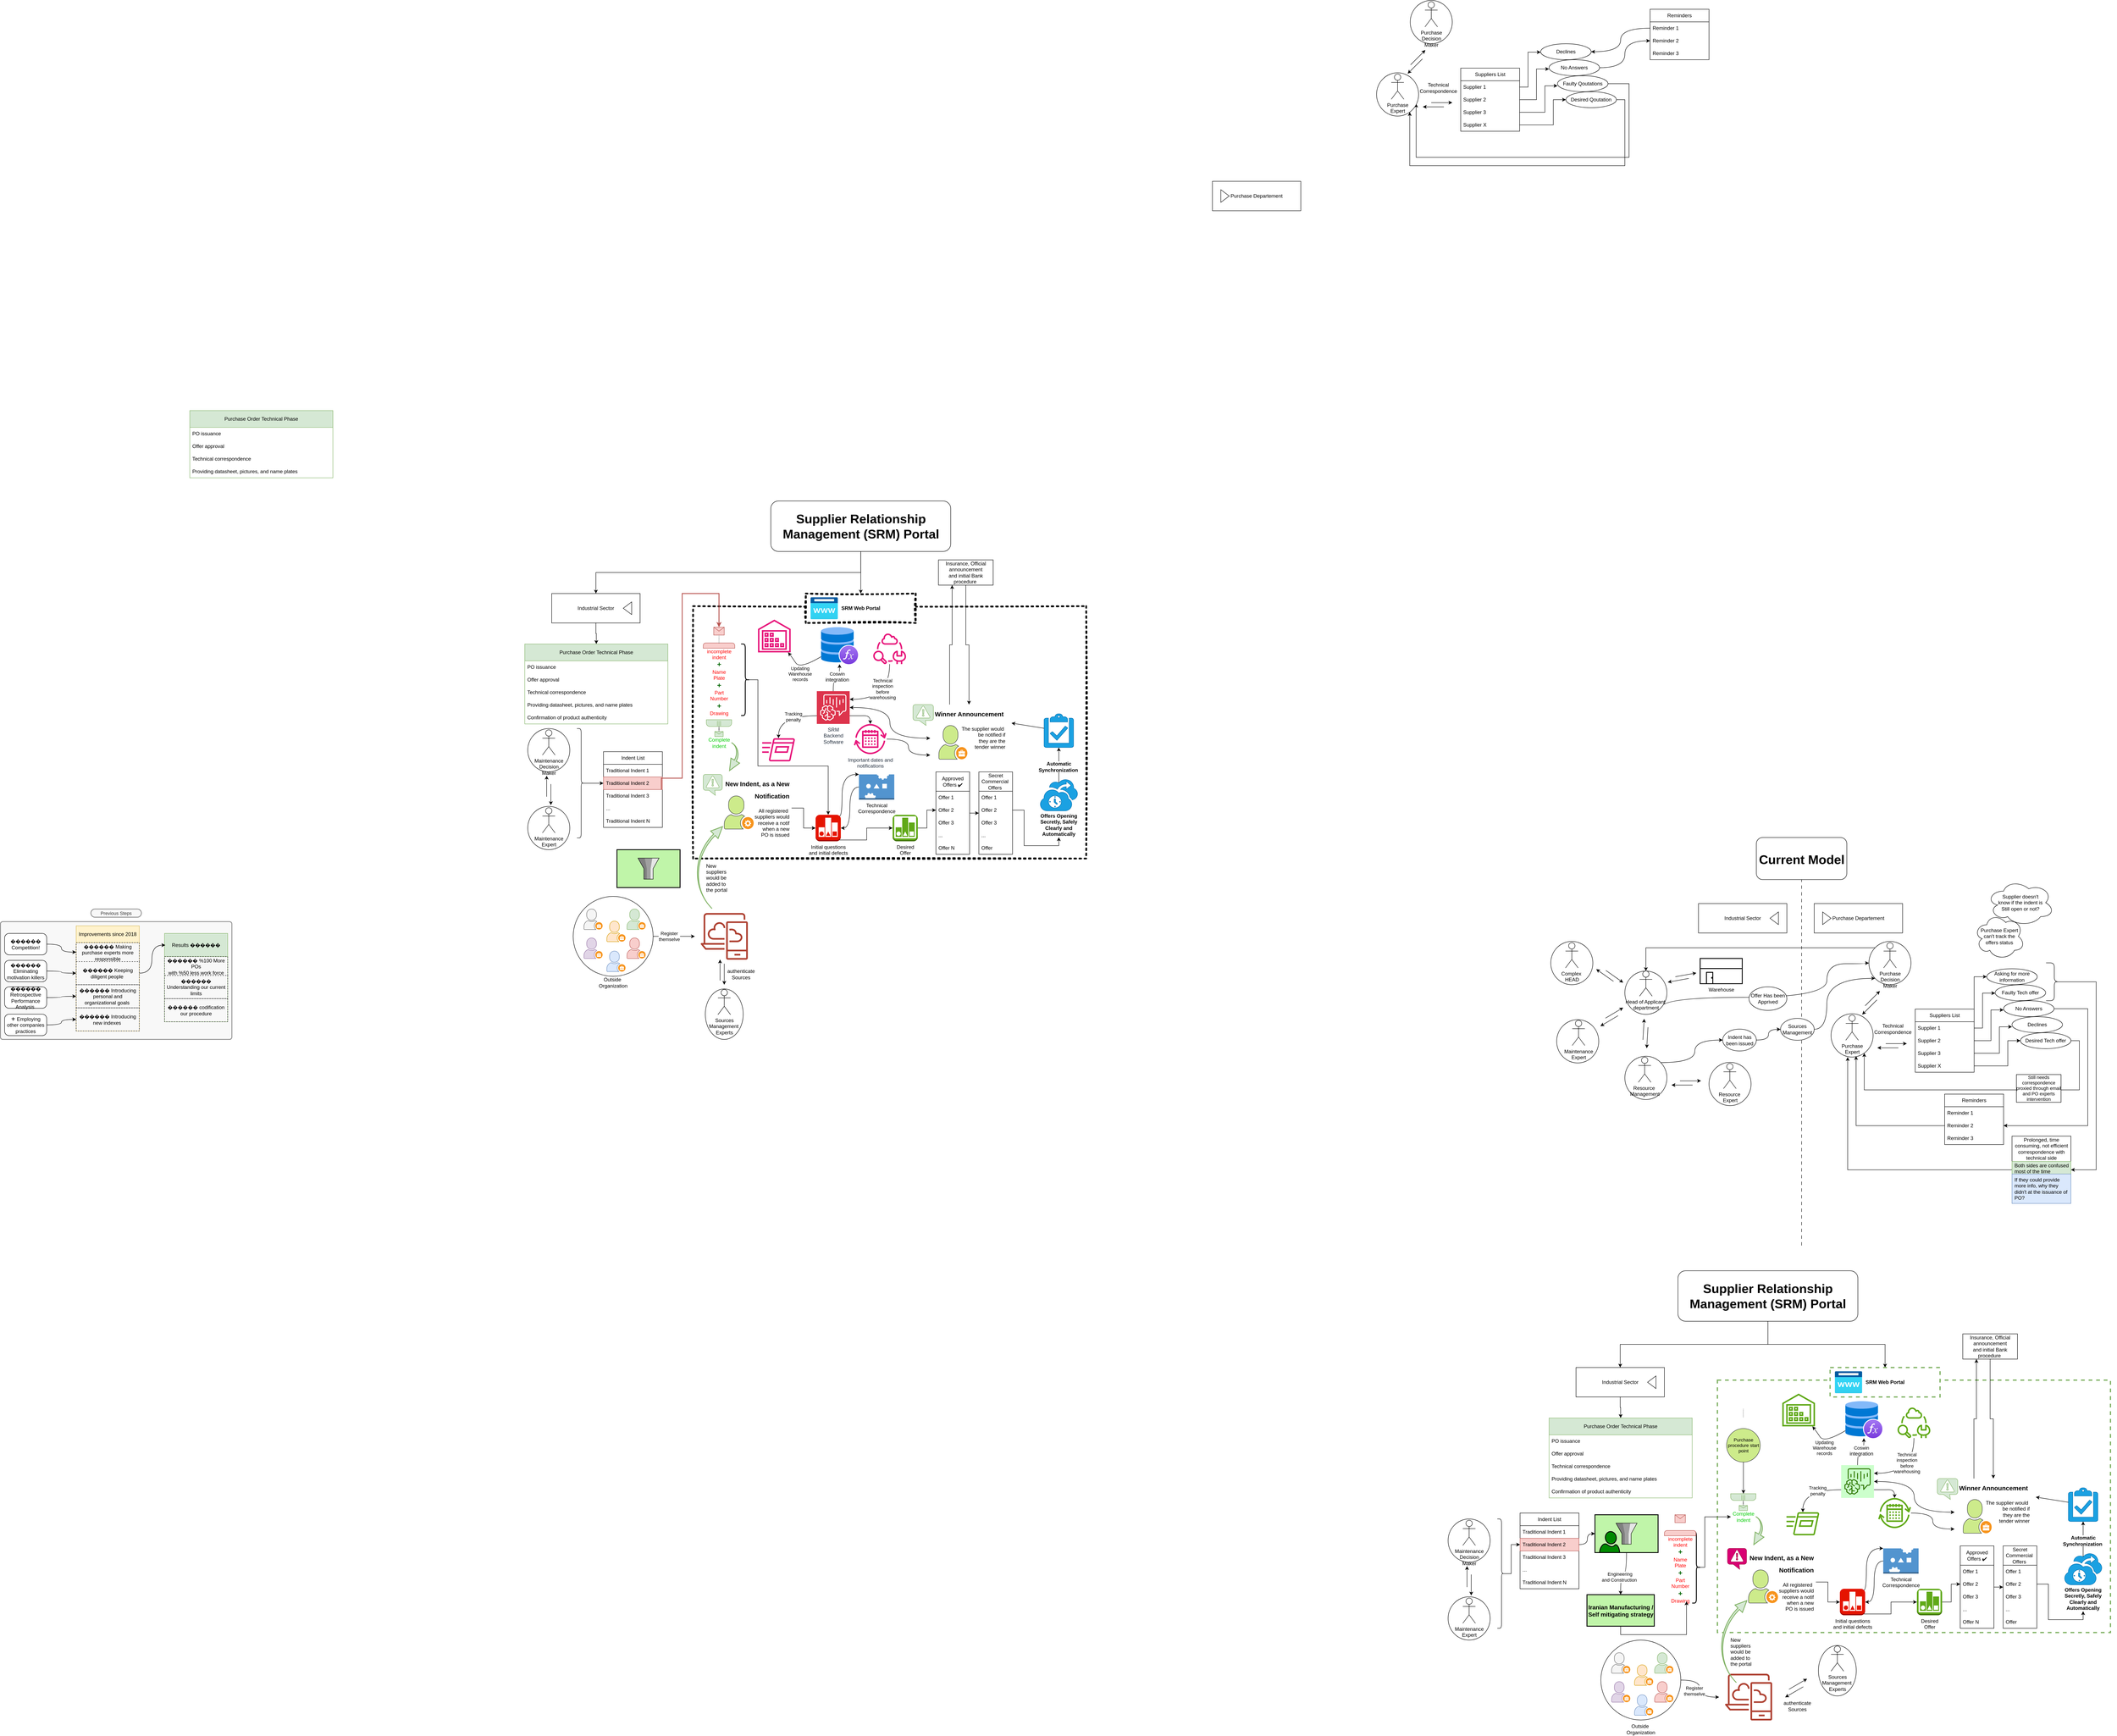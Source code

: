 <mxfile version="22.0.4" type="github">
  <diagram name="Page-1" id="2KHofViqdArEMS4rhggh">
    <mxGraphModel dx="2271" dy="721" grid="1" gridSize="10" guides="1" tooltips="1" connect="1" arrows="1" fold="1" page="0" pageScale="1" pageWidth="850" pageHeight="1100" math="0" shadow="0">
      <root>
        <mxCell id="0" />
        <mxCell id="1" parent="0" />
        <mxCell id="0r7z-0_3qB-ygy4cehF7-33" value="" style="rounded=1;whiteSpace=wrap;html=1;fontFamily=Helvetica;fontSize=11;fontColor=#333333;fillColor=#f5f5f5;arcSize=2;strokeWidth=2;perimeterSpacing=1;opacity=70;strokeColor=#666666;" parent="1" vertex="1">
          <mxGeometry x="-890" y="2340" width="550" height="280" as="geometry" />
        </mxCell>
        <mxCell id="em5qXoiyjJYaxzW7Eebe-9" value="" style="rounded=0;whiteSpace=wrap;html=1;sketch=1;curveFitting=1;jiggle=2;dashed=1;dashPattern=1 2;strokeWidth=4;arcSize=5;fillColor=none;" parent="1" vertex="1">
          <mxGeometry x="756" y="1590" width="934" height="600" as="geometry" />
        </mxCell>
        <mxCell id="c8slE1L9noB9dwJdRd24-46" style="edgeStyle=orthogonalEdgeStyle;rounded=0;orthogonalLoop=1;jettySize=auto;html=1;exitX=1;exitY=0.5;exitDx=0;exitDy=0;entryX=0;entryY=1;entryDx=0;entryDy=0;curved=1;" parent="1" source="FOJXVEFLyjvhEC3KytMH-38" target="c8slE1L9noB9dwJdRd24-59" edge="1">
          <mxGeometry relative="1" as="geometry">
            <Array as="points">
              <mxPoint x="3450" y="2596" />
              <mxPoint x="3450" y="2475" />
            </Array>
          </mxGeometry>
        </mxCell>
        <mxCell id="c8slE1L9noB9dwJdRd24-1" value="Indent has been issued" style="ellipse;whiteSpace=wrap;html=1;" parent="1" vertex="1">
          <mxGeometry x="3202.5" y="2595.5" width="80" height="52" as="geometry" />
        </mxCell>
        <mxCell id="c8slE1L9noB9dwJdRd24-6" value="" style="endArrow=none;dashed=1;html=1;rounded=0;dashPattern=8 8;" parent="1" edge="1">
          <mxGeometry width="50" height="50" relative="1" as="geometry">
            <mxPoint x="3390" y="3110" as="sourcePoint" />
            <mxPoint x="3390" y="2140" as="targetPoint" />
          </mxGeometry>
        </mxCell>
        <mxCell id="c8slE1L9noB9dwJdRd24-7" value="Purchase Departement" style="html=1;whiteSpace=wrap;container=1;recursiveResize=0;collapsible=0;" parent="1" vertex="1">
          <mxGeometry x="3420" y="2297" width="210" height="70" as="geometry" />
        </mxCell>
        <mxCell id="c8slE1L9noB9dwJdRd24-8" value="" style="triangle;html=1;whiteSpace=wrap;" parent="c8slE1L9noB9dwJdRd24-7" vertex="1">
          <mxGeometry x="20" y="20" width="20" height="30" as="geometry" />
        </mxCell>
        <mxCell id="c8slE1L9noB9dwJdRd24-9" value="Industrial Sector" style="html=1;whiteSpace=wrap;container=1;recursiveResize=0;collapsible=0;" parent="1" vertex="1">
          <mxGeometry x="3145" y="2297" width="210" height="70" as="geometry" />
        </mxCell>
        <mxCell id="c8slE1L9noB9dwJdRd24-10" value="" style="triangle;html=1;whiteSpace=wrap;rotation=-180;" parent="c8slE1L9noB9dwJdRd24-9" vertex="1">
          <mxGeometry x="170" y="20" width="20" height="30" as="geometry" />
        </mxCell>
        <mxCell id="6I2EwaOY1wd-wpL0W01F-11" style="edgeStyle=orthogonalEdgeStyle;rounded=0;orthogonalLoop=1;jettySize=auto;html=1;exitX=1;exitY=0;exitDx=0;exitDy=0;entryX=0;entryY=0.5;entryDx=0;entryDy=0;" parent="1" source="c8slE1L9noB9dwJdRd24-14" target="6I2EwaOY1wd-wpL0W01F-10" edge="1">
          <mxGeometry relative="1" as="geometry" />
        </mxCell>
        <mxCell id="c8slE1L9noB9dwJdRd24-14" value="Suppliers List" style="swimlane;fontStyle=0;childLayout=stackLayout;horizontal=1;startSize=30;horizontalStack=0;resizeParent=1;resizeParentMax=0;resizeLast=0;collapsible=1;marginBottom=0;whiteSpace=wrap;html=1;" parent="1" vertex="1">
          <mxGeometry x="3660" y="2548" width="140" height="150" as="geometry" />
        </mxCell>
        <mxCell id="c8slE1L9noB9dwJdRd24-23" style="edgeStyle=orthogonalEdgeStyle;rounded=0;orthogonalLoop=1;jettySize=auto;html=1;exitX=1;exitY=0.5;exitDx=0;exitDy=0;" parent="c8slE1L9noB9dwJdRd24-14" source="c8slE1L9noB9dwJdRd24-15" edge="1">
          <mxGeometry relative="1" as="geometry">
            <mxPoint x="190" y="-38" as="targetPoint" />
            <Array as="points">
              <mxPoint x="160" y="45" />
              <mxPoint x="160" y="-38" />
            </Array>
          </mxGeometry>
        </mxCell>
        <mxCell id="c8slE1L9noB9dwJdRd24-15" value="&lt;div&gt;Supplier 1&lt;/div&gt;" style="text;strokeColor=none;fillColor=none;align=left;verticalAlign=middle;spacingLeft=4;spacingRight=4;overflow=hidden;points=[[0,0.5],[1,0.5]];portConstraint=eastwest;rotatable=0;whiteSpace=wrap;html=1;" parent="c8slE1L9noB9dwJdRd24-14" vertex="1">
          <mxGeometry y="30" width="140" height="30" as="geometry" />
        </mxCell>
        <mxCell id="c8slE1L9noB9dwJdRd24-28" style="edgeStyle=orthogonalEdgeStyle;rounded=0;orthogonalLoop=1;jettySize=auto;html=1;exitX=1;exitY=0.5;exitDx=0;exitDy=0;" parent="c8slE1L9noB9dwJdRd24-14" source="c8slE1L9noB9dwJdRd24-21" edge="1">
          <mxGeometry relative="1" as="geometry">
            <mxPoint x="210" y="2" as="targetPoint" />
            <Array as="points">
              <mxPoint x="180" y="75" />
              <mxPoint x="180" y="2" />
            </Array>
          </mxGeometry>
        </mxCell>
        <mxCell id="c8slE1L9noB9dwJdRd24-21" value="&lt;div&gt;Supplier 2&lt;br&gt;&lt;/div&gt;" style="text;strokeColor=none;fillColor=none;align=left;verticalAlign=middle;spacingLeft=4;spacingRight=4;overflow=hidden;points=[[0,0.5],[1,0.5]];portConstraint=eastwest;rotatable=0;whiteSpace=wrap;html=1;" parent="c8slE1L9noB9dwJdRd24-14" vertex="1">
          <mxGeometry y="60" width="140" height="30" as="geometry" />
        </mxCell>
        <mxCell id="c8slE1L9noB9dwJdRd24-30" style="edgeStyle=orthogonalEdgeStyle;rounded=0;orthogonalLoop=1;jettySize=auto;html=1;exitX=1;exitY=0.5;exitDx=0;exitDy=0;" parent="c8slE1L9noB9dwJdRd24-14" source="c8slE1L9noB9dwJdRd24-16" edge="1">
          <mxGeometry relative="1" as="geometry">
            <mxPoint x="230" y="42" as="targetPoint" />
            <Array as="points">
              <mxPoint x="200" y="105" />
              <mxPoint x="200" y="42" />
            </Array>
          </mxGeometry>
        </mxCell>
        <mxCell id="c8slE1L9noB9dwJdRd24-16" value="&lt;div&gt;Supplier 3&lt;br&gt;&lt;/div&gt;" style="text;strokeColor=none;fillColor=none;align=left;verticalAlign=middle;spacingLeft=4;spacingRight=4;overflow=hidden;points=[[0,0.5],[1,0.5]];portConstraint=eastwest;rotatable=0;whiteSpace=wrap;html=1;" parent="c8slE1L9noB9dwJdRd24-14" vertex="1">
          <mxGeometry y="90" width="140" height="30" as="geometry" />
        </mxCell>
        <mxCell id="c8slE1L9noB9dwJdRd24-17" value="Supplier X" style="text;strokeColor=none;fillColor=none;align=left;verticalAlign=middle;spacingLeft=4;spacingRight=4;overflow=hidden;points=[[0,0.5],[1,0.5]];portConstraint=eastwest;rotatable=0;whiteSpace=wrap;html=1;" parent="c8slE1L9noB9dwJdRd24-14" vertex="1">
          <mxGeometry y="120" width="140" height="30" as="geometry" />
        </mxCell>
        <mxCell id="c8slE1L9noB9dwJdRd24-24" value="Faulty Tech offer" style="ellipse;whiteSpace=wrap;html=1;" parent="1" vertex="1">
          <mxGeometry x="3850" y="2490" width="120" height="38" as="geometry" />
        </mxCell>
        <mxCell id="c8slE1L9noB9dwJdRd24-25" value="&lt;div&gt;Technical&lt;/div&gt;&lt;div&gt;Correspondence&lt;br&gt;&lt;/div&gt;" style="text;html=1;strokeColor=none;fillColor=none;align=center;verticalAlign=middle;whiteSpace=wrap;rounded=0;" parent="1" vertex="1">
          <mxGeometry x="3577" y="2580" width="60" height="30" as="geometry" />
        </mxCell>
        <mxCell id="6I2EwaOY1wd-wpL0W01F-8" style="edgeStyle=orthogonalEdgeStyle;rounded=0;orthogonalLoop=1;jettySize=auto;html=1;exitX=1;exitY=0.5;exitDx=0;exitDy=0;entryX=1;entryY=0.5;entryDx=0;entryDy=0;" parent="1" source="c8slE1L9noB9dwJdRd24-29" target="c8slE1L9noB9dwJdRd24-73" edge="1">
          <mxGeometry relative="1" as="geometry">
            <Array as="points">
              <mxPoint x="4070" y="2547" />
              <mxPoint x="4070" y="2825" />
            </Array>
          </mxGeometry>
        </mxCell>
        <mxCell id="c8slE1L9noB9dwJdRd24-29" value="No Answers" style="ellipse;whiteSpace=wrap;html=1;" parent="1" vertex="1">
          <mxGeometry x="3870" y="2528" width="120" height="38" as="geometry" />
        </mxCell>
        <mxCell id="c8slE1L9noB9dwJdRd24-31" value="Declines" style="ellipse;whiteSpace=wrap;html=1;" parent="1" vertex="1">
          <mxGeometry x="3890" y="2566" width="120" height="38" as="geometry" />
        </mxCell>
        <mxCell id="c8slE1L9noB9dwJdRd24-81" style="edgeStyle=orthogonalEdgeStyle;rounded=0;orthogonalLoop=1;jettySize=auto;html=1;exitX=1;exitY=0.5;exitDx=0;exitDy=0;entryX=0.789;entryY=0.908;entryDx=0;entryDy=0;entryPerimeter=0;" parent="1" source="c8slE1L9noB9dwJdRd24-34" target="c8slE1L9noB9dwJdRd24-44" edge="1">
          <mxGeometry relative="1" as="geometry">
            <Array as="points">
              <mxPoint x="4050" y="2623" />
              <mxPoint x="4050" y="2740" />
              <mxPoint x="3539" y="2740" />
            </Array>
          </mxGeometry>
        </mxCell>
        <mxCell id="6I2EwaOY1wd-wpL0W01F-12" value="Still needs &lt;br&gt;correspondence&lt;br&gt;proxied through email &lt;br&gt;and PO experts&lt;br&gt;intervention" style="edgeLabel;html=1;align=center;verticalAlign=middle;resizable=0;points=[];labelBorderColor=default;" parent="c8slE1L9noB9dwJdRd24-81" vertex="1" connectable="0">
          <mxGeometry x="-0.362" y="-4" relative="1" as="geometry">
            <mxPoint as="offset" />
          </mxGeometry>
        </mxCell>
        <mxCell id="c8slE1L9noB9dwJdRd24-34" value="Desired Tech offer" style="ellipse;whiteSpace=wrap;html=1;" parent="1" vertex="1">
          <mxGeometry x="3910" y="2604" width="120" height="38" as="geometry" />
        </mxCell>
        <mxCell id="c8slE1L9noB9dwJdRd24-33" style="edgeStyle=orthogonalEdgeStyle;rounded=0;orthogonalLoop=1;jettySize=auto;html=1;exitX=1;exitY=0.5;exitDx=0;exitDy=0;entryX=0;entryY=0.5;entryDx=0;entryDy=0;" parent="1" source="c8slE1L9noB9dwJdRd24-17" target="c8slE1L9noB9dwJdRd24-34" edge="1">
          <mxGeometry relative="1" as="geometry">
            <mxPoint x="3910" y="2630" as="targetPoint" />
            <Array as="points">
              <mxPoint x="3880" y="2683" />
              <mxPoint x="3880" y="2623" />
            </Array>
          </mxGeometry>
        </mxCell>
        <mxCell id="c8slE1L9noB9dwJdRd24-43" value="" style="group" parent="1" vertex="1" connectable="0">
          <mxGeometry x="3460" y="2559" width="100" height="103" as="geometry" />
        </mxCell>
        <mxCell id="c8slE1L9noB9dwJdRd24-44" value="" style="ellipse;whiteSpace=wrap;html=1;" parent="c8slE1L9noB9dwJdRd24-43" vertex="1">
          <mxGeometry width="100" height="103" as="geometry" />
        </mxCell>
        <mxCell id="c8slE1L9noB9dwJdRd24-45" value="&lt;div&gt;Purchase&lt;/div&gt;&lt;div&gt;Expert&lt;br&gt;&lt;/div&gt;" style="shape=umlActor;verticalLabelPosition=bottom;verticalAlign=top;html=1;outlineConnect=0;" parent="c8slE1L9noB9dwJdRd24-43" vertex="1">
          <mxGeometry x="35" y="3" width="30" height="60" as="geometry" />
        </mxCell>
        <mxCell id="c8slE1L9noB9dwJdRd24-55" value="" style="group;rotation=-45;" parent="1" vertex="1" connectable="0">
          <mxGeometry x="3520" y="2528" width="70" height="10" as="geometry" />
        </mxCell>
        <mxCell id="c8slE1L9noB9dwJdRd24-56" value="" style="endArrow=classic;html=1;rounded=0;" parent="c8slE1L9noB9dwJdRd24-55" edge="1">
          <mxGeometry width="50" height="50" relative="1" as="geometry">
            <mxPoint x="21" y="12" as="sourcePoint" />
            <mxPoint x="56" y="-23" as="targetPoint" />
          </mxGeometry>
        </mxCell>
        <mxCell id="c8slE1L9noB9dwJdRd24-57" value="" style="endArrow=classic;html=1;rounded=0;" parent="c8slE1L9noB9dwJdRd24-55" edge="1">
          <mxGeometry width="50" height="50" relative="1" as="geometry">
            <mxPoint x="49" y="-2" as="sourcePoint" />
            <mxPoint x="14" y="33" as="targetPoint" />
          </mxGeometry>
        </mxCell>
        <mxCell id="c8slE1L9noB9dwJdRd24-58" value="" style="group" parent="1" vertex="1" connectable="0">
          <mxGeometry x="3550" y="2387" width="100" height="103" as="geometry" />
        </mxCell>
        <mxCell id="c8slE1L9noB9dwJdRd24-59" value="" style="ellipse;whiteSpace=wrap;html=1;" parent="c8slE1L9noB9dwJdRd24-58" vertex="1">
          <mxGeometry width="100" height="103" as="geometry" />
        </mxCell>
        <mxCell id="c8slE1L9noB9dwJdRd24-60" value="&lt;div&gt;Purchase&lt;/div&gt;&lt;div&gt;Decision&lt;/div&gt;&lt;div&gt;Maker&lt;br&gt;&lt;/div&gt;" style="shape=umlActor;verticalLabelPosition=bottom;verticalAlign=top;html=1;outlineConnect=0;" parent="c8slE1L9noB9dwJdRd24-58" vertex="1">
          <mxGeometry x="35" y="3" width="30" height="60" as="geometry" />
        </mxCell>
        <mxCell id="c8slE1L9noB9dwJdRd24-61" value="&lt;font style=&quot;font-size: 30px;&quot;&gt;Current Model&lt;/font&gt;" style="rounded=1;whiteSpace=wrap;html=1;fontStyle=1;fontSize=35;" parent="1" vertex="1">
          <mxGeometry x="3282.5" y="2140" width="215" height="100" as="geometry" />
        </mxCell>
        <mxCell id="c8slE1L9noB9dwJdRd24-64" value="" style="group;rotation=0;" parent="1" vertex="1" connectable="0">
          <mxGeometry x="3570" y="2630" width="70" height="10" as="geometry" />
        </mxCell>
        <mxCell id="c8slE1L9noB9dwJdRd24-65" value="" style="endArrow=classic;html=1;rounded=0;" parent="c8slE1L9noB9dwJdRd24-64" edge="1">
          <mxGeometry width="50" height="50" relative="1" as="geometry">
            <mxPoint x="20" as="sourcePoint" />
            <mxPoint x="70" as="targetPoint" />
          </mxGeometry>
        </mxCell>
        <mxCell id="c8slE1L9noB9dwJdRd24-66" value="" style="endArrow=classic;html=1;rounded=0;" parent="c8slE1L9noB9dwJdRd24-64" edge="1">
          <mxGeometry width="50" height="50" relative="1" as="geometry">
            <mxPoint x="50" y="10" as="sourcePoint" />
            <mxPoint y="10" as="targetPoint" />
          </mxGeometry>
        </mxCell>
        <mxCell id="c8slE1L9noB9dwJdRd24-69" value="Reminders" style="swimlane;fontStyle=0;childLayout=stackLayout;horizontal=1;startSize=30;horizontalStack=0;resizeParent=1;resizeParentMax=0;resizeLast=0;collapsible=1;marginBottom=0;whiteSpace=wrap;html=1;" parent="1" vertex="1">
          <mxGeometry x="3730" y="2750" width="140" height="120" as="geometry" />
        </mxCell>
        <mxCell id="c8slE1L9noB9dwJdRd24-70" value="Reminder 1" style="text;strokeColor=none;fillColor=none;align=left;verticalAlign=middle;spacingLeft=4;spacingRight=4;overflow=hidden;points=[[0,0.5],[1,0.5]];portConstraint=eastwest;rotatable=0;whiteSpace=wrap;html=1;" parent="c8slE1L9noB9dwJdRd24-69" vertex="1">
          <mxGeometry y="30" width="140" height="30" as="geometry" />
        </mxCell>
        <mxCell id="c8slE1L9noB9dwJdRd24-73" value="Reminder 2" style="text;strokeColor=none;fillColor=none;align=left;verticalAlign=middle;spacingLeft=4;spacingRight=4;overflow=hidden;points=[[0,0.5],[1,0.5]];portConstraint=eastwest;rotatable=0;whiteSpace=wrap;html=1;" parent="c8slE1L9noB9dwJdRd24-69" vertex="1">
          <mxGeometry y="60" width="140" height="30" as="geometry" />
        </mxCell>
        <mxCell id="c8slE1L9noB9dwJdRd24-74" value="Reminder 3" style="text;strokeColor=none;fillColor=none;align=left;verticalAlign=middle;spacingLeft=4;spacingRight=4;overflow=hidden;points=[[0,0.5],[1,0.5]];portConstraint=eastwest;rotatable=0;whiteSpace=wrap;html=1;" parent="c8slE1L9noB9dwJdRd24-69" vertex="1">
          <mxGeometry y="90" width="140" height="30" as="geometry" />
        </mxCell>
        <mxCell id="vh4l8K26gaCXzMAg0qhR-1" style="edgeStyle=orthogonalEdgeStyle;rounded=0;orthogonalLoop=1;jettySize=auto;html=1;exitX=1;exitY=1;exitDx=0;exitDy=0;entryX=0;entryY=0.5;entryDx=0;entryDy=0;curved=1;" parent="1" source="FOJXVEFLyjvhEC3KytMH-14" target="c8slE1L9noB9dwJdRd24-59" edge="1">
          <mxGeometry relative="1" as="geometry">
            <Array as="points">
              <mxPoint x="3055" y="2520" />
              <mxPoint x="3450" y="2520" />
              <mxPoint x="3450" y="2440" />
              <mxPoint x="3540" y="2440" />
            </Array>
          </mxGeometry>
        </mxCell>
        <mxCell id="vh4l8K26gaCXzMAg0qhR-2" value="" style="edgeLabel;html=1;align=center;verticalAlign=middle;resizable=0;points=[];fontSize=12;fillColor=default;strokeColor=default;" parent="vh4l8K26gaCXzMAg0qhR-1" vertex="1" connectable="0">
          <mxGeometry x="-0.009" y="-1" relative="1" as="geometry">
            <mxPoint as="offset" />
          </mxGeometry>
        </mxCell>
        <mxCell id="vh4l8K26gaCXzMAg0qhR-3" value="&lt;div&gt;Offer Has been &lt;br&gt;&lt;/div&gt;&lt;div&gt;Apprived&lt;br&gt;&lt;/div&gt;" style="ellipse;whiteSpace=wrap;html=1;" parent="1" vertex="1">
          <mxGeometry x="3265" y="2495" width="90" height="56" as="geometry" />
        </mxCell>
        <mxCell id="vh4l8K26gaCXzMAg0qhR-4" value="Purchase Order Technical Phase" style="swimlane;fontStyle=0;childLayout=stackLayout;horizontal=1;startSize=40;horizontalStack=0;resizeParent=1;resizeParentMax=0;resizeLast=0;collapsible=1;marginBottom=0;whiteSpace=wrap;html=1;fillColor=#d5e8d4;strokeColor=#82b366;" parent="1" vertex="1">
          <mxGeometry x="-440" y="1125" width="340" height="160" as="geometry" />
        </mxCell>
        <mxCell id="vh4l8K26gaCXzMAg0qhR-5" value="PO issuance " style="text;strokeColor=none;fillColor=none;align=left;verticalAlign=middle;spacingLeft=4;spacingRight=4;overflow=hidden;points=[[0,0.5],[1,0.5]];portConstraint=eastwest;rotatable=0;whiteSpace=wrap;html=1;" parent="vh4l8K26gaCXzMAg0qhR-4" vertex="1">
          <mxGeometry y="40" width="340" height="30" as="geometry" />
        </mxCell>
        <mxCell id="vh4l8K26gaCXzMAg0qhR-6" value="Offer approval" style="text;strokeColor=none;fillColor=none;align=left;verticalAlign=middle;spacingLeft=4;spacingRight=4;overflow=hidden;points=[[0,0.5],[1,0.5]];portConstraint=eastwest;rotatable=0;whiteSpace=wrap;html=1;" parent="vh4l8K26gaCXzMAg0qhR-4" vertex="1">
          <mxGeometry y="70" width="340" height="30" as="geometry" />
        </mxCell>
        <mxCell id="vh4l8K26gaCXzMAg0qhR-7" value="Technical correspondence" style="text;strokeColor=none;fillColor=none;align=left;verticalAlign=middle;spacingLeft=4;spacingRight=4;overflow=hidden;points=[[0,0.5],[1,0.5]];portConstraint=eastwest;rotatable=0;whiteSpace=wrap;html=1;" parent="vh4l8K26gaCXzMAg0qhR-4" vertex="1">
          <mxGeometry y="100" width="340" height="30" as="geometry" />
        </mxCell>
        <mxCell id="vh4l8K26gaCXzMAg0qhR-8" value="Providing datasheet, pictures, and name plates" style="text;strokeColor=none;fillColor=none;align=left;verticalAlign=middle;spacingLeft=4;spacingRight=4;overflow=hidden;points=[[0,0.5],[1,0.5]];portConstraint=eastwest;rotatable=0;whiteSpace=wrap;html=1;" parent="vh4l8K26gaCXzMAg0qhR-4" vertex="1">
          <mxGeometry y="130" width="340" height="30" as="geometry" />
        </mxCell>
        <mxCell id="vh4l8K26gaCXzMAg0qhR-70" value="Purchase Departement" style="html=1;whiteSpace=wrap;container=1;recursiveResize=0;collapsible=0;" parent="1" vertex="1">
          <mxGeometry x="1990" y="580" width="210" height="70" as="geometry" />
        </mxCell>
        <mxCell id="vh4l8K26gaCXzMAg0qhR-71" value="" style="triangle;html=1;whiteSpace=wrap;" parent="vh4l8K26gaCXzMAg0qhR-70" vertex="1">
          <mxGeometry x="20" y="20" width="20" height="30" as="geometry" />
        </mxCell>
        <mxCell id="em5qXoiyjJYaxzW7Eebe-1" style="edgeStyle=orthogonalEdgeStyle;rounded=0;orthogonalLoop=1;jettySize=auto;html=1;exitX=0.5;exitY=1;exitDx=0;exitDy=0;entryX=0.5;entryY=0;entryDx=0;entryDy=0;" parent="1" source="vh4l8K26gaCXzMAg0qhR-72" target="vh4l8K26gaCXzMAg0qhR-124" edge="1">
          <mxGeometry relative="1" as="geometry" />
        </mxCell>
        <mxCell id="vh4l8K26gaCXzMAg0qhR-72" value="Industrial Sector" style="html=1;whiteSpace=wrap;container=1;recursiveResize=0;collapsible=0;" parent="1" vertex="1">
          <mxGeometry x="420" y="1560" width="210" height="70" as="geometry" />
        </mxCell>
        <mxCell id="vh4l8K26gaCXzMAg0qhR-73" value="" style="triangle;html=1;whiteSpace=wrap;rotation=-180;" parent="vh4l8K26gaCXzMAg0qhR-72" vertex="1">
          <mxGeometry x="170" y="20" width="20" height="30" as="geometry" />
        </mxCell>
        <mxCell id="vh4l8K26gaCXzMAg0qhR-91" value="" style="group" parent="1" vertex="1" connectable="0">
          <mxGeometry x="363" y="2066" width="100" height="103" as="geometry" />
        </mxCell>
        <mxCell id="vh4l8K26gaCXzMAg0qhR-92" value="" style="ellipse;whiteSpace=wrap;html=1;" parent="vh4l8K26gaCXzMAg0qhR-91" vertex="1">
          <mxGeometry width="100" height="103" as="geometry" />
        </mxCell>
        <mxCell id="vh4l8K26gaCXzMAg0qhR-93" value="&lt;div&gt;Maintenance&lt;/div&gt;&lt;div&gt;Expert&lt;br&gt;&lt;/div&gt;" style="shape=umlActor;verticalLabelPosition=bottom;verticalAlign=top;html=1;outlineConnect=0;" parent="vh4l8K26gaCXzMAg0qhR-91" vertex="1">
          <mxGeometry x="35" y="3" width="30" height="60" as="geometry" />
        </mxCell>
        <mxCell id="vh4l8K26gaCXzMAg0qhR-97" value="" style="group" parent="1" vertex="1" connectable="0">
          <mxGeometry x="363" y="1881" width="100" height="103" as="geometry" />
        </mxCell>
        <mxCell id="vh4l8K26gaCXzMAg0qhR-98" value="" style="ellipse;whiteSpace=wrap;html=1;" parent="vh4l8K26gaCXzMAg0qhR-97" vertex="1">
          <mxGeometry width="100" height="103" as="geometry" />
        </mxCell>
        <mxCell id="vh4l8K26gaCXzMAg0qhR-99" value="&lt;div&gt;Maintenance&lt;/div&gt;&lt;div&gt;Decision&lt;/div&gt;&lt;div&gt;Maker&lt;br&gt;&lt;/div&gt;" style="shape=umlActor;verticalLabelPosition=bottom;verticalAlign=top;html=1;outlineConnect=0;" parent="vh4l8K26gaCXzMAg0qhR-97" vertex="1">
          <mxGeometry x="35" y="3" width="30" height="60" as="geometry" />
        </mxCell>
        <mxCell id="vh4l8K26gaCXzMAg0qhR-100" value="" style="group;rotation=90;" parent="1" vertex="1" connectable="0">
          <mxGeometry x="378" y="2023" width="70" height="10" as="geometry" />
        </mxCell>
        <mxCell id="vh4l8K26gaCXzMAg0qhR-101" value="" style="endArrow=classic;html=1;rounded=0;" parent="vh4l8K26gaCXzMAg0qhR-100" edge="1">
          <mxGeometry width="50" height="50" relative="1" as="geometry">
            <mxPoint x="40" y="-10" as="sourcePoint" />
            <mxPoint x="40" y="40" as="targetPoint" />
          </mxGeometry>
        </mxCell>
        <mxCell id="vh4l8K26gaCXzMAg0qhR-102" value="" style="endArrow=classic;html=1;rounded=0;" parent="vh4l8K26gaCXzMAg0qhR-100" edge="1">
          <mxGeometry width="50" height="50" relative="1" as="geometry">
            <mxPoint x="30" y="20" as="sourcePoint" />
            <mxPoint x="30" y="-30" as="targetPoint" />
          </mxGeometry>
        </mxCell>
        <mxCell id="0CzIIRdJtU4n0jjtj5bi-10" style="edgeStyle=orthogonalEdgeStyle;rounded=0;orthogonalLoop=1;jettySize=auto;html=1;exitX=0.5;exitY=1;exitDx=0;exitDy=0;entryX=0.5;entryY=0;entryDx=0;entryDy=0;" parent="1" source="vh4l8K26gaCXzMAg0qhR-110" target="vh4l8K26gaCXzMAg0qhR-145" edge="1">
          <mxGeometry relative="1" as="geometry" />
        </mxCell>
        <mxCell id="8ikLFIh58tmgPojaR6gJ-1" style="edgeStyle=orthogonalEdgeStyle;rounded=0;orthogonalLoop=1;jettySize=auto;html=1;exitX=0.5;exitY=1;exitDx=0;exitDy=0;entryX=0.5;entryY=0;entryDx=0;entryDy=0;" parent="1" source="vh4l8K26gaCXzMAg0qhR-110" target="vh4l8K26gaCXzMAg0qhR-72" edge="1">
          <mxGeometry relative="1" as="geometry" />
        </mxCell>
        <mxCell id="vh4l8K26gaCXzMAg0qhR-110" value="Supplier Relationship Management (SRM) Portal" style="rounded=1;whiteSpace=wrap;html=1;fontStyle=1;fontSize=30;" parent="1" vertex="1">
          <mxGeometry x="940.63" y="1340" width="427.5" height="120" as="geometry" />
        </mxCell>
        <mxCell id="vh4l8K26gaCXzMAg0qhR-124" value="Purchase Order Technical Phase" style="swimlane;fontStyle=0;childLayout=stackLayout;horizontal=1;startSize=40;horizontalStack=0;resizeParent=1;resizeParentMax=0;resizeLast=0;collapsible=1;marginBottom=0;whiteSpace=wrap;html=1;fillColor=#d5e8d4;strokeColor=#82b366;" parent="1" vertex="1">
          <mxGeometry x="356" y="1680" width="340" height="190" as="geometry" />
        </mxCell>
        <mxCell id="vh4l8K26gaCXzMAg0qhR-125" value="PO issuance " style="text;strokeColor=none;fillColor=none;align=left;verticalAlign=middle;spacingLeft=4;spacingRight=4;overflow=hidden;points=[[0,0.5],[1,0.5]];portConstraint=eastwest;rotatable=0;whiteSpace=wrap;html=1;" parent="vh4l8K26gaCXzMAg0qhR-124" vertex="1">
          <mxGeometry y="40" width="340" height="30" as="geometry" />
        </mxCell>
        <mxCell id="vh4l8K26gaCXzMAg0qhR-126" value="Offer approval" style="text;strokeColor=none;fillColor=none;align=left;verticalAlign=middle;spacingLeft=4;spacingRight=4;overflow=hidden;points=[[0,0.5],[1,0.5]];portConstraint=eastwest;rotatable=0;whiteSpace=wrap;html=1;" parent="vh4l8K26gaCXzMAg0qhR-124" vertex="1">
          <mxGeometry y="70" width="340" height="30" as="geometry" />
        </mxCell>
        <mxCell id="vh4l8K26gaCXzMAg0qhR-127" value="Technical correspondence" style="text;strokeColor=none;fillColor=none;align=left;verticalAlign=middle;spacingLeft=4;spacingRight=4;overflow=hidden;points=[[0,0.5],[1,0.5]];portConstraint=eastwest;rotatable=0;whiteSpace=wrap;html=1;" parent="vh4l8K26gaCXzMAg0qhR-124" vertex="1">
          <mxGeometry y="100" width="340" height="30" as="geometry" />
        </mxCell>
        <mxCell id="vh4l8K26gaCXzMAg0qhR-128" value="Providing datasheet, pictures, and name plates" style="text;strokeColor=none;fillColor=none;align=left;verticalAlign=middle;spacingLeft=4;spacingRight=4;overflow=hidden;points=[[0,0.5],[1,0.5]];portConstraint=eastwest;rotatable=0;whiteSpace=wrap;html=1;" parent="vh4l8K26gaCXzMAg0qhR-124" vertex="1">
          <mxGeometry y="130" width="340" height="30" as="geometry" />
        </mxCell>
        <mxCell id="em5qXoiyjJYaxzW7Eebe-2" value="Confirmation of product authenticity" style="text;strokeColor=none;fillColor=none;align=left;verticalAlign=middle;spacingLeft=4;spacingRight=4;overflow=hidden;points=[[0,0.5],[1,0.5]];portConstraint=eastwest;rotatable=0;whiteSpace=wrap;html=1;" parent="vh4l8K26gaCXzMAg0qhR-124" vertex="1">
          <mxGeometry y="160" width="340" height="30" as="geometry" />
        </mxCell>
        <mxCell id="22tc-IZOeCEdjyxs1V_F-13" style="edgeStyle=orthogonalEdgeStyle;rounded=0;orthogonalLoop=1;jettySize=auto;html=1;exitX=0.1;exitY=0.5;exitDx=0;exitDy=0;exitPerimeter=0;entryX=0;entryY=0.5;entryDx=0;entryDy=0;" parent="1" source="vh4l8K26gaCXzMAg0qhR-132" target="vh4l8K26gaCXzMAg0qhR-138" edge="1">
          <mxGeometry relative="1" as="geometry">
            <mxPoint x="510" y="2051" as="targetPoint" />
          </mxGeometry>
        </mxCell>
        <mxCell id="vh4l8K26gaCXzMAg0qhR-132" value="" style="shape=curlyBracket;whiteSpace=wrap;html=1;rounded=1;flipH=1;labelPosition=right;verticalLabelPosition=middle;align=left;verticalAlign=middle;" parent="1" vertex="1">
          <mxGeometry x="480" y="1881" width="20" height="260" as="geometry" />
        </mxCell>
        <mxCell id="vh4l8K26gaCXzMAg0qhR-134" value="Indent List" style="swimlane;fontStyle=0;childLayout=stackLayout;horizontal=1;startSize=30;horizontalStack=0;resizeParent=1;resizeParentMax=0;resizeLast=0;collapsible=1;marginBottom=0;whiteSpace=wrap;html=1;" parent="1" vertex="1">
          <mxGeometry x="543" y="1936" width="140" height="180" as="geometry" />
        </mxCell>
        <mxCell id="vh4l8K26gaCXzMAg0qhR-135" value="Traditional Indent 1" style="text;strokeColor=none;fillColor=none;align=left;verticalAlign=middle;spacingLeft=4;spacingRight=4;overflow=hidden;points=[[0,0.5],[1,0.5]];portConstraint=eastwest;rotatable=0;whiteSpace=wrap;html=1;" parent="vh4l8K26gaCXzMAg0qhR-134" vertex="1">
          <mxGeometry y="30" width="140" height="30" as="geometry" />
        </mxCell>
        <mxCell id="vh4l8K26gaCXzMAg0qhR-138" value="Traditional Indent 2" style="text;strokeColor=#b85450;fillColor=#f8cecc;align=left;verticalAlign=middle;spacingLeft=4;spacingRight=4;overflow=hidden;points=[[0,0.5],[1,0.5]];portConstraint=eastwest;rotatable=0;whiteSpace=wrap;html=1;" parent="vh4l8K26gaCXzMAg0qhR-134" vertex="1">
          <mxGeometry y="60" width="140" height="30" as="geometry" />
        </mxCell>
        <mxCell id="vh4l8K26gaCXzMAg0qhR-139" value="Traditional Indent 3" style="text;strokeColor=none;fillColor=none;align=left;verticalAlign=middle;spacingLeft=4;spacingRight=4;overflow=hidden;points=[[0,0.5],[1,0.5]];portConstraint=eastwest;rotatable=0;whiteSpace=wrap;html=1;" parent="vh4l8K26gaCXzMAg0qhR-134" vertex="1">
          <mxGeometry y="90" width="140" height="30" as="geometry" />
        </mxCell>
        <mxCell id="vh4l8K26gaCXzMAg0qhR-140" value="&lt;div align=&quot;center&quot;&gt;...&lt;br&gt;&lt;/div&gt;" style="text;strokeColor=none;fillColor=none;align=left;verticalAlign=middle;spacingLeft=4;spacingRight=4;overflow=hidden;points=[[0,0.5],[1,0.5]];portConstraint=eastwest;rotatable=0;whiteSpace=wrap;html=1;" parent="vh4l8K26gaCXzMAg0qhR-134" vertex="1">
          <mxGeometry y="120" width="140" height="30" as="geometry" />
        </mxCell>
        <mxCell id="vh4l8K26gaCXzMAg0qhR-141" value="Traditional Indent N" style="text;strokeColor=none;fillColor=none;align=left;verticalAlign=middle;spacingLeft=4;spacingRight=4;overflow=hidden;points=[[0,0.5],[1,0.5]];portConstraint=eastwest;rotatable=0;whiteSpace=wrap;html=1;" parent="vh4l8K26gaCXzMAg0qhR-134" vertex="1">
          <mxGeometry y="150" width="140" height="30" as="geometry" />
        </mxCell>
        <mxCell id="6I2EwaOY1wd-wpL0W01F-5" value="Purchase Expert&lt;br&gt;can&#39;t track the&lt;br&gt;offers status" style="ellipse;shape=cloud;whiteSpace=wrap;html=1;" parent="1" vertex="1">
          <mxGeometry x="3800" y="2320" width="120" height="110" as="geometry" />
        </mxCell>
        <mxCell id="6I2EwaOY1wd-wpL0W01F-6" value="Supplier doesn&#39;t&lt;br&gt;know if the indent is&lt;br&gt;Still open or not?" style="ellipse;shape=cloud;whiteSpace=wrap;html=1;" parent="1" vertex="1">
          <mxGeometry x="3830" y="2240" width="160" height="110" as="geometry" />
        </mxCell>
        <mxCell id="6I2EwaOY1wd-wpL0W01F-9" style="edgeStyle=orthogonalEdgeStyle;rounded=0;orthogonalLoop=1;jettySize=auto;html=1;exitX=0;exitY=0.5;exitDx=0;exitDy=0;entryX=0.595;entryY=0.978;entryDx=0;entryDy=0;entryPerimeter=0;" parent="1" source="c8slE1L9noB9dwJdRd24-73" target="c8slE1L9noB9dwJdRd24-44" edge="1">
          <mxGeometry relative="1" as="geometry" />
        </mxCell>
        <mxCell id="6I2EwaOY1wd-wpL0W01F-10" value="Asking for more information" style="ellipse;whiteSpace=wrap;html=1;" parent="1" vertex="1">
          <mxGeometry x="3830" y="2452" width="120" height="38" as="geometry" />
        </mxCell>
        <mxCell id="6I2EwaOY1wd-wpL0W01F-14" style="edgeStyle=orthogonalEdgeStyle;rounded=0;orthogonalLoop=1;jettySize=auto;html=1;exitX=0.1;exitY=0.5;exitDx=0;exitDy=0;exitPerimeter=0;entryX=1;entryY=0.5;entryDx=0;entryDy=0;" parent="1" source="6I2EwaOY1wd-wpL0W01F-13" target="6I2EwaOY1wd-wpL0W01F-15" edge="1">
          <mxGeometry relative="1" as="geometry">
            <mxPoint x="4140" y="2940" as="targetPoint" />
            <Array as="points">
              <mxPoint x="4090" y="2483" />
              <mxPoint x="4090" y="2930" />
            </Array>
          </mxGeometry>
        </mxCell>
        <mxCell id="6I2EwaOY1wd-wpL0W01F-13" value="" style="shape=curlyBracket;whiteSpace=wrap;html=1;rounded=1;flipH=1;labelPosition=right;verticalLabelPosition=middle;align=left;verticalAlign=middle;size=0.5;" parent="1" vertex="1">
          <mxGeometry x="3971" y="2438" width="39" height="90" as="geometry" />
        </mxCell>
        <mxCell id="6I2EwaOY1wd-wpL0W01F-19" style="edgeStyle=orthogonalEdgeStyle;rounded=0;orthogonalLoop=1;jettySize=auto;html=1;exitX=0;exitY=0.5;exitDx=0;exitDy=0;entryX=0.395;entryY=1.001;entryDx=0;entryDy=0;entryPerimeter=0;" parent="1" source="6I2EwaOY1wd-wpL0W01F-15" target="c8slE1L9noB9dwJdRd24-44" edge="1">
          <mxGeometry relative="1" as="geometry" />
        </mxCell>
        <mxCell id="6I2EwaOY1wd-wpL0W01F-15" value="Prolonged, time consuming, not efficient correspondence with technical side" style="swimlane;fontStyle=0;childLayout=stackLayout;horizontal=1;startSize=60;horizontalStack=0;resizeParent=1;resizeParentMax=0;resizeLast=0;collapsible=1;marginBottom=0;whiteSpace=wrap;html=1;" parent="1" vertex="1">
          <mxGeometry x="3890" y="2850" width="140" height="160" as="geometry" />
        </mxCell>
        <mxCell id="6I2EwaOY1wd-wpL0W01F-16" value="Both sides are confused most of the time" style="text;strokeColor=#82b366;fillColor=#d5e8d4;align=left;verticalAlign=middle;spacingLeft=4;spacingRight=4;overflow=hidden;points=[[0,0.5],[1,0.5]];portConstraint=eastwest;rotatable=0;whiteSpace=wrap;html=1;" parent="6I2EwaOY1wd-wpL0W01F-15" vertex="1">
          <mxGeometry y="60" width="140" height="30" as="geometry" />
        </mxCell>
        <mxCell id="6I2EwaOY1wd-wpL0W01F-20" value="If they could provide more info, why they didn&#39;t at the issuance of PO?" style="text;strokeColor=#6c8ebf;fillColor=#dae8fc;align=left;verticalAlign=middle;spacingLeft=4;spacingRight=4;overflow=hidden;points=[[0,0.5],[1,0.5]];portConstraint=eastwest;rotatable=0;whiteSpace=wrap;html=1;" parent="6I2EwaOY1wd-wpL0W01F-15" vertex="1">
          <mxGeometry y="90" width="140" height="70" as="geometry" />
        </mxCell>
        <mxCell id="em5qXoiyjJYaxzW7Eebe-22" value="" style="group" parent="1" vertex="1" connectable="0">
          <mxGeometry x="785" y="2500" width="90" height="120" as="geometry" />
        </mxCell>
        <mxCell id="em5qXoiyjJYaxzW7Eebe-11" value="Sources&lt;br&gt;Management&amp;nbsp;&lt;br&gt;Experts" style="shape=umlActor;verticalLabelPosition=bottom;verticalAlign=top;html=1;outlineConnect=0;" parent="em5qXoiyjJYaxzW7Eebe-22" vertex="1">
          <mxGeometry x="30" y="1.2" width="30" height="60" as="geometry" />
        </mxCell>
        <mxCell id="em5qXoiyjJYaxzW7Eebe-21" value="" style="ellipse;whiteSpace=wrap;html=1;fillColor=none;" parent="em5qXoiyjJYaxzW7Eebe-22" vertex="1">
          <mxGeometry width="90" height="120" as="geometry" />
        </mxCell>
        <mxCell id="em5qXoiyjJYaxzW7Eebe-24" value="" style="group" parent="1" vertex="1" connectable="0">
          <mxGeometry x="471" y="2280" width="190" height="190" as="geometry" />
        </mxCell>
        <mxCell id="em5qXoiyjJYaxzW7Eebe-23" value="" style="ellipse;whiteSpace=wrap;html=1;aspect=fixed;fillColor=none;" parent="em5qXoiyjJYaxzW7Eebe-24" vertex="1">
          <mxGeometry width="190" height="190" as="geometry" />
        </mxCell>
        <mxCell id="em5qXoiyjJYaxzW7Eebe-14" value="" style="shadow=0;dashed=0;html=1;labelPosition=center;verticalLabelPosition=bottom;verticalAlign=top;align=center;outlineConnect=0;shape=mxgraph.veeam.company_owner;fillColor=#f5f5f5;fontColor=#333333;strokeColor=#666666;" parent="em5qXoiyjJYaxzW7Eebe-24" vertex="1">
          <mxGeometry x="25.6" y="30" width="44.4" height="48.8" as="geometry" />
        </mxCell>
        <mxCell id="em5qXoiyjJYaxzW7Eebe-16" value="" style="shadow=0;dashed=0;html=1;strokeColor=#82b366;fillColor=#d5e8d4;labelPosition=center;verticalLabelPosition=bottom;verticalAlign=top;align=center;outlineConnect=0;shape=mxgraph.veeam.company_owner;" parent="em5qXoiyjJYaxzW7Eebe-24" vertex="1">
          <mxGeometry x="127.8" y="30" width="44.4" height="48.8" as="geometry" />
        </mxCell>
        <mxCell id="em5qXoiyjJYaxzW7Eebe-17" value="" style="shadow=0;dashed=0;html=1;strokeColor=#d79b00;fillColor=#ffe6cc;labelPosition=center;verticalLabelPosition=bottom;verticalAlign=top;align=center;outlineConnect=0;shape=mxgraph.veeam.company_owner;" parent="em5qXoiyjJYaxzW7Eebe-24" vertex="1">
          <mxGeometry x="80" y="58.8" width="44.4" height="48.8" as="geometry" />
        </mxCell>
        <mxCell id="em5qXoiyjJYaxzW7Eebe-18" value="" style="shadow=0;dashed=0;html=1;strokeColor=#b85450;fillColor=#f8cecc;labelPosition=center;verticalLabelPosition=bottom;verticalAlign=top;align=center;outlineConnect=0;shape=mxgraph.veeam.company_owner;" parent="em5qXoiyjJYaxzW7Eebe-24" vertex="1">
          <mxGeometry x="127.8" y="98.8" width="44.4" height="48.8" as="geometry" />
        </mxCell>
        <mxCell id="em5qXoiyjJYaxzW7Eebe-19" value="" style="shadow=0;dashed=0;html=1;strokeColor=#6c8ebf;fillColor=#dae8fc;labelPosition=center;verticalLabelPosition=bottom;verticalAlign=top;align=center;outlineConnect=0;shape=mxgraph.veeam.company_owner;" parent="em5qXoiyjJYaxzW7Eebe-24" vertex="1">
          <mxGeometry x="80" y="130" width="44.4" height="48.8" as="geometry" />
        </mxCell>
        <mxCell id="em5qXoiyjJYaxzW7Eebe-20" value="" style="shadow=0;dashed=0;html=1;strokeColor=#9673a6;fillColor=#e1d5e7;labelPosition=center;verticalLabelPosition=bottom;verticalAlign=top;align=center;outlineConnect=0;shape=mxgraph.veeam.company_owner;" parent="em5qXoiyjJYaxzW7Eebe-24" vertex="1">
          <mxGeometry x="25.6" y="98.8" width="44.4" height="48.8" as="geometry" />
        </mxCell>
        <mxCell id="em5qXoiyjJYaxzW7Eebe-28" value="Outside&amp;nbsp;&lt;br&gt;Organization" style="text;html=1;strokeColor=none;fillColor=none;align=center;verticalAlign=middle;whiteSpace=wrap;rounded=0;" parent="1" vertex="1">
          <mxGeometry x="536" y="2470" width="60" height="30" as="geometry" />
        </mxCell>
        <mxCell id="em5qXoiyjJYaxzW7Eebe-29" value="" style="sketch=0;points=[[0,0,0],[0.25,0,0],[0.5,0,0],[0.75,0,0],[1,0,0],[0,1,0],[0.25,1,0],[0.5,1,0],[0.75,1,0],[1,1,0],[0,0.25,0],[0,0.5,0],[0,0.75,0],[1,0.25,0],[1,0.5,0],[1,0.75,0]];outlineConnect=0;dashed=0;verticalLabelPosition=bottom;verticalAlign=top;align=center;html=1;fontSize=12;fontStyle=0;aspect=fixed;shape=mxgraph.aws4.resourceIcon;resIcon=mxgraph.aws4.desktop_and_app_streaming;fillColor=none;strokeColor=#ae4132;" parent="1" vertex="1">
          <mxGeometry x="760" y="2305" width="140" height="140" as="geometry" />
        </mxCell>
        <mxCell id="em5qXoiyjJYaxzW7Eebe-30" style="edgeStyle=orthogonalEdgeStyle;rounded=0;orthogonalLoop=1;jettySize=auto;html=1;exitX=1;exitY=0.5;exitDx=0;exitDy=0;entryX=0;entryY=0.5;entryDx=0;entryDy=0;entryPerimeter=0;" parent="1" source="em5qXoiyjJYaxzW7Eebe-23" target="em5qXoiyjJYaxzW7Eebe-29" edge="1">
          <mxGeometry relative="1" as="geometry" />
        </mxCell>
        <mxCell id="em5qXoiyjJYaxzW7Eebe-31" value="Register&lt;br&gt;themselve" style="edgeLabel;html=1;align=center;verticalAlign=middle;resizable=0;points=[];" parent="em5qXoiyjJYaxzW7Eebe-30" vertex="1" connectable="0">
          <mxGeometry x="0.065" y="1" relative="1" as="geometry">
            <mxPoint x="-15" y="1" as="offset" />
          </mxGeometry>
        </mxCell>
        <mxCell id="0CzIIRdJtU4n0jjtj5bi-3" value="" style="group" parent="1" vertex="1" connectable="0">
          <mxGeometry x="820" y="2430" width="10" height="60" as="geometry" />
        </mxCell>
        <mxCell id="0CzIIRdJtU4n0jjtj5bi-1" value="" style="endArrow=classic;html=1;rounded=0;" parent="0CzIIRdJtU4n0jjtj5bi-3" edge="1">
          <mxGeometry width="50" height="50" relative="1" as="geometry">
            <mxPoint y="50" as="sourcePoint" />
            <mxPoint as="targetPoint" />
          </mxGeometry>
        </mxCell>
        <mxCell id="0CzIIRdJtU4n0jjtj5bi-2" value="" style="endArrow=classic;html=1;rounded=0;" parent="0CzIIRdJtU4n0jjtj5bi-3" edge="1">
          <mxGeometry width="50" height="50" relative="1" as="geometry">
            <mxPoint x="10" y="10" as="sourcePoint" />
            <mxPoint x="10" y="60" as="targetPoint" />
          </mxGeometry>
        </mxCell>
        <mxCell id="0CzIIRdJtU4n0jjtj5bi-5" value="authenticate&lt;br&gt;Sources" style="text;html=1;strokeColor=none;fillColor=none;align=center;verticalAlign=middle;whiteSpace=wrap;rounded=0;" parent="1" vertex="1">
          <mxGeometry x="840" y="2450" width="60" height="30" as="geometry" />
        </mxCell>
        <mxCell id="8ikLFIh58tmgPojaR6gJ-3" value="" style="html=1;shadow=0;dashed=0;align=center;verticalAlign=middle;shape=mxgraph.arrows2.jumpInArrow;dy=2.5;dx=27.33;arrowHead=25;rotation=-45;strokeWidth=2;fillColor=#d5e8d4;strokeColor=#82b366;" parent="1" vertex="1">
          <mxGeometry x="731.34" y="2140.81" width="155.43" height="132.75" as="geometry" />
        </mxCell>
        <mxCell id="22tc-IZOeCEdjyxs1V_F-10" value="New suppliers would be added to the portal" style="text;html=1;strokeColor=none;fillColor=none;align=left;verticalAlign=middle;whiteSpace=wrap;rounded=0;" parent="1" vertex="1">
          <mxGeometry x="785" y="2220.75" width="60" height="30" as="geometry" />
        </mxCell>
        <mxCell id="22tc-IZOeCEdjyxs1V_F-25" style="edgeStyle=orthogonalEdgeStyle;rounded=0;orthogonalLoop=1;jettySize=auto;html=1;exitX=0.983;exitY=-0.022;exitDx=0;exitDy=0;entryX=0.5;entryY=0;entryDx=0;entryDy=0;fillColor=#f8cecc;strokeColor=#b85450;strokeWidth=2;exitPerimeter=0;" parent="1" source="vh4l8K26gaCXzMAg0qhR-139" edge="1">
          <mxGeometry relative="1" as="geometry">
            <Array as="points">
              <mxPoint x="730" y="1999" />
              <mxPoint x="730" y="1560" />
              <mxPoint x="818" y="1560" />
            </Array>
            <mxPoint x="670" y="2050" as="sourcePoint" />
            <mxPoint x="817.5" y="1640" as="targetPoint" />
          </mxGeometry>
        </mxCell>
        <mxCell id="vh4l8K26gaCXzMAg0qhR-145" value="SRM Web&amp;nbsp;Portal" style="html=1;whiteSpace=wrap;container=1;recursiveResize=0;collapsible=0;align=center;fontStyle=1;fillColor=default;rounded=0;dashed=1;dashPattern=1 2;strokeWidth=4;arcSize=5;sketch=1;curveFitting=1;jiggle=2;" parent="1" vertex="1">
          <mxGeometry x="1023.75" y="1560" width="261.25" height="70" as="geometry" />
        </mxCell>
        <mxCell id="vh4l8K26gaCXzMAg0qhR-146" value="" style="triangle;html=1;whiteSpace=wrap;rotation=90;" parent="vh4l8K26gaCXzMAg0qhR-145" vertex="1">
          <mxGeometry x="23" y="20" width="20" height="30" as="geometry" />
        </mxCell>
        <mxCell id="em5qXoiyjJYaxzW7Eebe-26" value="" style="image;aspect=fixed;html=1;points=[];align=center;fontSize=12;image=img/lib/azure2/app_services/App_Service_Domains.svg;" parent="vh4l8K26gaCXzMAg0qhR-145" vertex="1">
          <mxGeometry x="11.25" y="9" width="65" height="52" as="geometry" />
        </mxCell>
        <mxCell id="22tc-IZOeCEdjyxs1V_F-6" value="" style="html=1;shadow=0;dashed=0;align=center;verticalAlign=middle;shape=mxgraph.arrows2.jumpInArrow;dy=2.5;dx=27.33;arrowHead=23.83;rotation=120;strokeWidth=2;fillColor=#d5e8d4;strokeColor=#82b366;" parent="1" vertex="1">
          <mxGeometry x="820" y="1930" width="60" height="41.21" as="geometry" />
        </mxCell>
        <mxCell id="22tc-IZOeCEdjyxs1V_F-67" style="edgeStyle=orthogonalEdgeStyle;rounded=0;orthogonalLoop=1;jettySize=auto;html=1;exitX=0.95;exitY=0.95;exitDx=0;exitDy=0;exitPerimeter=0;entryX=0;entryY=0.5;entryDx=0;entryDy=0;entryPerimeter=0;" parent="1" source="22tc-IZOeCEdjyxs1V_F-8" target="22tc-IZOeCEdjyxs1V_F-9" edge="1">
          <mxGeometry relative="1" as="geometry" />
        </mxCell>
        <mxCell id="ZFazObrZqCkxkG09ijkU-59" style="edgeStyle=orthogonalEdgeStyle;rounded=0;orthogonalLoop=1;jettySize=auto;html=1;exitX=1;exitY=0.5;exitDx=0;exitDy=0;exitPerimeter=0;entryX=0;entryY=0.5;entryDx=0;entryDy=0;" parent="1" source="22tc-IZOeCEdjyxs1V_F-9" target="ZFazObrZqCkxkG09ijkU-48" edge="1">
          <mxGeometry relative="1" as="geometry" />
        </mxCell>
        <mxCell id="22tc-IZOeCEdjyxs1V_F-9" value="&lt;font color=&quot;#000000&quot;&gt;Desired&lt;br&gt;Offer&lt;/font&gt;" style="outlineConnect=0;dashed=0;verticalLabelPosition=bottom;verticalAlign=top;align=center;html=1;shape=mxgraph.aws3.desired_state;fillColor=#60a917;strokeColor=#2D7600;fontColor=#ffffff;" parent="1" vertex="1">
          <mxGeometry x="1230" y="2086" width="60" height="63" as="geometry" />
        </mxCell>
        <mxCell id="22tc-IZOeCEdjyxs1V_F-24" value="" style="group" parent="1" vertex="1" connectable="0">
          <mxGeometry x="870" y="1700" width="75" height="200" as="geometry" />
        </mxCell>
        <mxCell id="22tc-IZOeCEdjyxs1V_F-16" value="" style="shape=mxgraph.bpmn.task;part=1;taskMarker=abstract;rectStyle=rounded;bottomRightStyle=square;bottomLeftStyle=square;fillColor=#f8cecc;whiteSpace=wrap;html=1;strokeColor=#b85450;" parent="22tc-IZOeCEdjyxs1V_F-24" vertex="1">
          <mxGeometry x="-90" y="-22.5" width="75" height="12.5" as="geometry" />
        </mxCell>
        <mxCell id="22tc-IZOeCEdjyxs1V_F-17" value="" style="shape=message;fillColor=#f8cecc;html=1;strokeColor=#b85450;" parent="22tc-IZOeCEdjyxs1V_F-24" vertex="1">
          <mxGeometry x="-65" y="-60" width="25" height="18.75" as="geometry" />
        </mxCell>
        <mxCell id="22tc-IZOeCEdjyxs1V_F-18" value="" style="edgeStyle=orthogonalEdgeStyle;html=1;elbow=horizontal;endArrow=none;labelBackgroundColor=none;endSize=12;endFill=0;dashed=1;dashPattern=1 2;exitX=0.5;exitY=0;rounded=0;" parent="22tc-IZOeCEdjyxs1V_F-24" source="22tc-IZOeCEdjyxs1V_F-16" target="22tc-IZOeCEdjyxs1V_F-17" edge="1">
          <mxGeometry relative="1" as="geometry" />
        </mxCell>
        <mxCell id="22tc-IZOeCEdjyxs1V_F-26" value="&lt;font color=&quot;#ff0000&quot;&gt;incomplete&lt;br&gt;indent&lt;/font&gt;&lt;br&gt;&lt;font color=&quot;#006600&quot; style=&quot;font-size: 17px;&quot;&gt;&lt;b&gt;&lt;font style=&quot;font-size: 17px;&quot;&gt;+&lt;/font&gt;&lt;/b&gt;&lt;br&gt;&lt;/font&gt;&lt;font color=&quot;#ff0000&quot;&gt;Name Plate&lt;br&gt;&lt;/font&gt;&lt;b style=&quot;border-color: var(--border-color); color: rgb(0, 102, 0); font-size: 17px;&quot;&gt;+&lt;/b&gt;&lt;br&gt;&lt;font color=&quot;#ff0000&quot;&gt;Part Number&lt;br&gt;&lt;/font&gt;&lt;b style=&quot;border-color: var(--border-color); color: rgb(0, 102, 0); font-size: 17px;&quot;&gt;+&lt;/b&gt;&lt;br&gt;&lt;font color=&quot;#ff0000&quot;&gt;Drawing&lt;/font&gt;" style="text;html=1;strokeColor=none;fillColor=none;align=center;verticalAlign=middle;whiteSpace=wrap;rounded=0;" parent="22tc-IZOeCEdjyxs1V_F-24" vertex="1">
          <mxGeometry x="-82.5" y="-4" width="60" height="150" as="geometry" />
        </mxCell>
        <mxCell id="22tc-IZOeCEdjyxs1V_F-29" value="" style="group" parent="1" vertex="1" connectable="0">
          <mxGeometry x="787.5" y="1860" width="60.5" height="70" as="geometry" />
        </mxCell>
        <mxCell id="22tc-IZOeCEdjyxs1V_F-19" value="" style="shape=mxgraph.bpmn.task;part=1;taskMarker=abstract;rectStyle=rounded;topLeftStyle=square;topRightStyle=square;verticalAlign=top;isLoopMultiParallel=1;fillColor=#d5e8d4;whiteSpace=wrap;html=1;strokeColor=#82b366;" parent="22tc-IZOeCEdjyxs1V_F-29" vertex="1">
          <mxGeometry width="60" height="16.0" as="geometry" />
        </mxCell>
        <mxCell id="22tc-IZOeCEdjyxs1V_F-20" value="" style="shape=message;fillColor=#d5e8d4;html=1;strokeColor=#82b366;" parent="22tc-IZOeCEdjyxs1V_F-29" vertex="1">
          <mxGeometry x="20" y="28.0" width="20.0" height="12" as="geometry" />
        </mxCell>
        <mxCell id="22tc-IZOeCEdjyxs1V_F-21" value="" style="edgeStyle=orthogonalEdgeStyle;html=1;elbow=horizontal;endArrow=none;labelBackgroundColor=none;endSize=12;endFill=0;dashed=1;dashPattern=1 2;exitX=0.5;exitY=1;rounded=0;" parent="22tc-IZOeCEdjyxs1V_F-29" source="22tc-IZOeCEdjyxs1V_F-19" target="22tc-IZOeCEdjyxs1V_F-20" edge="1">
          <mxGeometry relative="1" as="geometry" />
        </mxCell>
        <mxCell id="22tc-IZOeCEdjyxs1V_F-54" value="&lt;font color=&quot;#00cc00&quot;&gt;Complete&lt;br&gt;indent&lt;/font&gt;" style="text;html=1;strokeColor=none;fillColor=none;align=center;verticalAlign=middle;whiteSpace=wrap;rounded=0;" parent="22tc-IZOeCEdjyxs1V_F-29" vertex="1">
          <mxGeometry x="0.5" y="40" width="60" height="30" as="geometry" />
        </mxCell>
        <mxCell id="8ikLFIh58tmgPojaR6gJ-13" value="" style="shadow=0;dashed=0;html=1;strokeColor=#36393d;fillColor=#cdeb8b;labelPosition=center;verticalLabelPosition=bottom;verticalAlign=top;align=center;outlineConnect=0;shape=mxgraph.veeam.company_administrator;" parent="1" vertex="1">
          <mxGeometry x="830" y="2041.14" width="70" height="78.8" as="geometry" />
        </mxCell>
        <mxCell id="22tc-IZOeCEdjyxs1V_F-12" value="" style="group" parent="1" vertex="1" connectable="0">
          <mxGeometry x="800" y="1990" width="414" height="160" as="geometry" />
        </mxCell>
        <mxCell id="22tc-IZOeCEdjyxs1V_F-5" value="&lt;h1&gt;&lt;font style=&quot;font-size: 15px;&quot;&gt;New Indent, as a New Notification&lt;/font&gt;&lt;/h1&gt;&lt;p&gt;All registered&amp;nbsp;&lt;br&gt;suppliers would&lt;br&gt;receive a notif&lt;br&gt;when a new&lt;br&gt;PO is issued&lt;/p&gt;" style="text;html=1;strokeColor=none;fillColor=none;spacing=5;spacingTop=-20;whiteSpace=wrap;overflow=hidden;rounded=0;align=right;" parent="22tc-IZOeCEdjyxs1V_F-12" vertex="1">
          <mxGeometry x="18.095" width="171.905" height="160" as="geometry" />
        </mxCell>
        <mxCell id="22tc-IZOeCEdjyxs1V_F-2" value="" style="verticalLabelPosition=bottom;html=1;verticalAlign=top;align=center;strokeColor=#82b366;fillColor=#d5e8d4;shape=mxgraph.azure.notification_topic;" parent="22tc-IZOeCEdjyxs1V_F-12" vertex="1">
          <mxGeometry x="-20" width="45.238" height="49.689" as="geometry" />
        </mxCell>
        <mxCell id="22tc-IZOeCEdjyxs1V_F-15" value="&lt;span style=&quot;background-color: rgb(255, 255, 255);&quot;&gt;Technical&lt;br&gt;Correspondence&lt;/span&gt;" style="outlineConnect=0;dashed=0;verticalLabelPosition=bottom;verticalAlign=top;align=center;html=1;shape=mxgraph.aws3.servo;fillColor=#5294CF;gradientColor=none;" parent="22tc-IZOeCEdjyxs1V_F-12" vertex="1">
          <mxGeometry x="350" y="2.274e-13" width="84" height="60" as="geometry" />
        </mxCell>
        <mxCell id="kRrjdDBAnlnIJ-1pHrlD-1" style="edgeStyle=orthogonalEdgeStyle;rounded=0;orthogonalLoop=1;jettySize=auto;html=1;exitX=0.1;exitY=0.5;exitDx=0;exitDy=0;exitPerimeter=0;entryX=0.5;entryY=0;entryDx=0;entryDy=0;entryPerimeter=0;" parent="1" source="22tc-IZOeCEdjyxs1V_F-60" target="22tc-IZOeCEdjyxs1V_F-8" edge="1">
          <mxGeometry relative="1" as="geometry">
            <Array as="points">
              <mxPoint x="910" y="1765" />
              <mxPoint x="910" y="1970" />
              <mxPoint x="1077" y="1970" />
            </Array>
          </mxGeometry>
        </mxCell>
        <mxCell id="22tc-IZOeCEdjyxs1V_F-60" value="" style="shape=curlyBracket;whiteSpace=wrap;html=1;rounded=1;flipH=1;labelPosition=right;verticalLabelPosition=middle;align=left;verticalAlign=middle;strokeWidth=2;" parent="1" vertex="1">
          <mxGeometry x="870" y="1680" width="20" height="170" as="geometry" />
        </mxCell>
        <mxCell id="22tc-IZOeCEdjyxs1V_F-62" style="edgeStyle=orthogonalEdgeStyle;rounded=0;orthogonalLoop=1;jettySize=auto;html=1;exitX=1;exitY=0.5;exitDx=0;exitDy=0;entryX=0;entryY=0.5;entryDx=0;entryDy=0;entryPerimeter=0;" parent="1" source="22tc-IZOeCEdjyxs1V_F-5" target="22tc-IZOeCEdjyxs1V_F-8" edge="1">
          <mxGeometry relative="1" as="geometry" />
        </mxCell>
        <mxCell id="22tc-IZOeCEdjyxs1V_F-8" value="&lt;font color=&quot;#000000&quot;&gt;Initial questions&lt;br&gt;and initial defects&lt;/font&gt;" style="outlineConnect=0;dashed=0;verticalLabelPosition=bottom;verticalAlign=top;align=center;html=1;shape=mxgraph.aws3.reported_state;fillColor=#e51400;strokeColor=#B20000;fontColor=#ffffff;" parent="1" vertex="1">
          <mxGeometry x="1047" y="2086" width="60" height="63" as="geometry" />
        </mxCell>
        <mxCell id="ZFazObrZqCkxkG09ijkU-1" value="Suppliers List" style="swimlane;fontStyle=0;childLayout=stackLayout;horizontal=1;startSize=30;horizontalStack=0;resizeParent=1;resizeParentMax=0;resizeLast=0;collapsible=1;marginBottom=0;whiteSpace=wrap;html=1;" parent="1" vertex="1">
          <mxGeometry x="2580" y="311" width="140" height="150" as="geometry" />
        </mxCell>
        <mxCell id="ZFazObrZqCkxkG09ijkU-2" style="edgeStyle=orthogonalEdgeStyle;rounded=0;orthogonalLoop=1;jettySize=auto;html=1;exitX=1;exitY=0.5;exitDx=0;exitDy=0;" parent="ZFazObrZqCkxkG09ijkU-1" source="ZFazObrZqCkxkG09ijkU-3" edge="1">
          <mxGeometry relative="1" as="geometry">
            <mxPoint x="190" y="-38" as="targetPoint" />
            <Array as="points">
              <mxPoint x="160" y="45" />
              <mxPoint x="160" y="-38" />
            </Array>
          </mxGeometry>
        </mxCell>
        <mxCell id="ZFazObrZqCkxkG09ijkU-3" value="&lt;div&gt;Supplier 1&lt;/div&gt;" style="text;strokeColor=none;fillColor=none;align=left;verticalAlign=middle;spacingLeft=4;spacingRight=4;overflow=hidden;points=[[0,0.5],[1,0.5]];portConstraint=eastwest;rotatable=0;whiteSpace=wrap;html=1;" parent="ZFazObrZqCkxkG09ijkU-1" vertex="1">
          <mxGeometry y="30" width="140" height="30" as="geometry" />
        </mxCell>
        <mxCell id="ZFazObrZqCkxkG09ijkU-4" style="edgeStyle=orthogonalEdgeStyle;rounded=0;orthogonalLoop=1;jettySize=auto;html=1;exitX=1;exitY=0.5;exitDx=0;exitDy=0;" parent="ZFazObrZqCkxkG09ijkU-1" source="ZFazObrZqCkxkG09ijkU-5" edge="1">
          <mxGeometry relative="1" as="geometry">
            <mxPoint x="210" y="2" as="targetPoint" />
            <Array as="points">
              <mxPoint x="180" y="75" />
              <mxPoint x="180" y="2" />
            </Array>
          </mxGeometry>
        </mxCell>
        <mxCell id="ZFazObrZqCkxkG09ijkU-5" value="&lt;div&gt;Supplier 2&lt;br&gt;&lt;/div&gt;" style="text;strokeColor=none;fillColor=none;align=left;verticalAlign=middle;spacingLeft=4;spacingRight=4;overflow=hidden;points=[[0,0.5],[1,0.5]];portConstraint=eastwest;rotatable=0;whiteSpace=wrap;html=1;" parent="ZFazObrZqCkxkG09ijkU-1" vertex="1">
          <mxGeometry y="60" width="140" height="30" as="geometry" />
        </mxCell>
        <mxCell id="ZFazObrZqCkxkG09ijkU-6" style="edgeStyle=orthogonalEdgeStyle;rounded=0;orthogonalLoop=1;jettySize=auto;html=1;exitX=1;exitY=0.5;exitDx=0;exitDy=0;" parent="ZFazObrZqCkxkG09ijkU-1" source="ZFazObrZqCkxkG09ijkU-7" edge="1">
          <mxGeometry relative="1" as="geometry">
            <mxPoint x="230" y="42" as="targetPoint" />
            <Array as="points">
              <mxPoint x="200" y="105" />
              <mxPoint x="200" y="42" />
            </Array>
          </mxGeometry>
        </mxCell>
        <mxCell id="ZFazObrZqCkxkG09ijkU-7" value="&lt;div&gt;Supplier 3&lt;br&gt;&lt;/div&gt;" style="text;strokeColor=none;fillColor=none;align=left;verticalAlign=middle;spacingLeft=4;spacingRight=4;overflow=hidden;points=[[0,0.5],[1,0.5]];portConstraint=eastwest;rotatable=0;whiteSpace=wrap;html=1;" parent="ZFazObrZqCkxkG09ijkU-1" vertex="1">
          <mxGeometry y="90" width="140" height="30" as="geometry" />
        </mxCell>
        <mxCell id="ZFazObrZqCkxkG09ijkU-8" value="Supplier X" style="text;strokeColor=none;fillColor=none;align=left;verticalAlign=middle;spacingLeft=4;spacingRight=4;overflow=hidden;points=[[0,0.5],[1,0.5]];portConstraint=eastwest;rotatable=0;whiteSpace=wrap;html=1;" parent="ZFazObrZqCkxkG09ijkU-1" vertex="1">
          <mxGeometry y="120" width="140" height="30" as="geometry" />
        </mxCell>
        <mxCell id="ZFazObrZqCkxkG09ijkU-9" value="Declines" style="ellipse;whiteSpace=wrap;html=1;" parent="1" vertex="1">
          <mxGeometry x="2770" y="253" width="120" height="38" as="geometry" />
        </mxCell>
        <mxCell id="ZFazObrZqCkxkG09ijkU-10" value="&lt;div&gt;Technical&lt;/div&gt;&lt;div&gt;Correspondence&lt;br&gt;&lt;/div&gt;" style="text;html=1;strokeColor=none;fillColor=none;align=center;verticalAlign=middle;whiteSpace=wrap;rounded=0;" parent="1" vertex="1">
          <mxGeometry x="2497" y="343" width="60" height="30" as="geometry" />
        </mxCell>
        <mxCell id="ZFazObrZqCkxkG09ijkU-11" style="edgeStyle=orthogonalEdgeStyle;rounded=0;orthogonalLoop=1;jettySize=auto;html=1;exitX=1;exitY=0.5;exitDx=0;exitDy=0;entryX=0;entryY=0.5;entryDx=0;entryDy=0;curved=1;" parent="1" source="ZFazObrZqCkxkG09ijkU-12" target="ZFazObrZqCkxkG09ijkU-32" edge="1">
          <mxGeometry relative="1" as="geometry" />
        </mxCell>
        <mxCell id="ZFazObrZqCkxkG09ijkU-12" value="No Answers" style="ellipse;whiteSpace=wrap;html=1;" parent="1" vertex="1">
          <mxGeometry x="2790" y="291" width="120" height="38" as="geometry" />
        </mxCell>
        <mxCell id="ZFazObrZqCkxkG09ijkU-13" style="edgeStyle=orthogonalEdgeStyle;rounded=0;orthogonalLoop=1;jettySize=auto;html=1;exitX=1;exitY=0.5;exitDx=0;exitDy=0;entryX=0.941;entryY=0.714;entryDx=0;entryDy=0;entryPerimeter=0;" parent="1" source="ZFazObrZqCkxkG09ijkU-14" target="ZFazObrZqCkxkG09ijkU-19" edge="1">
          <mxGeometry relative="1" as="geometry">
            <Array as="points">
              <mxPoint x="2980" y="348" />
              <mxPoint x="2980" y="523" />
              <mxPoint x="2474" y="523" />
            </Array>
          </mxGeometry>
        </mxCell>
        <mxCell id="ZFazObrZqCkxkG09ijkU-14" value="Faulty Qoutations" style="ellipse;whiteSpace=wrap;html=1;" parent="1" vertex="1">
          <mxGeometry x="2810" y="329" width="120" height="38" as="geometry" />
        </mxCell>
        <mxCell id="ZFazObrZqCkxkG09ijkU-15" style="edgeStyle=orthogonalEdgeStyle;rounded=0;orthogonalLoop=1;jettySize=auto;html=1;exitX=1;exitY=0.5;exitDx=0;exitDy=0;entryX=0.789;entryY=0.908;entryDx=0;entryDy=0;entryPerimeter=0;" parent="1" source="ZFazObrZqCkxkG09ijkU-16" target="ZFazObrZqCkxkG09ijkU-19" edge="1">
          <mxGeometry relative="1" as="geometry">
            <Array as="points">
              <mxPoint x="2970" y="386" />
              <mxPoint x="2970" y="543" />
              <mxPoint x="2459" y="543" />
            </Array>
          </mxGeometry>
        </mxCell>
        <mxCell id="ZFazObrZqCkxkG09ijkU-16" value="Desired Qoutation" style="ellipse;whiteSpace=wrap;html=1;" parent="1" vertex="1">
          <mxGeometry x="2830" y="367" width="120" height="38" as="geometry" />
        </mxCell>
        <mxCell id="ZFazObrZqCkxkG09ijkU-17" style="edgeStyle=orthogonalEdgeStyle;rounded=0;orthogonalLoop=1;jettySize=auto;html=1;exitX=1;exitY=0.5;exitDx=0;exitDy=0;entryX=0;entryY=0.5;entryDx=0;entryDy=0;" parent="1" source="ZFazObrZqCkxkG09ijkU-8" target="ZFazObrZqCkxkG09ijkU-16" edge="1">
          <mxGeometry relative="1" as="geometry">
            <mxPoint x="2830" y="393" as="targetPoint" />
            <Array as="points">
              <mxPoint x="2800" y="446" />
              <mxPoint x="2800" y="386" />
            </Array>
          </mxGeometry>
        </mxCell>
        <mxCell id="ZFazObrZqCkxkG09ijkU-18" value="" style="group" parent="1" vertex="1" connectable="0">
          <mxGeometry x="2380" y="322" width="100" height="103" as="geometry" />
        </mxCell>
        <mxCell id="ZFazObrZqCkxkG09ijkU-19" value="" style="ellipse;whiteSpace=wrap;html=1;" parent="ZFazObrZqCkxkG09ijkU-18" vertex="1">
          <mxGeometry width="100" height="103" as="geometry" />
        </mxCell>
        <mxCell id="ZFazObrZqCkxkG09ijkU-20" value="&lt;div&gt;Purchase&lt;/div&gt;&lt;div&gt;Expert&lt;br&gt;&lt;/div&gt;" style="shape=umlActor;verticalLabelPosition=bottom;verticalAlign=top;html=1;outlineConnect=0;" parent="ZFazObrZqCkxkG09ijkU-18" vertex="1">
          <mxGeometry x="35" y="3" width="30" height="60" as="geometry" />
        </mxCell>
        <mxCell id="ZFazObrZqCkxkG09ijkU-21" value="" style="group;rotation=-45;" parent="1" vertex="1" connectable="0">
          <mxGeometry x="2440" y="291" width="70" height="10" as="geometry" />
        </mxCell>
        <mxCell id="ZFazObrZqCkxkG09ijkU-22" value="" style="endArrow=classic;html=1;rounded=0;" parent="ZFazObrZqCkxkG09ijkU-21" edge="1">
          <mxGeometry width="50" height="50" relative="1" as="geometry">
            <mxPoint x="21" y="12" as="sourcePoint" />
            <mxPoint x="56" y="-23" as="targetPoint" />
          </mxGeometry>
        </mxCell>
        <mxCell id="ZFazObrZqCkxkG09ijkU-23" value="" style="endArrow=classic;html=1;rounded=0;" parent="ZFazObrZqCkxkG09ijkU-21" edge="1">
          <mxGeometry width="50" height="50" relative="1" as="geometry">
            <mxPoint x="49" y="-2" as="sourcePoint" />
            <mxPoint x="14" y="33" as="targetPoint" />
          </mxGeometry>
        </mxCell>
        <mxCell id="ZFazObrZqCkxkG09ijkU-24" value="" style="group" parent="1" vertex="1" connectable="0">
          <mxGeometry x="2460" y="150" width="100" height="103" as="geometry" />
        </mxCell>
        <mxCell id="ZFazObrZqCkxkG09ijkU-25" value="" style="ellipse;whiteSpace=wrap;html=1;" parent="ZFazObrZqCkxkG09ijkU-24" vertex="1">
          <mxGeometry width="100" height="103" as="geometry" />
        </mxCell>
        <mxCell id="ZFazObrZqCkxkG09ijkU-26" value="&lt;div&gt;Purchase&lt;/div&gt;&lt;div&gt;Decision&lt;/div&gt;&lt;div&gt;Maker&lt;br&gt;&lt;/div&gt;" style="shape=umlActor;verticalLabelPosition=bottom;verticalAlign=top;html=1;outlineConnect=0;" parent="ZFazObrZqCkxkG09ijkU-24" vertex="1">
          <mxGeometry x="35" y="3" width="30" height="60" as="geometry" />
        </mxCell>
        <mxCell id="ZFazObrZqCkxkG09ijkU-27" value="" style="group;rotation=0;" parent="1" vertex="1" connectable="0">
          <mxGeometry x="2490" y="393" width="70" height="10" as="geometry" />
        </mxCell>
        <mxCell id="ZFazObrZqCkxkG09ijkU-28" value="" style="endArrow=classic;html=1;rounded=0;" parent="ZFazObrZqCkxkG09ijkU-27" edge="1">
          <mxGeometry width="50" height="50" relative="1" as="geometry">
            <mxPoint x="20" as="sourcePoint" />
            <mxPoint x="70" as="targetPoint" />
          </mxGeometry>
        </mxCell>
        <mxCell id="ZFazObrZqCkxkG09ijkU-29" value="" style="endArrow=classic;html=1;rounded=0;" parent="ZFazObrZqCkxkG09ijkU-27" edge="1">
          <mxGeometry width="50" height="50" relative="1" as="geometry">
            <mxPoint x="50" y="10" as="sourcePoint" />
            <mxPoint y="10" as="targetPoint" />
          </mxGeometry>
        </mxCell>
        <mxCell id="ZFazObrZqCkxkG09ijkU-30" value="Reminders" style="swimlane;fontStyle=0;childLayout=stackLayout;horizontal=1;startSize=30;horizontalStack=0;resizeParent=1;resizeParentMax=0;resizeLast=0;collapsible=1;marginBottom=0;whiteSpace=wrap;html=1;" parent="1" vertex="1">
          <mxGeometry x="3030" y="171" width="140" height="120" as="geometry" />
        </mxCell>
        <mxCell id="ZFazObrZqCkxkG09ijkU-31" value="Reminder 1" style="text;strokeColor=none;fillColor=none;align=left;verticalAlign=middle;spacingLeft=4;spacingRight=4;overflow=hidden;points=[[0,0.5],[1,0.5]];portConstraint=eastwest;rotatable=0;whiteSpace=wrap;html=1;" parent="ZFazObrZqCkxkG09ijkU-30" vertex="1">
          <mxGeometry y="30" width="140" height="30" as="geometry" />
        </mxCell>
        <mxCell id="ZFazObrZqCkxkG09ijkU-32" value="Reminder 2" style="text;strokeColor=none;fillColor=none;align=left;verticalAlign=middle;spacingLeft=4;spacingRight=4;overflow=hidden;points=[[0,0.5],[1,0.5]];portConstraint=eastwest;rotatable=0;whiteSpace=wrap;html=1;" parent="ZFazObrZqCkxkG09ijkU-30" vertex="1">
          <mxGeometry y="60" width="140" height="30" as="geometry" />
        </mxCell>
        <mxCell id="ZFazObrZqCkxkG09ijkU-33" value="Reminder 3" style="text;strokeColor=none;fillColor=none;align=left;verticalAlign=middle;spacingLeft=4;spacingRight=4;overflow=hidden;points=[[0,0.5],[1,0.5]];portConstraint=eastwest;rotatable=0;whiteSpace=wrap;html=1;" parent="ZFazObrZqCkxkG09ijkU-30" vertex="1">
          <mxGeometry y="90" width="140" height="30" as="geometry" />
        </mxCell>
        <mxCell id="ZFazObrZqCkxkG09ijkU-34" style="edgeStyle=orthogonalEdgeStyle;rounded=0;orthogonalLoop=1;jettySize=auto;html=1;exitX=0;exitY=0.5;exitDx=0;exitDy=0;entryX=1;entryY=0.5;entryDx=0;entryDy=0;curved=1;" parent="1" source="ZFazObrZqCkxkG09ijkU-31" target="ZFazObrZqCkxkG09ijkU-9" edge="1">
          <mxGeometry relative="1" as="geometry" />
        </mxCell>
        <mxCell id="ZFazObrZqCkxkG09ijkU-58" value="" style="edgeStyle=orthogonalEdgeStyle;rounded=0;orthogonalLoop=1;jettySize=auto;html=1;" parent="1" source="ZFazObrZqCkxkG09ijkU-43" target="ZFazObrZqCkxkG09ijkU-52" edge="1">
          <mxGeometry relative="1" as="geometry" />
        </mxCell>
        <mxCell id="ZFazObrZqCkxkG09ijkU-43" value="Approved Offers&amp;nbsp;✔️" style="swimlane;fontStyle=0;childLayout=stackLayout;horizontal=1;startSize=46;horizontalStack=0;resizeParent=1;resizeParentMax=0;resizeLast=0;collapsible=1;marginBottom=0;whiteSpace=wrap;html=1;" parent="1" vertex="1">
          <mxGeometry x="1333" y="1984" width="80" height="196" as="geometry" />
        </mxCell>
        <mxCell id="ZFazObrZqCkxkG09ijkU-44" value="Offer 1" style="text;strokeColor=none;fillColor=none;align=left;verticalAlign=middle;spacingLeft=4;spacingRight=4;overflow=hidden;points=[[0,0.5],[1,0.5]];portConstraint=eastwest;rotatable=0;whiteSpace=wrap;html=1;" parent="ZFazObrZqCkxkG09ijkU-43" vertex="1">
          <mxGeometry y="46" width="80" height="30" as="geometry" />
        </mxCell>
        <mxCell id="ZFazObrZqCkxkG09ijkU-48" value="Offer 2" style="text;strokeColor=none;fillColor=none;align=left;verticalAlign=middle;spacingLeft=4;spacingRight=4;overflow=hidden;points=[[0,0.5],[1,0.5]];portConstraint=eastwest;rotatable=0;whiteSpace=wrap;html=1;" parent="ZFazObrZqCkxkG09ijkU-43" vertex="1">
          <mxGeometry y="76" width="80" height="30" as="geometry" />
        </mxCell>
        <mxCell id="ZFazObrZqCkxkG09ijkU-49" value="Offer 3" style="text;strokeColor=none;fillColor=none;align=left;verticalAlign=middle;spacingLeft=4;spacingRight=4;overflow=hidden;points=[[0,0.5],[1,0.5]];portConstraint=eastwest;rotatable=0;whiteSpace=wrap;html=1;" parent="ZFazObrZqCkxkG09ijkU-43" vertex="1">
          <mxGeometry y="106" width="80" height="30" as="geometry" />
        </mxCell>
        <mxCell id="ZFazObrZqCkxkG09ijkU-50" value="..." style="text;strokeColor=none;fillColor=none;align=left;verticalAlign=middle;spacingLeft=4;spacingRight=4;overflow=hidden;points=[[0,0.5],[1,0.5]];portConstraint=eastwest;rotatable=0;whiteSpace=wrap;html=1;" parent="ZFazObrZqCkxkG09ijkU-43" vertex="1">
          <mxGeometry y="136" width="80" height="30" as="geometry" />
        </mxCell>
        <mxCell id="ZFazObrZqCkxkG09ijkU-51" value="Offer N" style="text;strokeColor=none;fillColor=none;align=left;verticalAlign=middle;spacingLeft=4;spacingRight=4;overflow=hidden;points=[[0,0.5],[1,0.5]];portConstraint=eastwest;rotatable=0;whiteSpace=wrap;html=1;" parent="ZFazObrZqCkxkG09ijkU-43" vertex="1">
          <mxGeometry y="166" width="80" height="30" as="geometry" />
        </mxCell>
        <mxCell id="ZFazObrZqCkxkG09ijkU-52" value="Secret Commercial&amp;nbsp;&lt;br&gt;Offers&amp;nbsp;" style="swimlane;fontStyle=0;childLayout=stackLayout;horizontal=1;startSize=46;horizontalStack=0;resizeParent=1;resizeParentMax=0;resizeLast=0;collapsible=1;marginBottom=0;whiteSpace=wrap;html=1;" parent="1" vertex="1">
          <mxGeometry x="1435" y="1984" width="80" height="196" as="geometry" />
        </mxCell>
        <mxCell id="ZFazObrZqCkxkG09ijkU-53" value="Offer 1" style="text;strokeColor=none;fillColor=none;align=left;verticalAlign=middle;spacingLeft=4;spacingRight=4;overflow=hidden;points=[[0,0.5],[1,0.5]];portConstraint=eastwest;rotatable=0;whiteSpace=wrap;html=1;" parent="ZFazObrZqCkxkG09ijkU-52" vertex="1">
          <mxGeometry y="46" width="80" height="30" as="geometry" />
        </mxCell>
        <mxCell id="ZFazObrZqCkxkG09ijkU-54" value="Offer 2" style="text;strokeColor=none;fillColor=none;align=left;verticalAlign=middle;spacingLeft=4;spacingRight=4;overflow=hidden;points=[[0,0.5],[1,0.5]];portConstraint=eastwest;rotatable=0;whiteSpace=wrap;html=1;" parent="ZFazObrZqCkxkG09ijkU-52" vertex="1">
          <mxGeometry y="76" width="80" height="30" as="geometry" />
        </mxCell>
        <mxCell id="ZFazObrZqCkxkG09ijkU-55" value="Offer 3" style="text;strokeColor=none;fillColor=none;align=left;verticalAlign=middle;spacingLeft=4;spacingRight=4;overflow=hidden;points=[[0,0.5],[1,0.5]];portConstraint=eastwest;rotatable=0;whiteSpace=wrap;html=1;" parent="ZFazObrZqCkxkG09ijkU-52" vertex="1">
          <mxGeometry y="106" width="80" height="30" as="geometry" />
        </mxCell>
        <mxCell id="ZFazObrZqCkxkG09ijkU-56" value="..." style="text;strokeColor=none;fillColor=none;align=left;verticalAlign=middle;spacingLeft=4;spacingRight=4;overflow=hidden;points=[[0,0.5],[1,0.5]];portConstraint=eastwest;rotatable=0;whiteSpace=wrap;html=1;" parent="ZFazObrZqCkxkG09ijkU-52" vertex="1">
          <mxGeometry y="136" width="80" height="30" as="geometry" />
        </mxCell>
        <mxCell id="ZFazObrZqCkxkG09ijkU-57" value="Offer&amp;nbsp;" style="text;strokeColor=none;fillColor=none;align=left;verticalAlign=middle;spacingLeft=4;spacingRight=4;overflow=hidden;points=[[0,0.5],[1,0.5]];portConstraint=eastwest;rotatable=0;whiteSpace=wrap;html=1;" parent="ZFazObrZqCkxkG09ijkU-52" vertex="1">
          <mxGeometry y="166" width="80" height="30" as="geometry" />
        </mxCell>
        <mxCell id="ZFazObrZqCkxkG09ijkU-67" style="edgeStyle=orthogonalEdgeStyle;rounded=0;orthogonalLoop=1;jettySize=auto;html=1;exitX=0.5;exitY=0.12;exitDx=0;exitDy=0;exitPerimeter=0;" parent="1" source="ZFazObrZqCkxkG09ijkU-60" target="ZFazObrZqCkxkG09ijkU-65" edge="1">
          <mxGeometry relative="1" as="geometry" />
        </mxCell>
        <mxCell id="ZFazObrZqCkxkG09ijkU-60" value="" style="verticalLabelPosition=bottom;html=1;verticalAlign=top;align=center;strokeColor=#006EAF;fillColor=#1ba1e2;shape=mxgraph.azure.backup_service;fontColor=#ffffff;" parent="1" vertex="1">
          <mxGeometry x="1580" y="2000.6" width="90" height="76" as="geometry" />
        </mxCell>
        <mxCell id="ZFazObrZqCkxkG09ijkU-62" value="Offers Opening&lt;br&gt;Secretly, Safely&lt;br&gt;Clearly and Automatically" style="text;html=1;strokeColor=none;fillColor=none;align=center;verticalAlign=middle;whiteSpace=wrap;rounded=0;fontSize=12;fontColor=default;dashed=0;arcSize=10;fontStyle=1;shadow=0;" parent="1" vertex="1">
          <mxGeometry x="1570" y="2081.39" width="110" height="58" as="geometry" />
        </mxCell>
        <mxCell id="ZFazObrZqCkxkG09ijkU-64" value="" style="image;aspect=fixed;html=1;points=[];align=center;fontSize=12;image=img/lib/azure2/other/Storage_Tasks.svg;" parent="1" vertex="1">
          <mxGeometry x="1060" y="1640" width="88" height="88" as="geometry" />
        </mxCell>
        <mxCell id="ZFazObrZqCkxkG09ijkU-65" value="" style="sketch=0;pointerEvents=1;shadow=0;dashed=0;html=1;strokeColor=#006EAF;fillColor=#1ba1e2;labelPosition=center;verticalLabelPosition=bottom;verticalAlign=top;outlineConnect=0;align=center;shape=mxgraph.office.concepts.tasks;fontColor=#ffffff;" parent="1" vertex="1">
          <mxGeometry x="1590" y="1846" width="70" height="80" as="geometry" />
        </mxCell>
        <mxCell id="ZFazObrZqCkxkG09ijkU-66" style="edgeStyle=orthogonalEdgeStyle;rounded=0;orthogonalLoop=1;jettySize=auto;html=1;exitX=1;exitY=0.5;exitDx=0;exitDy=0;entryX=0.5;entryY=1;entryDx=0;entryDy=0;" parent="1" source="ZFazObrZqCkxkG09ijkU-54" target="ZFazObrZqCkxkG09ijkU-62" edge="1">
          <mxGeometry relative="1" as="geometry" />
        </mxCell>
        <mxCell id="ZFazObrZqCkxkG09ijkU-68" value="Automatic&lt;br&gt;Synchronization&amp;nbsp;" style="dashed=0;html=1;fillColor=default;strokeColor=none;align=center;rounded=0;arcSize=10;fontColor=default;fontStyle=1;fontSize=12;shadow=0;gradientColor=none;" parent="1" vertex="1">
          <mxGeometry x="1585" y="1959" width="80" height="25" as="geometry" />
        </mxCell>
        <mxCell id="ZFazObrZqCkxkG09ijkU-71" value="" style="endArrow=classic;html=1;rounded=0;entryX=1.077;entryY=0.5;entryDx=0;entryDy=0;entryPerimeter=0;" parent="1" source="ZFazObrZqCkxkG09ijkU-65" edge="1">
          <mxGeometry width="50" height="50" relative="1" as="geometry">
            <mxPoint x="1560" y="1892" as="sourcePoint" />
            <mxPoint x="1512.505" y="1868" as="targetPoint" />
          </mxGeometry>
        </mxCell>
        <mxCell id="ZFazObrZqCkxkG09ijkU-73" value="" style="group" parent="1" vertex="1" connectable="0">
          <mxGeometry x="1300" y="1824" width="404.4" height="160" as="geometry" />
        </mxCell>
        <mxCell id="ZFazObrZqCkxkG09ijkU-74" value="&lt;h1&gt;&lt;span style=&quot;font-size: 15px; background-color: initial;&quot;&gt;Winner Announcement&amp;nbsp;&lt;/span&gt;&lt;br&gt;&lt;/h1&gt;&lt;p&gt;The supplier would&amp;nbsp;&lt;br&gt;be notified if&lt;br&gt;they are the&lt;br&gt;tender winner&lt;/p&gt;" style="text;html=1;strokeColor=none;fillColor=none;spacing=5;spacingTop=-20;whiteSpace=wrap;overflow=hidden;rounded=0;align=right;" parent="ZFazObrZqCkxkG09ijkU-73" vertex="1">
          <mxGeometry x="19.41" width="184.399" height="160.0" as="geometry" />
        </mxCell>
        <mxCell id="ZFazObrZqCkxkG09ijkU-75" value="" style="verticalLabelPosition=bottom;html=1;verticalAlign=top;align=center;strokeColor=#82b366;fillColor=#d5e8d4;shape=mxgraph.azure.notification_topic;" parent="ZFazObrZqCkxkG09ijkU-73" vertex="1">
          <mxGeometry x="-21.454" width="48.526" height="49.689" as="geometry" />
        </mxCell>
        <mxCell id="ZFazObrZqCkxkG09ijkU-76" value="" style="shadow=0;dashed=0;html=1;strokeColor=#36393d;fillColor=#cdeb8b;labelPosition=center;verticalLabelPosition=bottom;verticalAlign=top;align=center;outlineConnect=0;shape=mxgraph.veeam.company_owner;" parent="ZFazObrZqCkxkG09ijkU-73" vertex="1">
          <mxGeometry x="40" y="49.69" width="67.7" height="80.31" as="geometry" />
        </mxCell>
        <mxCell id="ZFazObrZqCkxkG09ijkU-86" style="edgeStyle=orthogonalEdgeStyle;rounded=0;orthogonalLoop=1;jettySize=auto;html=1;exitX=0.5;exitY=1;exitDx=0;exitDy=0;" parent="1" source="ZFazObrZqCkxkG09ijkU-78" target="ZFazObrZqCkxkG09ijkU-74" edge="1">
          <mxGeometry relative="1" as="geometry" />
        </mxCell>
        <mxCell id="ZFazObrZqCkxkG09ijkU-78" value="Insurance, Official announcement&lt;br&gt;and initial Bank procedure&amp;nbsp;" style="text;html=1;align=center;verticalAlign=middle;whiteSpace=wrap;rounded=0;strokeColor=default;" parent="1" vertex="1">
          <mxGeometry x="1339" y="1480" width="130" height="60" as="geometry" />
        </mxCell>
        <mxCell id="ZFazObrZqCkxkG09ijkU-85" style="edgeStyle=orthogonalEdgeStyle;rounded=0;orthogonalLoop=1;jettySize=auto;html=1;exitX=0.25;exitY=0;exitDx=0;exitDy=0;entryX=0.25;entryY=1;entryDx=0;entryDy=0;" parent="1" source="ZFazObrZqCkxkG09ijkU-74" target="ZFazObrZqCkxkG09ijkU-78" edge="1">
          <mxGeometry relative="1" as="geometry" />
        </mxCell>
        <mxCell id="ZFazObrZqCkxkG09ijkU-87" value="" style="sketch=0;outlineConnect=0;fontColor=#232F3E;gradientColor=none;fillColor=#E7157B;strokeColor=none;dashed=0;verticalLabelPosition=bottom;verticalAlign=top;align=center;html=1;fontSize=12;fontStyle=0;aspect=fixed;pointerEvents=1;shape=mxgraph.aws4.systems_manager_application_manager;" parent="1" vertex="1">
          <mxGeometry x="1184" y="1654" width="78" height="74" as="geometry" />
        </mxCell>
        <mxCell id="ZFazObrZqCkxkG09ijkU-88" value="Important dates and&lt;br&gt;notifications" style="sketch=0;outlineConnect=0;fontColor=#232F3E;gradientColor=none;fillColor=#E7157B;strokeColor=none;dashed=0;verticalLabelPosition=bottom;verticalAlign=top;align=center;html=1;fontSize=12;fontStyle=0;aspect=fixed;pointerEvents=1;shape=mxgraph.aws4.systems_manager_change_calendar;" parent="1" vertex="1">
          <mxGeometry x="1138" y="1870" width="78" height="72" as="geometry" />
        </mxCell>
        <mxCell id="ZFazObrZqCkxkG09ijkU-89" value="" style="sketch=0;outlineConnect=0;fontColor=#232F3E;gradientColor=none;fillColor=#E7157B;strokeColor=none;dashed=0;verticalLabelPosition=bottom;verticalAlign=top;align=center;html=1;fontSize=12;fontStyle=0;aspect=fixed;pointerEvents=1;shape=mxgraph.aws4.inventory;" parent="1" vertex="1">
          <mxGeometry x="910" y="1622" width="78" height="78" as="geometry" />
        </mxCell>
        <mxCell id="ZFazObrZqCkxkG09ijkU-90" value="" style="sketch=0;outlineConnect=0;fontColor=#232F3E;gradientColor=none;fillColor=#E7157B;strokeColor=none;dashed=0;verticalLabelPosition=bottom;verticalAlign=top;align=center;html=1;fontSize=12;fontStyle=0;aspect=fixed;pointerEvents=1;shape=mxgraph.aws4.run_command;" parent="1" vertex="1">
          <mxGeometry x="920" y="1904" width="78" height="55" as="geometry" />
        </mxCell>
        <mxCell id="0r7z-0_3qB-ygy4cehF7-1" value="Improvements since 2018" style="swimlane;fontStyle=0;childLayout=stackLayout;horizontal=1;startSize=40;horizontalStack=0;resizeParent=1;resizeParentMax=0;resizeLast=0;collapsible=1;marginBottom=0;whiteSpace=wrap;html=1;rounded=0;swimlaneLine=1;glass=0;strokeColor=#d6b656;fillColor=#fff2cc;" parent="1" vertex="1">
          <mxGeometry x="-710" y="2350" width="150" height="250" as="geometry" />
        </mxCell>
        <mxCell id="0r7z-0_3qB-ygy4cehF7-2" value="������ Making purchase experts more responsible" style="text;strokeColor=default;fillColor=none;align=center;verticalAlign=middle;spacingLeft=4;spacingRight=4;overflow=hidden;points=[[0,0.5],[1,0.5]];portConstraint=eastwest;rotatable=0;whiteSpace=wrap;html=1;dashed=1;" parent="0r7z-0_3qB-ygy4cehF7-1" vertex="1">
          <mxGeometry y="40" width="150" height="45" as="geometry" />
        </mxCell>
        <mxCell id="0r7z-0_3qB-ygy4cehF7-3" value="������ Keeping diligent people&amp;nbsp;" style="text;strokeColor=default;fillColor=none;align=center;verticalAlign=middle;spacingLeft=4;spacingRight=4;overflow=hidden;points=[[0,0.5],[1,0.5]];portConstraint=eastwest;rotatable=0;whiteSpace=wrap;html=1;rounded=0;dashed=1;" parent="0r7z-0_3qB-ygy4cehF7-1" vertex="1">
          <mxGeometry y="85" width="150" height="55" as="geometry" />
        </mxCell>
        <mxCell id="0r7z-0_3qB-ygy4cehF7-4" value="������ Introducing personal and organizational goals&amp;nbsp;" style="text;strokeColor=default;fillColor=none;align=center;verticalAlign=middle;spacingLeft=4;spacingRight=4;overflow=hidden;points=[[0,0.5],[1,0.5]];portConstraint=eastwest;rotatable=0;whiteSpace=wrap;html=1;dashed=1;" parent="0r7z-0_3qB-ygy4cehF7-1" vertex="1">
          <mxGeometry y="140" width="150" height="55" as="geometry" />
        </mxCell>
        <mxCell id="0r7z-0_3qB-ygy4cehF7-30" value="������ Introducing new indexes&amp;nbsp;" style="text;strokeColor=default;fillColor=none;align=center;verticalAlign=middle;spacingLeft=4;spacingRight=4;overflow=hidden;points=[[0,0.5],[1,0.5]];portConstraint=eastwest;rotatable=0;whiteSpace=wrap;html=1;dashed=1;" parent="0r7z-0_3qB-ygy4cehF7-1" vertex="1">
          <mxGeometry y="195" width="150" height="55" as="geometry" />
        </mxCell>
        <mxCell id="0r7z-0_3qB-ygy4cehF7-6" style="edgeStyle=orthogonalEdgeStyle;rounded=0;orthogonalLoop=1;jettySize=auto;html=1;exitX=1;exitY=0.5;exitDx=0;exitDy=0;entryX=0;entryY=0.5;entryDx=0;entryDy=0;elbow=vertical;curved=1;" parent="1" source="0r7z-0_3qB-ygy4cehF7-5" target="0r7z-0_3qB-ygy4cehF7-4" edge="1">
          <mxGeometry relative="1" as="geometry" />
        </mxCell>
        <mxCell id="0r7z-0_3qB-ygy4cehF7-5" value="������ Retrospective&lt;br&gt;Performance&lt;br&gt;Analysis&amp;nbsp;" style="rounded=1;whiteSpace=wrap;html=1;arcSize=21;" parent="1" vertex="1">
          <mxGeometry x="-880" y="2495" width="100" height="51" as="geometry" />
        </mxCell>
        <mxCell id="0r7z-0_3qB-ygy4cehF7-9" style="edgeStyle=orthogonalEdgeStyle;rounded=0;orthogonalLoop=1;jettySize=auto;html=1;exitX=1;exitY=0.5;exitDx=0;exitDy=0;entryX=0;entryY=0.5;entryDx=0;entryDy=0;curved=1;" parent="1" source="0r7z-0_3qB-ygy4cehF7-8" target="0r7z-0_3qB-ygy4cehF7-3" edge="1">
          <mxGeometry relative="1" as="geometry" />
        </mxCell>
        <mxCell id="0r7z-0_3qB-ygy4cehF7-8" value="������ Eliminating motivation killers" style="rounded=1;whiteSpace=wrap;html=1;arcSize=21;" parent="1" vertex="1">
          <mxGeometry x="-880" y="2432" width="100" height="51" as="geometry" />
        </mxCell>
        <mxCell id="0r7z-0_3qB-ygy4cehF7-11" style="edgeStyle=orthogonalEdgeStyle;rounded=0;orthogonalLoop=1;jettySize=auto;html=1;exitX=1;exitY=0.5;exitDx=0;exitDy=0;entryX=0;entryY=0.5;entryDx=0;entryDy=0;curved=1;" parent="1" source="0r7z-0_3qB-ygy4cehF7-10" target="0r7z-0_3qB-ygy4cehF7-2" edge="1">
          <mxGeometry relative="1" as="geometry" />
        </mxCell>
        <mxCell id="0r7z-0_3qB-ygy4cehF7-10" value="������ Competition!" style="rounded=1;whiteSpace=wrap;html=1;arcSize=21;" parent="1" vertex="1">
          <mxGeometry x="-880" y="2368" width="100" height="51" as="geometry" />
        </mxCell>
        <mxCell id="0r7z-0_3qB-ygy4cehF7-12" value="Results&amp;nbsp;������" style="swimlane;fontStyle=0;childLayout=stackLayout;horizontal=1;startSize=55;horizontalStack=0;resizeParent=1;resizeParentMax=0;resizeLast=0;collapsible=1;marginBottom=0;whiteSpace=wrap;html=1;rounded=0;swimlaneLine=1;glass=0;strokeColor=#82b366;fillColor=#d5e8d4;" parent="1" vertex="1">
          <mxGeometry x="-500" y="2368" width="150" height="210" as="geometry" />
        </mxCell>
        <mxCell id="0r7z-0_3qB-ygy4cehF7-13" value="������ %100 More POs&lt;br&gt;with %50 less work force" style="text;strokeColor=default;fillColor=none;align=center;verticalAlign=middle;spacingLeft=4;spacingRight=4;overflow=hidden;points=[[0,0.5],[1,0.5]];portConstraint=eastwest;rotatable=0;whiteSpace=wrap;html=1;dashed=1;" parent="0r7z-0_3qB-ygy4cehF7-12" vertex="1">
          <mxGeometry y="55" width="150" height="45" as="geometry" />
        </mxCell>
        <mxCell id="0r7z-0_3qB-ygy4cehF7-14" value="������ Understanding our current limits" style="text;strokeColor=default;fillColor=none;align=center;verticalAlign=middle;spacingLeft=4;spacingRight=4;overflow=hidden;points=[[0,0.5],[1,0.5]];portConstraint=eastwest;rotatable=0;whiteSpace=wrap;html=1;rounded=0;dashed=1;" parent="0r7z-0_3qB-ygy4cehF7-12" vertex="1">
          <mxGeometry y="100" width="150" height="55" as="geometry" />
        </mxCell>
        <mxCell id="0r7z-0_3qB-ygy4cehF7-15" value="������ codification our procedure" style="text;strokeColor=default;fillColor=none;align=center;verticalAlign=middle;spacingLeft=4;spacingRight=4;overflow=hidden;points=[[0,0.5],[1,0.5]];portConstraint=eastwest;rotatable=0;whiteSpace=wrap;html=1;dashed=1;" parent="0r7z-0_3qB-ygy4cehF7-12" vertex="1">
          <mxGeometry y="155" width="150" height="55" as="geometry" />
        </mxCell>
        <mxCell id="0r7z-0_3qB-ygy4cehF7-31" style="edgeStyle=orthogonalEdgeStyle;rounded=0;orthogonalLoop=1;jettySize=auto;html=1;exitX=1;exitY=0.5;exitDx=0;exitDy=0;entryX=0;entryY=0.5;entryDx=0;entryDy=0;curved=1;" parent="1" source="0r7z-0_3qB-ygy4cehF7-26" target="0r7z-0_3qB-ygy4cehF7-30" edge="1">
          <mxGeometry relative="1" as="geometry" />
        </mxCell>
        <mxCell id="0r7z-0_3qB-ygy4cehF7-26" value="⚜️ Employing other companies practices" style="rounded=1;whiteSpace=wrap;html=1;arcSize=21;" parent="1" vertex="1">
          <mxGeometry x="-880" y="2560" width="100" height="51" as="geometry" />
        </mxCell>
        <mxCell id="0r7z-0_3qB-ygy4cehF7-32" style="edgeStyle=orthogonalEdgeStyle;shape=connector;curved=1;rounded=0;orthogonalLoop=1;jettySize=auto;html=1;exitX=1;exitY=0.5;exitDx=0;exitDy=0;entryX=0.012;entryY=0.133;entryDx=0;entryDy=0;entryPerimeter=0;labelBackgroundColor=default;strokeColor=default;align=center;verticalAlign=middle;fontFamily=Helvetica;fontSize=11;fontColor=default;endArrow=classic;elbow=vertical;" parent="1" source="0r7z-0_3qB-ygy4cehF7-3" target="0r7z-0_3qB-ygy4cehF7-12" edge="1">
          <mxGeometry relative="1" as="geometry" />
        </mxCell>
        <mxCell id="0r7z-0_3qB-ygy4cehF7-36" value="Previous Steps" style="whiteSpace=wrap;html=1;fontSize=11;fillColor=#f5f5f5;strokeColor=#666666;fontColor=#333333;rounded=1;arcSize=50;strokeWidth=2;opacity=70;" parent="1" vertex="1">
          <mxGeometry x="-675" y="2310" width="120" height="19.56" as="geometry" />
        </mxCell>
        <mxCell id="FOJXVEFLyjvhEC3KytMH-1" value="Warehouse" style="verticalLabelPosition=bottom;html=1;verticalAlign=top;strokeWidth=2;shape=mxgraph.lean_mapping.warehouse;" parent="1" vertex="1">
          <mxGeometry x="3149" y="2427.5" width="100" height="60" as="geometry" />
        </mxCell>
        <mxCell id="FOJXVEFLyjvhEC3KytMH-23" value="" style="group" parent="1" vertex="1" connectable="0">
          <mxGeometry x="2794" y="2387" width="100" height="103" as="geometry" />
        </mxCell>
        <mxCell id="FOJXVEFLyjvhEC3KytMH-24" value="" style="ellipse;whiteSpace=wrap;html=1;" parent="FOJXVEFLyjvhEC3KytMH-23" vertex="1">
          <mxGeometry width="100" height="103" as="geometry" />
        </mxCell>
        <mxCell id="FOJXVEFLyjvhEC3KytMH-25" value="&lt;div&gt;&lt;span style=&quot;background-color: initial;&quot;&gt;Complex&amp;nbsp;&lt;/span&gt;&lt;br&gt;&lt;/div&gt;HEAD" style="shape=umlActor;verticalLabelPosition=bottom;verticalAlign=top;html=1;outlineConnect=0;" parent="FOJXVEFLyjvhEC3KytMH-23" vertex="1">
          <mxGeometry x="35" y="3" width="30" height="60" as="geometry" />
        </mxCell>
        <mxCell id="FOJXVEFLyjvhEC3KytMH-39" value="" style="edgeStyle=orthogonalEdgeStyle;rounded=0;orthogonalLoop=1;jettySize=auto;html=1;exitX=1;exitY=0.5;exitDx=0;exitDy=0;entryX=0;entryY=0.5;entryDx=0;entryDy=0;curved=1;" parent="1" source="c8slE1L9noB9dwJdRd24-1" target="FOJXVEFLyjvhEC3KytMH-38" edge="1">
          <mxGeometry relative="1" as="geometry">
            <mxPoint x="3283" y="2622" as="sourcePoint" />
            <mxPoint x="3540" y="2438" as="targetPoint" />
          </mxGeometry>
        </mxCell>
        <mxCell id="FOJXVEFLyjvhEC3KytMH-40" value="" style="edgeLabel;html=1;align=center;verticalAlign=middle;resizable=0;points=[];fontSize=12;fillColor=default;strokeColor=default;" parent="FOJXVEFLyjvhEC3KytMH-39" vertex="1" connectable="0">
          <mxGeometry x="-0.698" y="12" relative="1" as="geometry">
            <mxPoint as="offset" />
          </mxGeometry>
        </mxCell>
        <mxCell id="FOJXVEFLyjvhEC3KytMH-38" value="Sources Management" style="ellipse;whiteSpace=wrap;html=1;" parent="1" vertex="1">
          <mxGeometry x="3340" y="2570" width="80" height="52" as="geometry" />
        </mxCell>
        <mxCell id="FOJXVEFLyjvhEC3KytMH-48" style="edgeStyle=orthogonalEdgeStyle;shape=connector;curved=1;rounded=0;orthogonalLoop=1;jettySize=auto;html=1;exitX=0;exitY=0.75;exitDx=0;exitDy=0;exitPerimeter=0;labelBackgroundColor=default;strokeColor=default;align=center;verticalAlign=middle;fontFamily=Helvetica;fontSize=11;fontColor=default;endArrow=classic;" parent="1" source="FOJXVEFLyjvhEC3KytMH-42" target="ZFazObrZqCkxkG09ijkU-90" edge="1">
          <mxGeometry relative="1" as="geometry" />
        </mxCell>
        <mxCell id="FOJXVEFLyjvhEC3KytMH-61" value="Tracking&lt;br&gt;penalty" style="edgeLabel;html=1;align=center;verticalAlign=middle;resizable=0;points=[];fontSize=11;fontFamily=Helvetica;fontColor=default;" parent="FOJXVEFLyjvhEC3KytMH-48" vertex="1" connectable="0">
          <mxGeometry x="-0.227" y="2" relative="1" as="geometry">
            <mxPoint as="offset" />
          </mxGeometry>
        </mxCell>
        <mxCell id="FOJXVEFLyjvhEC3KytMH-49" style="edgeStyle=orthogonalEdgeStyle;shape=connector;curved=1;rounded=0;orthogonalLoop=1;jettySize=auto;html=1;exitX=1;exitY=0.75;exitDx=0;exitDy=0;exitPerimeter=0;labelBackgroundColor=default;strokeColor=default;align=center;verticalAlign=middle;fontFamily=Helvetica;fontSize=11;fontColor=default;endArrow=classic;" parent="1" source="FOJXVEFLyjvhEC3KytMH-42" target="ZFazObrZqCkxkG09ijkU-88" edge="1">
          <mxGeometry relative="1" as="geometry" />
        </mxCell>
        <mxCell id="FOJXVEFLyjvhEC3KytMH-53" style="edgeStyle=orthogonalEdgeStyle;shape=connector;curved=1;rounded=0;orthogonalLoop=1;jettySize=auto;html=1;exitX=0.5;exitY=0;exitDx=0;exitDy=0;exitPerimeter=0;labelBackgroundColor=default;strokeColor=default;align=center;verticalAlign=middle;fontFamily=Helvetica;fontSize=11;fontColor=default;endArrow=classic;" parent="1" source="FOJXVEFLyjvhEC3KytMH-42" target="ZFazObrZqCkxkG09ijkU-64" edge="1">
          <mxGeometry relative="1" as="geometry" />
        </mxCell>
        <mxCell id="FOJXVEFLyjvhEC3KytMH-54" value="Coswin&lt;br style=&quot;border-color: var(--border-color); font-size: 12px;&quot;&gt;&lt;span style=&quot;font-size: 12px;&quot;&gt;integration&lt;/span&gt;" style="edgeLabel;html=1;align=center;verticalAlign=middle;resizable=0;points=[];fontSize=11;fontFamily=Helvetica;fontColor=default;" parent="FOJXVEFLyjvhEC3KytMH-53" vertex="1" connectable="0">
          <mxGeometry x="0.033" y="2" relative="1" as="geometry">
            <mxPoint as="offset" />
          </mxGeometry>
        </mxCell>
        <mxCell id="FOJXVEFLyjvhEC3KytMH-58" style="edgeStyle=orthogonalEdgeStyle;shape=connector;curved=1;rounded=0;orthogonalLoop=1;jettySize=auto;html=1;exitX=1;exitY=0.25;exitDx=0;exitDy=0;exitPerimeter=0;labelBackgroundColor=default;strokeColor=default;align=center;verticalAlign=middle;fontFamily=Helvetica;fontSize=11;fontColor=default;endArrow=none;endFill=0;startArrow=classic;startFill=1;" parent="1" source="FOJXVEFLyjvhEC3KytMH-42" target="ZFazObrZqCkxkG09ijkU-87" edge="1">
          <mxGeometry relative="1" as="geometry" />
        </mxCell>
        <mxCell id="FOJXVEFLyjvhEC3KytMH-59" value="Technical&lt;br&gt;inspection&lt;br&gt;before&lt;br&gt;warehousing" style="edgeLabel;html=1;align=center;verticalAlign=middle;resizable=0;points=[];fontSize=11;fontFamily=Helvetica;fontColor=default;" parent="FOJXVEFLyjvhEC3KytMH-58" vertex="1" connectable="0">
          <mxGeometry x="0.343" y="17" relative="1" as="geometry">
            <mxPoint as="offset" />
          </mxGeometry>
        </mxCell>
        <mxCell id="FOJXVEFLyjvhEC3KytMH-42" value="SRM&lt;br&gt;Backend&lt;br&gt;Software" style="sketch=0;points=[[0,0,0],[0.25,0,0],[0.5,0,0],[0.75,0,0],[1,0,0],[0,1,0],[0.25,1,0],[0.5,1,0],[0.75,1,0],[1,1,0],[0,0.25,0],[0,0.5,0],[0,0.75,0],[1,0.25,0],[1,0.5,0],[1,0.75,0]];outlineConnect=0;fontColor=#232F3E;fillColor=#DD344C;strokeColor=#ffffff;dashed=0;verticalLabelPosition=bottom;verticalAlign=top;align=center;html=1;fontSize=12;fontStyle=0;aspect=fixed;shape=mxgraph.aws4.resourceIcon;resIcon=mxgraph.aws4.chime_sdk;fontFamily=Helvetica;" parent="1" vertex="1">
          <mxGeometry x="1050" y="1792" width="78" height="78" as="geometry" />
        </mxCell>
        <mxCell id="FOJXVEFLyjvhEC3KytMH-45" style="edgeStyle=orthogonalEdgeStyle;shape=connector;curved=1;rounded=0;orthogonalLoop=1;jettySize=auto;html=1;exitX=0;exitY=0.5;exitDx=0;exitDy=0;entryX=1;entryY=0.5;entryDx=0;entryDy=0;entryPerimeter=0;labelBackgroundColor=default;strokeColor=default;align=center;verticalAlign=middle;fontFamily=Helvetica;fontSize=11;fontColor=default;endArrow=classic;startArrow=classic;startFill=1;" parent="1" source="ZFazObrZqCkxkG09ijkU-74" target="FOJXVEFLyjvhEC3KytMH-42" edge="1">
          <mxGeometry relative="1" as="geometry" />
        </mxCell>
        <mxCell id="FOJXVEFLyjvhEC3KytMH-62" style="edgeStyle=orthogonalEdgeStyle;shape=connector;curved=1;rounded=0;orthogonalLoop=1;jettySize=auto;html=1;exitX=0;exitY=0.75;exitDx=0;exitDy=0;labelBackgroundColor=default;strokeColor=default;align=center;verticalAlign=middle;fontFamily=Helvetica;fontSize=11;fontColor=default;endArrow=none;startArrow=classic;startFill=1;endFill=0;" parent="1" source="ZFazObrZqCkxkG09ijkU-74" target="ZFazObrZqCkxkG09ijkU-88" edge="1">
          <mxGeometry relative="1" as="geometry" />
        </mxCell>
        <mxCell id="FOJXVEFLyjvhEC3KytMH-65" value="" style="curved=1;endArrow=classic;html=1;rounded=0;labelBackgroundColor=default;strokeColor=default;align=center;verticalAlign=middle;fontFamily=Helvetica;fontSize=11;fontColor=default;shape=connector;" parent="1" source="ZFazObrZqCkxkG09ijkU-64" target="ZFazObrZqCkxkG09ijkU-89" edge="1">
          <mxGeometry width="50" height="50" relative="1" as="geometry">
            <mxPoint x="990" y="1760" as="sourcePoint" />
            <mxPoint x="1040" y="1710" as="targetPoint" />
            <Array as="points">
              <mxPoint x="1010" y="1740" />
              <mxPoint x="990" y="1710" />
            </Array>
          </mxGeometry>
        </mxCell>
        <mxCell id="FOJXVEFLyjvhEC3KytMH-66" value="Updating&lt;br style=&quot;border-color: var(--border-color);&quot;&gt;Warehouse&lt;br style=&quot;border-color: var(--border-color);&quot;&gt;records" style="edgeLabel;html=1;align=center;verticalAlign=middle;resizable=0;points=[];fontSize=11;fontFamily=Helvetica;fontColor=default;" parent="FOJXVEFLyjvhEC3KytMH-65" vertex="1" connectable="0">
          <mxGeometry x="-0.336" relative="1" as="geometry">
            <mxPoint x="-20" y="22" as="offset" />
          </mxGeometry>
        </mxCell>
        <mxCell id="FOJXVEFLyjvhEC3KytMH-67" style="edgeStyle=orthogonalEdgeStyle;shape=connector;curved=1;rounded=0;orthogonalLoop=1;jettySize=auto;html=1;exitX=0.95;exitY=0.05;exitDx=0;exitDy=0;exitPerimeter=0;entryX=0;entryY=0;entryDx=0;entryDy=0;entryPerimeter=0;labelBackgroundColor=default;strokeColor=default;align=center;verticalAlign=middle;fontFamily=Helvetica;fontSize=11;fontColor=default;endArrow=classic;" parent="1" source="22tc-IZOeCEdjyxs1V_F-8" target="22tc-IZOeCEdjyxs1V_F-15" edge="1">
          <mxGeometry relative="1" as="geometry">
            <Array as="points">
              <mxPoint x="1110" y="2089" />
              <mxPoint x="1110" y="1990" />
            </Array>
          </mxGeometry>
        </mxCell>
        <mxCell id="FOJXVEFLyjvhEC3KytMH-69" style="edgeStyle=orthogonalEdgeStyle;shape=connector;curved=1;rounded=0;orthogonalLoop=1;jettySize=auto;html=1;exitX=1;exitY=0.5;exitDx=0;exitDy=0;exitPerimeter=0;entryX=0;entryY=0.5;entryDx=0;entryDy=0;entryPerimeter=0;labelBackgroundColor=default;strokeColor=default;align=center;verticalAlign=middle;fontFamily=Helvetica;fontSize=11;fontColor=default;endArrow=none;startArrow=classic;startFill=1;endFill=0;" parent="1" source="22tc-IZOeCEdjyxs1V_F-8" target="22tc-IZOeCEdjyxs1V_F-15" edge="1">
          <mxGeometry relative="1" as="geometry" />
        </mxCell>
        <mxCell id="FOJXVEFLyjvhEC3KytMH-71" value="" style="rounded=0;whiteSpace=wrap;html=1;dashed=1;strokeWidth=3;arcSize=5;fillColor=none;strokeColor=#82b366;" parent="1" vertex="1">
          <mxGeometry x="3190" y="3430" width="934" height="600" as="geometry" />
        </mxCell>
        <mxCell id="FOJXVEFLyjvhEC3KytMH-70" value="" style="html=1;strokeWidth=2;outlineConnect=0;dashed=0;align=center;fontSize=8;fillColor=#c0f5a9;verticalLabelPosition=bottom;verticalAlign=top;shape=mxgraph.eip.message_filter;fontFamily=Helvetica;fontColor=default;" parent="1" vertex="1">
          <mxGeometry x="575" y="2169" width="150" height="90" as="geometry" />
        </mxCell>
        <mxCell id="FOJXVEFLyjvhEC3KytMH-72" style="edgeStyle=orthogonalEdgeStyle;rounded=0;orthogonalLoop=1;jettySize=auto;html=1;exitX=0.5;exitY=1;exitDx=0;exitDy=0;entryX=0.5;entryY=0;entryDx=0;entryDy=0;" parent="1" source="FOJXVEFLyjvhEC3KytMH-73" target="FOJXVEFLyjvhEC3KytMH-87" edge="1">
          <mxGeometry relative="1" as="geometry" />
        </mxCell>
        <mxCell id="FOJXVEFLyjvhEC3KytMH-73" value="Industrial Sector" style="html=1;whiteSpace=wrap;container=1;recursiveResize=0;collapsible=0;" parent="1" vertex="1">
          <mxGeometry x="2854" y="3400" width="210" height="70" as="geometry" />
        </mxCell>
        <mxCell id="FOJXVEFLyjvhEC3KytMH-74" value="" style="triangle;html=1;whiteSpace=wrap;rotation=-180;" parent="FOJXVEFLyjvhEC3KytMH-73" vertex="1">
          <mxGeometry x="170" y="20" width="20" height="30" as="geometry" />
        </mxCell>
        <mxCell id="FOJXVEFLyjvhEC3KytMH-75" value="" style="group" parent="1" vertex="1" connectable="0">
          <mxGeometry x="2550" y="3945" width="100" height="103" as="geometry" />
        </mxCell>
        <mxCell id="FOJXVEFLyjvhEC3KytMH-76" value="" style="ellipse;whiteSpace=wrap;html=1;" parent="FOJXVEFLyjvhEC3KytMH-75" vertex="1">
          <mxGeometry width="100" height="103" as="geometry" />
        </mxCell>
        <mxCell id="FOJXVEFLyjvhEC3KytMH-77" value="&lt;div&gt;Maintenance&lt;/div&gt;&lt;div&gt;Expert&lt;br&gt;&lt;/div&gt;" style="shape=umlActor;verticalLabelPosition=bottom;verticalAlign=top;html=1;outlineConnect=0;" parent="FOJXVEFLyjvhEC3KytMH-75" vertex="1">
          <mxGeometry x="35" y="3" width="30" height="60" as="geometry" />
        </mxCell>
        <mxCell id="FOJXVEFLyjvhEC3KytMH-78" value="" style="group" parent="1" vertex="1" connectable="0">
          <mxGeometry x="2550" y="3760" width="100" height="103" as="geometry" />
        </mxCell>
        <mxCell id="FOJXVEFLyjvhEC3KytMH-79" value="" style="ellipse;whiteSpace=wrap;html=1;" parent="FOJXVEFLyjvhEC3KytMH-78" vertex="1">
          <mxGeometry width="100" height="103" as="geometry" />
        </mxCell>
        <mxCell id="FOJXVEFLyjvhEC3KytMH-80" value="&lt;div&gt;Maintenance&lt;/div&gt;&lt;div&gt;Decision&lt;/div&gt;&lt;div&gt;Maker&lt;br&gt;&lt;/div&gt;" style="shape=umlActor;verticalLabelPosition=bottom;verticalAlign=top;html=1;outlineConnect=0;" parent="FOJXVEFLyjvhEC3KytMH-78" vertex="1">
          <mxGeometry x="35" y="3" width="30" height="60" as="geometry" />
        </mxCell>
        <mxCell id="FOJXVEFLyjvhEC3KytMH-81" value="" style="group;rotation=90;" parent="1" vertex="1" connectable="0">
          <mxGeometry x="2565" y="3902" width="70" height="10" as="geometry" />
        </mxCell>
        <mxCell id="FOJXVEFLyjvhEC3KytMH-82" value="" style="endArrow=classic;html=1;rounded=0;" parent="FOJXVEFLyjvhEC3KytMH-81" edge="1">
          <mxGeometry width="50" height="50" relative="1" as="geometry">
            <mxPoint x="40" y="-10" as="sourcePoint" />
            <mxPoint x="40" y="40" as="targetPoint" />
          </mxGeometry>
        </mxCell>
        <mxCell id="FOJXVEFLyjvhEC3KytMH-83" value="" style="endArrow=classic;html=1;rounded=0;" parent="FOJXVEFLyjvhEC3KytMH-81" edge="1">
          <mxGeometry width="50" height="50" relative="1" as="geometry">
            <mxPoint x="30" y="20" as="sourcePoint" />
            <mxPoint x="30" y="-30" as="targetPoint" />
          </mxGeometry>
        </mxCell>
        <mxCell id="FOJXVEFLyjvhEC3KytMH-84" style="edgeStyle=orthogonalEdgeStyle;rounded=0;orthogonalLoop=1;jettySize=auto;html=1;exitX=0.5;exitY=1;exitDx=0;exitDy=0;entryX=0.5;entryY=0;entryDx=0;entryDy=0;" parent="1" source="FOJXVEFLyjvhEC3KytMH-86" target="FOJXVEFLyjvhEC3KytMH-123" edge="1">
          <mxGeometry relative="1" as="geometry" />
        </mxCell>
        <mxCell id="FOJXVEFLyjvhEC3KytMH-85" style="edgeStyle=orthogonalEdgeStyle;rounded=0;orthogonalLoop=1;jettySize=auto;html=1;exitX=0.5;exitY=1;exitDx=0;exitDy=0;entryX=0.5;entryY=0;entryDx=0;entryDy=0;" parent="1" source="FOJXVEFLyjvhEC3KytMH-86" target="FOJXVEFLyjvhEC3KytMH-73" edge="1">
          <mxGeometry relative="1" as="geometry" />
        </mxCell>
        <mxCell id="FOJXVEFLyjvhEC3KytMH-86" value="Supplier Relationship Management (SRM) Portal" style="rounded=1;whiteSpace=wrap;html=1;fontStyle=1;fontSize=30;" parent="1" vertex="1">
          <mxGeometry x="3096.25" y="3170" width="427.5" height="120" as="geometry" />
        </mxCell>
        <mxCell id="FOJXVEFLyjvhEC3KytMH-87" value="Purchase Order Technical Phase" style="swimlane;fontStyle=0;childLayout=stackLayout;horizontal=1;startSize=40;horizontalStack=0;resizeParent=1;resizeParentMax=0;resizeLast=0;collapsible=1;marginBottom=0;whiteSpace=wrap;html=1;fillColor=#d5e8d4;strokeColor=#82b366;" parent="1" vertex="1">
          <mxGeometry x="2790" y="3520" width="340" height="190" as="geometry" />
        </mxCell>
        <mxCell id="FOJXVEFLyjvhEC3KytMH-88" value="PO issuance " style="text;strokeColor=none;fillColor=none;align=left;verticalAlign=middle;spacingLeft=4;spacingRight=4;overflow=hidden;points=[[0,0.5],[1,0.5]];portConstraint=eastwest;rotatable=0;whiteSpace=wrap;html=1;" parent="FOJXVEFLyjvhEC3KytMH-87" vertex="1">
          <mxGeometry y="40" width="340" height="30" as="geometry" />
        </mxCell>
        <mxCell id="FOJXVEFLyjvhEC3KytMH-89" value="Offer approval" style="text;strokeColor=none;fillColor=none;align=left;verticalAlign=middle;spacingLeft=4;spacingRight=4;overflow=hidden;points=[[0,0.5],[1,0.5]];portConstraint=eastwest;rotatable=0;whiteSpace=wrap;html=1;" parent="FOJXVEFLyjvhEC3KytMH-87" vertex="1">
          <mxGeometry y="70" width="340" height="30" as="geometry" />
        </mxCell>
        <mxCell id="FOJXVEFLyjvhEC3KytMH-90" value="Technical correspondence" style="text;strokeColor=none;fillColor=none;align=left;verticalAlign=middle;spacingLeft=4;spacingRight=4;overflow=hidden;points=[[0,0.5],[1,0.5]];portConstraint=eastwest;rotatable=0;whiteSpace=wrap;html=1;" parent="FOJXVEFLyjvhEC3KytMH-87" vertex="1">
          <mxGeometry y="100" width="340" height="30" as="geometry" />
        </mxCell>
        <mxCell id="FOJXVEFLyjvhEC3KytMH-91" value="Providing datasheet, pictures, and name plates" style="text;strokeColor=none;fillColor=none;align=left;verticalAlign=middle;spacingLeft=4;spacingRight=4;overflow=hidden;points=[[0,0.5],[1,0.5]];portConstraint=eastwest;rotatable=0;whiteSpace=wrap;html=1;" parent="FOJXVEFLyjvhEC3KytMH-87" vertex="1">
          <mxGeometry y="130" width="340" height="30" as="geometry" />
        </mxCell>
        <mxCell id="FOJXVEFLyjvhEC3KytMH-92" value="Confirmation of product authenticity" style="text;strokeColor=none;fillColor=none;align=left;verticalAlign=middle;spacingLeft=4;spacingRight=4;overflow=hidden;points=[[0,0.5],[1,0.5]];portConstraint=eastwest;rotatable=0;whiteSpace=wrap;html=1;" parent="FOJXVEFLyjvhEC3KytMH-87" vertex="1">
          <mxGeometry y="160" width="340" height="30" as="geometry" />
        </mxCell>
        <mxCell id="FOJXVEFLyjvhEC3KytMH-93" style="edgeStyle=orthogonalEdgeStyle;rounded=0;orthogonalLoop=1;jettySize=auto;html=1;exitX=0.1;exitY=0.5;exitDx=0;exitDy=0;exitPerimeter=0;entryX=0;entryY=0.5;entryDx=0;entryDy=0;" parent="1" source="FOJXVEFLyjvhEC3KytMH-94" target="FOJXVEFLyjvhEC3KytMH-97" edge="1">
          <mxGeometry relative="1" as="geometry">
            <mxPoint x="2697" y="3930" as="targetPoint" />
            <Array as="points">
              <mxPoint x="2700" y="3890" />
              <mxPoint x="2700" y="3821" />
            </Array>
          </mxGeometry>
        </mxCell>
        <mxCell id="FOJXVEFLyjvhEC3KytMH-94" value="" style="shape=curlyBracket;whiteSpace=wrap;html=1;rounded=1;flipH=1;labelPosition=right;verticalLabelPosition=middle;align=left;verticalAlign=middle;" parent="1" vertex="1">
          <mxGeometry x="2667" y="3760" width="20" height="260" as="geometry" />
        </mxCell>
        <mxCell id="FOJXVEFLyjvhEC3KytMH-95" value="Indent List" style="swimlane;fontStyle=0;childLayout=stackLayout;horizontal=1;startSize=30;horizontalStack=0;resizeParent=1;resizeParentMax=0;resizeLast=0;collapsible=1;marginBottom=0;whiteSpace=wrap;html=1;" parent="1" vertex="1">
          <mxGeometry x="2721" y="3746" width="140" height="180" as="geometry" />
        </mxCell>
        <mxCell id="FOJXVEFLyjvhEC3KytMH-96" value="Traditional Indent 1" style="text;strokeColor=none;fillColor=none;align=left;verticalAlign=middle;spacingLeft=4;spacingRight=4;overflow=hidden;points=[[0,0.5],[1,0.5]];portConstraint=eastwest;rotatable=0;whiteSpace=wrap;html=1;" parent="FOJXVEFLyjvhEC3KytMH-95" vertex="1">
          <mxGeometry y="30" width="140" height="30" as="geometry" />
        </mxCell>
        <mxCell id="FOJXVEFLyjvhEC3KytMH-97" value="Traditional Indent 2" style="text;strokeColor=#b85450;fillColor=#f8cecc;align=left;verticalAlign=middle;spacingLeft=4;spacingRight=4;overflow=hidden;points=[[0,0.5],[1,0.5]];portConstraint=eastwest;rotatable=0;whiteSpace=wrap;html=1;" parent="FOJXVEFLyjvhEC3KytMH-95" vertex="1">
          <mxGeometry y="60" width="140" height="30" as="geometry" />
        </mxCell>
        <mxCell id="FOJXVEFLyjvhEC3KytMH-98" value="Traditional Indent 3" style="text;strokeColor=none;fillColor=none;align=left;verticalAlign=middle;spacingLeft=4;spacingRight=4;overflow=hidden;points=[[0,0.5],[1,0.5]];portConstraint=eastwest;rotatable=0;whiteSpace=wrap;html=1;" parent="FOJXVEFLyjvhEC3KytMH-95" vertex="1">
          <mxGeometry y="90" width="140" height="30" as="geometry" />
        </mxCell>
        <mxCell id="FOJXVEFLyjvhEC3KytMH-99" value="&lt;div align=&quot;center&quot;&gt;...&lt;br&gt;&lt;/div&gt;" style="text;strokeColor=none;fillColor=none;align=left;verticalAlign=middle;spacingLeft=4;spacingRight=4;overflow=hidden;points=[[0,0.5],[1,0.5]];portConstraint=eastwest;rotatable=0;whiteSpace=wrap;html=1;" parent="FOJXVEFLyjvhEC3KytMH-95" vertex="1">
          <mxGeometry y="120" width="140" height="30" as="geometry" />
        </mxCell>
        <mxCell id="FOJXVEFLyjvhEC3KytMH-100" value="Traditional Indent N" style="text;strokeColor=none;fillColor=none;align=left;verticalAlign=middle;spacingLeft=4;spacingRight=4;overflow=hidden;points=[[0,0.5],[1,0.5]];portConstraint=eastwest;rotatable=0;whiteSpace=wrap;html=1;" parent="FOJXVEFLyjvhEC3KytMH-95" vertex="1">
          <mxGeometry y="150" width="140" height="30" as="geometry" />
        </mxCell>
        <mxCell id="FOJXVEFLyjvhEC3KytMH-101" value="" style="group" parent="1" vertex="1" connectable="0">
          <mxGeometry x="3430" y="4060.75" width="90" height="120" as="geometry" />
        </mxCell>
        <mxCell id="FOJXVEFLyjvhEC3KytMH-102" value="Sources&lt;br&gt;Management&amp;nbsp;&lt;br&gt;Experts" style="shape=umlActor;verticalLabelPosition=bottom;verticalAlign=top;html=1;outlineConnect=0;" parent="FOJXVEFLyjvhEC3KytMH-101" vertex="1">
          <mxGeometry x="30" y="1.2" width="30" height="60" as="geometry" />
        </mxCell>
        <mxCell id="FOJXVEFLyjvhEC3KytMH-103" value="" style="ellipse;whiteSpace=wrap;html=1;fillColor=none;" parent="FOJXVEFLyjvhEC3KytMH-101" vertex="1">
          <mxGeometry width="90" height="120" as="geometry" />
        </mxCell>
        <mxCell id="FOJXVEFLyjvhEC3KytMH-104" value="" style="group" parent="1" vertex="1" connectable="0">
          <mxGeometry x="2913" y="4048" width="190" height="190" as="geometry" />
        </mxCell>
        <mxCell id="FOJXVEFLyjvhEC3KytMH-105" value="" style="ellipse;whiteSpace=wrap;html=1;aspect=fixed;fillColor=none;" parent="FOJXVEFLyjvhEC3KytMH-104" vertex="1">
          <mxGeometry width="190" height="190" as="geometry" />
        </mxCell>
        <mxCell id="FOJXVEFLyjvhEC3KytMH-106" value="" style="shadow=0;dashed=0;html=1;labelPosition=center;verticalLabelPosition=bottom;verticalAlign=top;align=center;outlineConnect=0;shape=mxgraph.veeam.company_owner;fillColor=#f5f5f5;fontColor=#333333;strokeColor=#666666;" parent="FOJXVEFLyjvhEC3KytMH-104" vertex="1">
          <mxGeometry x="25.6" y="30" width="44.4" height="48.8" as="geometry" />
        </mxCell>
        <mxCell id="FOJXVEFLyjvhEC3KytMH-107" value="" style="shadow=0;dashed=0;html=1;strokeColor=#82b366;fillColor=#d5e8d4;labelPosition=center;verticalLabelPosition=bottom;verticalAlign=top;align=center;outlineConnect=0;shape=mxgraph.veeam.company_owner;" parent="FOJXVEFLyjvhEC3KytMH-104" vertex="1">
          <mxGeometry x="127.8" y="30" width="44.4" height="48.8" as="geometry" />
        </mxCell>
        <mxCell id="FOJXVEFLyjvhEC3KytMH-108" value="" style="shadow=0;dashed=0;html=1;strokeColor=#d79b00;fillColor=#ffe6cc;labelPosition=center;verticalLabelPosition=bottom;verticalAlign=top;align=center;outlineConnect=0;shape=mxgraph.veeam.company_owner;" parent="FOJXVEFLyjvhEC3KytMH-104" vertex="1">
          <mxGeometry x="80" y="58.8" width="44.4" height="48.8" as="geometry" />
        </mxCell>
        <mxCell id="FOJXVEFLyjvhEC3KytMH-109" value="" style="shadow=0;dashed=0;html=1;strokeColor=#b85450;fillColor=#f8cecc;labelPosition=center;verticalLabelPosition=bottom;verticalAlign=top;align=center;outlineConnect=0;shape=mxgraph.veeam.company_owner;" parent="FOJXVEFLyjvhEC3KytMH-104" vertex="1">
          <mxGeometry x="127.8" y="98.8" width="44.4" height="48.8" as="geometry" />
        </mxCell>
        <mxCell id="FOJXVEFLyjvhEC3KytMH-110" value="" style="shadow=0;dashed=0;html=1;strokeColor=#6c8ebf;fillColor=#dae8fc;labelPosition=center;verticalLabelPosition=bottom;verticalAlign=top;align=center;outlineConnect=0;shape=mxgraph.veeam.company_owner;" parent="FOJXVEFLyjvhEC3KytMH-104" vertex="1">
          <mxGeometry x="80" y="130" width="44.4" height="48.8" as="geometry" />
        </mxCell>
        <mxCell id="FOJXVEFLyjvhEC3KytMH-111" value="" style="shadow=0;dashed=0;html=1;strokeColor=#9673a6;fillColor=#e1d5e7;labelPosition=center;verticalLabelPosition=bottom;verticalAlign=top;align=center;outlineConnect=0;shape=mxgraph.veeam.company_owner;" parent="FOJXVEFLyjvhEC3KytMH-104" vertex="1">
          <mxGeometry x="25.6" y="98.8" width="44.4" height="48.8" as="geometry" />
        </mxCell>
        <mxCell id="FOJXVEFLyjvhEC3KytMH-112" value="Outside&amp;nbsp;&lt;br&gt;Organization" style="text;html=1;strokeColor=none;fillColor=none;align=center;verticalAlign=middle;whiteSpace=wrap;rounded=0;" parent="1" vertex="1">
          <mxGeometry x="2978" y="4245" width="60" height="30" as="geometry" />
        </mxCell>
        <mxCell id="FOJXVEFLyjvhEC3KytMH-113" value="" style="sketch=0;points=[[0,0,0],[0.25,0,0],[0.5,0,0],[0.75,0,0],[1,0,0],[0,1,0],[0.25,1,0],[0.5,1,0],[0.75,1,0],[1,1,0],[0,0.25,0],[0,0.5,0],[0,0.75,0],[1,0.25,0],[1,0.5,0],[1,0.75,0]];outlineConnect=0;dashed=0;verticalLabelPosition=bottom;verticalAlign=top;align=center;html=1;fontSize=12;fontStyle=0;aspect=fixed;shape=mxgraph.aws4.resourceIcon;resIcon=mxgraph.aws4.desktop_and_app_streaming;fillColor=none;strokeColor=#ae4132;" parent="1" vertex="1">
          <mxGeometry x="3194" y="4113.56" width="140" height="140" as="geometry" />
        </mxCell>
        <mxCell id="FOJXVEFLyjvhEC3KytMH-114" style="edgeStyle=orthogonalEdgeStyle;rounded=0;orthogonalLoop=1;jettySize=auto;html=1;exitX=1;exitY=0.5;exitDx=0;exitDy=0;entryX=0;entryY=0.5;entryDx=0;entryDy=0;entryPerimeter=0;curved=1;" parent="1" source="FOJXVEFLyjvhEC3KytMH-105" target="FOJXVEFLyjvhEC3KytMH-113" edge="1">
          <mxGeometry relative="1" as="geometry" />
        </mxCell>
        <mxCell id="FOJXVEFLyjvhEC3KytMH-115" value="Register&lt;br&gt;themselve" style="edgeLabel;html=1;align=center;verticalAlign=middle;resizable=0;points=[];" parent="FOJXVEFLyjvhEC3KytMH-114" vertex="1" connectable="0">
          <mxGeometry x="0.065" y="1" relative="1" as="geometry">
            <mxPoint x="-15" y="1" as="offset" />
          </mxGeometry>
        </mxCell>
        <mxCell id="FOJXVEFLyjvhEC3KytMH-119" value="authenticate&lt;br&gt;Sources" style="text;html=1;strokeColor=none;fillColor=none;align=center;verticalAlign=middle;whiteSpace=wrap;rounded=0;" parent="1" vertex="1">
          <mxGeometry x="3350" y="4190" width="60" height="30" as="geometry" />
        </mxCell>
        <mxCell id="FOJXVEFLyjvhEC3KytMH-120" value="" style="html=1;shadow=0;dashed=0;align=center;verticalAlign=middle;shape=mxgraph.arrows2.jumpInArrow;dy=2.5;dx=27.33;arrowHead=25;rotation=-45;strokeWidth=2;fillColor=#d5e8d4;strokeColor=#82b366;" parent="1" vertex="1">
          <mxGeometry x="3165.34" y="3980.81" width="155.43" height="132.75" as="geometry" />
        </mxCell>
        <mxCell id="FOJXVEFLyjvhEC3KytMH-121" value="New suppliers would be added to the portal" style="text;html=1;strokeColor=none;fillColor=none;align=left;verticalAlign=middle;whiteSpace=wrap;rounded=0;" parent="1" vertex="1">
          <mxGeometry x="3219" y="4060.75" width="60" height="30" as="geometry" />
        </mxCell>
        <mxCell id="FOJXVEFLyjvhEC3KytMH-123" value="SRM Web&amp;nbsp;Portal" style="html=1;whiteSpace=wrap;container=1;recursiveResize=0;collapsible=0;align=center;fontStyle=1;fillColor=default;rounded=0;dashed=1;strokeWidth=3;arcSize=5;strokeColor=#82b366;" parent="1" vertex="1">
          <mxGeometry x="3457.75" y="3400" width="261.25" height="70" as="geometry" />
        </mxCell>
        <mxCell id="FOJXVEFLyjvhEC3KytMH-124" value="" style="triangle;html=1;whiteSpace=wrap;rotation=90;" parent="FOJXVEFLyjvhEC3KytMH-123" vertex="1">
          <mxGeometry x="23" y="20" width="20" height="30" as="geometry" />
        </mxCell>
        <mxCell id="FOJXVEFLyjvhEC3KytMH-125" value="" style="image;aspect=fixed;html=1;points=[];align=center;fontSize=12;image=img/lib/azure2/app_services/App_Service_Domains.svg;" parent="FOJXVEFLyjvhEC3KytMH-123" vertex="1">
          <mxGeometry x="11.25" y="9" width="65" height="52" as="geometry" />
        </mxCell>
        <mxCell id="FOJXVEFLyjvhEC3KytMH-126" value="" style="html=1;shadow=0;dashed=0;align=center;verticalAlign=middle;shape=mxgraph.arrows2.jumpInArrow;dy=2.5;dx=27.33;arrowHead=23.83;rotation=120;strokeWidth=2;fillColor=#d5e8d4;strokeColor=#82b366;" parent="1" vertex="1">
          <mxGeometry x="3254" y="3770" width="60" height="41.21" as="geometry" />
        </mxCell>
        <mxCell id="FOJXVEFLyjvhEC3KytMH-127" style="edgeStyle=orthogonalEdgeStyle;rounded=0;orthogonalLoop=1;jettySize=auto;html=1;exitX=0.95;exitY=0.95;exitDx=0;exitDy=0;exitPerimeter=0;entryX=0;entryY=0.5;entryDx=0;entryDy=0;entryPerimeter=0;" parent="1" source="FOJXVEFLyjvhEC3KytMH-148" target="FOJXVEFLyjvhEC3KytMH-129" edge="1">
          <mxGeometry relative="1" as="geometry" />
        </mxCell>
        <mxCell id="FOJXVEFLyjvhEC3KytMH-128" style="edgeStyle=orthogonalEdgeStyle;rounded=0;orthogonalLoop=1;jettySize=auto;html=1;exitX=1;exitY=0.5;exitDx=0;exitDy=0;exitPerimeter=0;entryX=0;entryY=0.5;entryDx=0;entryDy=0;" parent="1" source="FOJXVEFLyjvhEC3KytMH-129" target="FOJXVEFLyjvhEC3KytMH-152" edge="1">
          <mxGeometry relative="1" as="geometry" />
        </mxCell>
        <mxCell id="FOJXVEFLyjvhEC3KytMH-129" value="&lt;font color=&quot;#000000&quot;&gt;Desired&lt;br&gt;Offer&lt;/font&gt;" style="outlineConnect=0;dashed=0;verticalLabelPosition=bottom;verticalAlign=top;align=center;html=1;shape=mxgraph.aws3.desired_state;fillColor=#60a917;strokeColor=#2D7600;fontColor=#ffffff;" parent="1" vertex="1">
          <mxGeometry x="3664" y="3926" width="60" height="63" as="geometry" />
        </mxCell>
        <mxCell id="FOJXVEFLyjvhEC3KytMH-130" value="" style="group" parent="1" vertex="1" connectable="0">
          <mxGeometry x="3304" y="3540" width="75" height="200" as="geometry" />
        </mxCell>
        <mxCell id="FOJXVEFLyjvhEC3KytMH-133" value="" style="edgeStyle=orthogonalEdgeStyle;html=1;elbow=horizontal;endArrow=none;labelBackgroundColor=none;endSize=12;endFill=0;dashed=1;dashPattern=1 2;exitX=0.5;exitY=0;rounded=0;" parent="FOJXVEFLyjvhEC3KytMH-130" edge="1">
          <mxGeometry relative="1" as="geometry">
            <mxPoint x="-52.5" y="-22.5" as="sourcePoint" />
            <mxPoint x="-52.526" y="-41.25" as="targetPoint" />
          </mxGeometry>
        </mxCell>
        <mxCell id="FOJXVEFLyjvhEC3KytMH-217" value="" style="edgeStyle=orthogonalEdgeStyle;shape=connector;curved=1;rounded=0;orthogonalLoop=1;jettySize=auto;html=1;labelBackgroundColor=default;strokeColor=default;align=center;verticalAlign=middle;fontFamily=Helvetica;fontSize=11;fontColor=default;endArrow=none;startArrow=classic;startFill=1;endFill=0;" parent="1" source="FOJXVEFLyjvhEC3KytMH-135" target="FOJXVEFLyjvhEC3KytMH-216" edge="1">
          <mxGeometry relative="1" as="geometry" />
        </mxCell>
        <mxCell id="FOJXVEFLyjvhEC3KytMH-135" value="" style="group" parent="1" vertex="1" connectable="0">
          <mxGeometry x="3221.5" y="3700" width="60.5" height="70" as="geometry" />
        </mxCell>
        <mxCell id="FOJXVEFLyjvhEC3KytMH-136" value="" style="shape=mxgraph.bpmn.task;part=1;taskMarker=abstract;rectStyle=rounded;topLeftStyle=square;topRightStyle=square;verticalAlign=top;isLoopMultiParallel=1;fillColor=#d5e8d4;whiteSpace=wrap;html=1;strokeColor=#82b366;" parent="FOJXVEFLyjvhEC3KytMH-135" vertex="1">
          <mxGeometry width="60" height="16.0" as="geometry" />
        </mxCell>
        <mxCell id="FOJXVEFLyjvhEC3KytMH-137" value="" style="shape=message;fillColor=#d5e8d4;html=1;strokeColor=#82b366;" parent="FOJXVEFLyjvhEC3KytMH-135" vertex="1">
          <mxGeometry x="20" y="28.0" width="20.0" height="12" as="geometry" />
        </mxCell>
        <mxCell id="FOJXVEFLyjvhEC3KytMH-138" value="" style="edgeStyle=orthogonalEdgeStyle;html=1;elbow=horizontal;endArrow=none;labelBackgroundColor=none;endSize=12;endFill=0;dashed=1;dashPattern=1 2;exitX=0.5;exitY=1;rounded=0;" parent="FOJXVEFLyjvhEC3KytMH-135" source="FOJXVEFLyjvhEC3KytMH-136" target="FOJXVEFLyjvhEC3KytMH-137" edge="1">
          <mxGeometry relative="1" as="geometry" />
        </mxCell>
        <mxCell id="FOJXVEFLyjvhEC3KytMH-139" value="&lt;font color=&quot;#00cc00&quot;&gt;Complete&lt;br&gt;indent&lt;/font&gt;" style="text;html=1;strokeColor=none;fillColor=none;align=center;verticalAlign=middle;whiteSpace=wrap;rounded=0;" parent="FOJXVEFLyjvhEC3KytMH-135" vertex="1">
          <mxGeometry x="0.5" y="40" width="60" height="30" as="geometry" />
        </mxCell>
        <mxCell id="FOJXVEFLyjvhEC3KytMH-140" value="" style="shadow=0;dashed=0;html=1;strokeColor=#36393d;fillColor=#cdeb8b;labelPosition=center;verticalLabelPosition=bottom;verticalAlign=top;align=center;outlineConnect=0;shape=mxgraph.veeam.company_administrator;" parent="1" vertex="1">
          <mxGeometry x="3264" y="3881.14" width="70" height="78.8" as="geometry" />
        </mxCell>
        <mxCell id="FOJXVEFLyjvhEC3KytMH-141" value="" style="group" parent="1" vertex="1" connectable="0">
          <mxGeometry x="3234" y="3830" width="414" height="160" as="geometry" />
        </mxCell>
        <mxCell id="FOJXVEFLyjvhEC3KytMH-142" value="&lt;h1&gt;&lt;font style=&quot;font-size: 15px;&quot;&gt;New Indent, as a New Notification&lt;/font&gt;&lt;/h1&gt;&lt;p&gt;All registered&amp;nbsp;&lt;br&gt;suppliers would&lt;br&gt;receive a notif&lt;br&gt;when a new&lt;br&gt;PO is issued&lt;/p&gt;" style="text;html=1;strokeColor=none;fillColor=none;spacing=5;spacingTop=-20;whiteSpace=wrap;overflow=hidden;rounded=0;align=right;" parent="FOJXVEFLyjvhEC3KytMH-141" vertex="1">
          <mxGeometry x="18.095" width="171.905" height="160" as="geometry" />
        </mxCell>
        <mxCell id="FOJXVEFLyjvhEC3KytMH-143" value="" style="verticalLabelPosition=bottom;html=1;verticalAlign=top;align=center;strokeColor=#A50040;fillColor=#d80073;shape=mxgraph.azure.notification_topic;fontColor=#ffffff;" parent="FOJXVEFLyjvhEC3KytMH-141" vertex="1">
          <mxGeometry x="-20" width="45.238" height="49.689" as="geometry" />
        </mxCell>
        <mxCell id="FOJXVEFLyjvhEC3KytMH-144" value="&lt;span style=&quot;background-color: rgb(255, 255, 255);&quot;&gt;Technical&lt;br&gt;Correspondence&lt;/span&gt;" style="outlineConnect=0;dashed=0;verticalLabelPosition=bottom;verticalAlign=top;align=center;html=1;shape=mxgraph.aws3.servo;fillColor=#5294CF;gradientColor=none;" parent="FOJXVEFLyjvhEC3KytMH-141" vertex="1">
          <mxGeometry x="350" y="2.274e-13" width="84" height="60" as="geometry" />
        </mxCell>
        <mxCell id="WFN3bZN3C_MySQm3YKrh-118" style="edgeStyle=orthogonalEdgeStyle;rounded=0;orthogonalLoop=1;jettySize=auto;html=1;exitX=0.1;exitY=0.5;exitDx=0;exitDy=0;exitPerimeter=0;entryX=0;entryY=0.5;entryDx=0;entryDy=0;" edge="1" parent="1" source="FOJXVEFLyjvhEC3KytMH-146" target="FOJXVEFLyjvhEC3KytMH-139">
          <mxGeometry relative="1" as="geometry">
            <Array as="points">
              <mxPoint x="3160" y="3875" />
              <mxPoint x="3160" y="3755" />
            </Array>
          </mxGeometry>
        </mxCell>
        <mxCell id="FOJXVEFLyjvhEC3KytMH-146" value="" style="shape=curlyBracket;whiteSpace=wrap;html=1;rounded=1;flipH=1;labelPosition=right;verticalLabelPosition=middle;align=left;verticalAlign=middle;strokeWidth=2;" parent="1" vertex="1">
          <mxGeometry x="3130" y="3790" width="20" height="170" as="geometry" />
        </mxCell>
        <mxCell id="FOJXVEFLyjvhEC3KytMH-147" style="edgeStyle=orthogonalEdgeStyle;rounded=0;orthogonalLoop=1;jettySize=auto;html=1;exitX=1;exitY=0.5;exitDx=0;exitDy=0;entryX=0;entryY=0.5;entryDx=0;entryDy=0;entryPerimeter=0;" parent="1" source="FOJXVEFLyjvhEC3KytMH-142" target="FOJXVEFLyjvhEC3KytMH-148" edge="1">
          <mxGeometry relative="1" as="geometry" />
        </mxCell>
        <mxCell id="FOJXVEFLyjvhEC3KytMH-148" value="&lt;font color=&quot;#000000&quot;&gt;Initial questions&lt;br&gt;and initial defects&lt;/font&gt;" style="outlineConnect=0;dashed=0;verticalLabelPosition=bottom;verticalAlign=top;align=center;html=1;shape=mxgraph.aws3.reported_state;fillColor=#e51400;strokeColor=#B20000;fontColor=#ffffff;" parent="1" vertex="1">
          <mxGeometry x="3481" y="3926" width="60" height="63" as="geometry" />
        </mxCell>
        <mxCell id="FOJXVEFLyjvhEC3KytMH-149" value="" style="edgeStyle=orthogonalEdgeStyle;rounded=0;orthogonalLoop=1;jettySize=auto;html=1;" parent="1" source="FOJXVEFLyjvhEC3KytMH-150" target="FOJXVEFLyjvhEC3KytMH-156" edge="1">
          <mxGeometry relative="1" as="geometry" />
        </mxCell>
        <mxCell id="FOJXVEFLyjvhEC3KytMH-150" value="Approved Offers&amp;nbsp;✔️" style="swimlane;fontStyle=0;childLayout=stackLayout;horizontal=1;startSize=46;horizontalStack=0;resizeParent=1;resizeParentMax=0;resizeLast=0;collapsible=1;marginBottom=0;whiteSpace=wrap;html=1;" parent="1" vertex="1">
          <mxGeometry x="3767" y="3824" width="80" height="196" as="geometry" />
        </mxCell>
        <mxCell id="FOJXVEFLyjvhEC3KytMH-151" value="Offer 1" style="text;strokeColor=none;fillColor=none;align=left;verticalAlign=middle;spacingLeft=4;spacingRight=4;overflow=hidden;points=[[0,0.5],[1,0.5]];portConstraint=eastwest;rotatable=0;whiteSpace=wrap;html=1;" parent="FOJXVEFLyjvhEC3KytMH-150" vertex="1">
          <mxGeometry y="46" width="80" height="30" as="geometry" />
        </mxCell>
        <mxCell id="FOJXVEFLyjvhEC3KytMH-152" value="Offer 2" style="text;strokeColor=none;fillColor=none;align=left;verticalAlign=middle;spacingLeft=4;spacingRight=4;overflow=hidden;points=[[0,0.5],[1,0.5]];portConstraint=eastwest;rotatable=0;whiteSpace=wrap;html=1;" parent="FOJXVEFLyjvhEC3KytMH-150" vertex="1">
          <mxGeometry y="76" width="80" height="30" as="geometry" />
        </mxCell>
        <mxCell id="FOJXVEFLyjvhEC3KytMH-153" value="Offer 3" style="text;strokeColor=none;fillColor=none;align=left;verticalAlign=middle;spacingLeft=4;spacingRight=4;overflow=hidden;points=[[0,0.5],[1,0.5]];portConstraint=eastwest;rotatable=0;whiteSpace=wrap;html=1;" parent="FOJXVEFLyjvhEC3KytMH-150" vertex="1">
          <mxGeometry y="106" width="80" height="30" as="geometry" />
        </mxCell>
        <mxCell id="FOJXVEFLyjvhEC3KytMH-154" value="..." style="text;strokeColor=none;fillColor=none;align=left;verticalAlign=middle;spacingLeft=4;spacingRight=4;overflow=hidden;points=[[0,0.5],[1,0.5]];portConstraint=eastwest;rotatable=0;whiteSpace=wrap;html=1;" parent="FOJXVEFLyjvhEC3KytMH-150" vertex="1">
          <mxGeometry y="136" width="80" height="30" as="geometry" />
        </mxCell>
        <mxCell id="FOJXVEFLyjvhEC3KytMH-155" value="Offer N" style="text;strokeColor=none;fillColor=none;align=left;verticalAlign=middle;spacingLeft=4;spacingRight=4;overflow=hidden;points=[[0,0.5],[1,0.5]];portConstraint=eastwest;rotatable=0;whiteSpace=wrap;html=1;" parent="FOJXVEFLyjvhEC3KytMH-150" vertex="1">
          <mxGeometry y="166" width="80" height="30" as="geometry" />
        </mxCell>
        <mxCell id="FOJXVEFLyjvhEC3KytMH-156" value="Secret Commercial&amp;nbsp;&lt;br&gt;Offers&amp;nbsp;" style="swimlane;fontStyle=0;childLayout=stackLayout;horizontal=1;startSize=46;horizontalStack=0;resizeParent=1;resizeParentMax=0;resizeLast=0;collapsible=1;marginBottom=0;whiteSpace=wrap;html=1;" parent="1" vertex="1">
          <mxGeometry x="3869" y="3824" width="80" height="196" as="geometry" />
        </mxCell>
        <mxCell id="FOJXVEFLyjvhEC3KytMH-157" value="Offer 1" style="text;strokeColor=none;fillColor=none;align=left;verticalAlign=middle;spacingLeft=4;spacingRight=4;overflow=hidden;points=[[0,0.5],[1,0.5]];portConstraint=eastwest;rotatable=0;whiteSpace=wrap;html=1;" parent="FOJXVEFLyjvhEC3KytMH-156" vertex="1">
          <mxGeometry y="46" width="80" height="30" as="geometry" />
        </mxCell>
        <mxCell id="FOJXVEFLyjvhEC3KytMH-158" value="Offer 2" style="text;strokeColor=none;fillColor=none;align=left;verticalAlign=middle;spacingLeft=4;spacingRight=4;overflow=hidden;points=[[0,0.5],[1,0.5]];portConstraint=eastwest;rotatable=0;whiteSpace=wrap;html=1;" parent="FOJXVEFLyjvhEC3KytMH-156" vertex="1">
          <mxGeometry y="76" width="80" height="30" as="geometry" />
        </mxCell>
        <mxCell id="FOJXVEFLyjvhEC3KytMH-159" value="Offer 3" style="text;strokeColor=none;fillColor=none;align=left;verticalAlign=middle;spacingLeft=4;spacingRight=4;overflow=hidden;points=[[0,0.5],[1,0.5]];portConstraint=eastwest;rotatable=0;whiteSpace=wrap;html=1;" parent="FOJXVEFLyjvhEC3KytMH-156" vertex="1">
          <mxGeometry y="106" width="80" height="30" as="geometry" />
        </mxCell>
        <mxCell id="FOJXVEFLyjvhEC3KytMH-160" value="..." style="text;strokeColor=none;fillColor=none;align=left;verticalAlign=middle;spacingLeft=4;spacingRight=4;overflow=hidden;points=[[0,0.5],[1,0.5]];portConstraint=eastwest;rotatable=0;whiteSpace=wrap;html=1;" parent="FOJXVEFLyjvhEC3KytMH-156" vertex="1">
          <mxGeometry y="136" width="80" height="30" as="geometry" />
        </mxCell>
        <mxCell id="FOJXVEFLyjvhEC3KytMH-161" value="Offer&amp;nbsp;" style="text;strokeColor=none;fillColor=none;align=left;verticalAlign=middle;spacingLeft=4;spacingRight=4;overflow=hidden;points=[[0,0.5],[1,0.5]];portConstraint=eastwest;rotatable=0;whiteSpace=wrap;html=1;" parent="FOJXVEFLyjvhEC3KytMH-156" vertex="1">
          <mxGeometry y="166" width="80" height="30" as="geometry" />
        </mxCell>
        <mxCell id="FOJXVEFLyjvhEC3KytMH-162" style="edgeStyle=orthogonalEdgeStyle;rounded=0;orthogonalLoop=1;jettySize=auto;html=1;exitX=0.5;exitY=0.12;exitDx=0;exitDy=0;exitPerimeter=0;" parent="1" source="FOJXVEFLyjvhEC3KytMH-163" target="FOJXVEFLyjvhEC3KytMH-166" edge="1">
          <mxGeometry relative="1" as="geometry" />
        </mxCell>
        <mxCell id="FOJXVEFLyjvhEC3KytMH-163" value="" style="verticalLabelPosition=bottom;html=1;verticalAlign=top;align=center;strokeColor=#006EAF;fillColor=#1ba1e2;shape=mxgraph.azure.backup_service;fontColor=#ffffff;" parent="1" vertex="1">
          <mxGeometry x="4014" y="3840.6" width="90" height="76" as="geometry" />
        </mxCell>
        <mxCell id="FOJXVEFLyjvhEC3KytMH-164" value="Offers Opening&lt;br&gt;Secretly, Safely&lt;br&gt;Clearly and Automatically" style="text;html=1;strokeColor=none;fillColor=none;align=center;verticalAlign=middle;whiteSpace=wrap;rounded=0;fontSize=12;fontColor=default;dashed=0;arcSize=10;fontStyle=1;shadow=0;" parent="1" vertex="1">
          <mxGeometry x="4004" y="3921.39" width="110" height="58" as="geometry" />
        </mxCell>
        <mxCell id="FOJXVEFLyjvhEC3KytMH-165" value="" style="image;aspect=fixed;html=1;points=[];align=center;fontSize=12;image=img/lib/azure2/other/Storage_Tasks.svg;" parent="1" vertex="1">
          <mxGeometry x="3494" y="3480" width="88" height="88" as="geometry" />
        </mxCell>
        <mxCell id="FOJXVEFLyjvhEC3KytMH-166" value="" style="sketch=0;pointerEvents=1;shadow=0;dashed=0;html=1;strokeColor=#006EAF;fillColor=#1ba1e2;labelPosition=center;verticalLabelPosition=bottom;verticalAlign=top;outlineConnect=0;align=center;shape=mxgraph.office.concepts.tasks;fontColor=#ffffff;" parent="1" vertex="1">
          <mxGeometry x="4024" y="3686" width="70" height="80" as="geometry" />
        </mxCell>
        <mxCell id="FOJXVEFLyjvhEC3KytMH-167" style="edgeStyle=orthogonalEdgeStyle;rounded=0;orthogonalLoop=1;jettySize=auto;html=1;exitX=1;exitY=0.5;exitDx=0;exitDy=0;entryX=0.5;entryY=1;entryDx=0;entryDy=0;" parent="1" source="FOJXVEFLyjvhEC3KytMH-158" target="FOJXVEFLyjvhEC3KytMH-164" edge="1">
          <mxGeometry relative="1" as="geometry" />
        </mxCell>
        <mxCell id="FOJXVEFLyjvhEC3KytMH-168" value="Automatic&lt;br&gt;Synchronization&amp;nbsp;" style="dashed=0;html=1;fillColor=default;strokeColor=none;align=center;rounded=0;arcSize=10;fontColor=default;fontStyle=1;fontSize=12;shadow=0;gradientColor=none;" parent="1" vertex="1">
          <mxGeometry x="4019" y="3799" width="80" height="25" as="geometry" />
        </mxCell>
        <mxCell id="FOJXVEFLyjvhEC3KytMH-169" value="" style="endArrow=classic;html=1;rounded=0;entryX=1.077;entryY=0.5;entryDx=0;entryDy=0;entryPerimeter=0;" parent="1" source="FOJXVEFLyjvhEC3KytMH-166" edge="1">
          <mxGeometry width="50" height="50" relative="1" as="geometry">
            <mxPoint x="3994" y="3732" as="sourcePoint" />
            <mxPoint x="3946.505" y="3708" as="targetPoint" />
          </mxGeometry>
        </mxCell>
        <mxCell id="FOJXVEFLyjvhEC3KytMH-170" value="" style="group" parent="1" vertex="1" connectable="0">
          <mxGeometry x="3734" y="3664" width="404.4" height="160" as="geometry" />
        </mxCell>
        <mxCell id="FOJXVEFLyjvhEC3KytMH-171" value="&lt;h1&gt;&lt;span style=&quot;font-size: 15px; background-color: initial;&quot;&gt;Winner Announcement&amp;nbsp;&lt;/span&gt;&lt;br&gt;&lt;/h1&gt;&lt;p&gt;The supplier would&amp;nbsp;&lt;br&gt;be notified if&lt;br&gt;they are the&lt;br&gt;tender winner&lt;/p&gt;" style="text;html=1;strokeColor=none;fillColor=none;spacing=5;spacingTop=-20;whiteSpace=wrap;overflow=hidden;rounded=0;align=right;" parent="FOJXVEFLyjvhEC3KytMH-170" vertex="1">
          <mxGeometry x="19.41" width="184.399" height="160.0" as="geometry" />
        </mxCell>
        <mxCell id="FOJXVEFLyjvhEC3KytMH-172" value="" style="verticalLabelPosition=bottom;html=1;verticalAlign=top;align=center;strokeColor=#82b366;fillColor=#d5e8d4;shape=mxgraph.azure.notification_topic;" parent="FOJXVEFLyjvhEC3KytMH-170" vertex="1">
          <mxGeometry x="-21.454" width="48.526" height="49.689" as="geometry" />
        </mxCell>
        <mxCell id="FOJXVEFLyjvhEC3KytMH-173" value="" style="shadow=0;dashed=0;html=1;strokeColor=#36393d;fillColor=#cdeb8b;labelPosition=center;verticalLabelPosition=bottom;verticalAlign=top;align=center;outlineConnect=0;shape=mxgraph.veeam.company_owner;" parent="FOJXVEFLyjvhEC3KytMH-170" vertex="1">
          <mxGeometry x="40" y="49.69" width="67.7" height="80.31" as="geometry" />
        </mxCell>
        <mxCell id="FOJXVEFLyjvhEC3KytMH-174" style="edgeStyle=orthogonalEdgeStyle;rounded=0;orthogonalLoop=1;jettySize=auto;html=1;exitX=0.5;exitY=1;exitDx=0;exitDy=0;" parent="1" source="FOJXVEFLyjvhEC3KytMH-175" target="FOJXVEFLyjvhEC3KytMH-171" edge="1">
          <mxGeometry relative="1" as="geometry" />
        </mxCell>
        <mxCell id="FOJXVEFLyjvhEC3KytMH-175" value="Insurance, Official announcement&lt;br&gt;and initial Bank procedure&amp;nbsp;" style="text;html=1;align=center;verticalAlign=middle;whiteSpace=wrap;rounded=0;strokeColor=default;" parent="1" vertex="1">
          <mxGeometry x="3773" y="3320" width="130" height="60" as="geometry" />
        </mxCell>
        <mxCell id="FOJXVEFLyjvhEC3KytMH-176" style="edgeStyle=orthogonalEdgeStyle;rounded=0;orthogonalLoop=1;jettySize=auto;html=1;exitX=0.25;exitY=0;exitDx=0;exitDy=0;entryX=0.25;entryY=1;entryDx=0;entryDy=0;" parent="1" source="FOJXVEFLyjvhEC3KytMH-171" target="FOJXVEFLyjvhEC3KytMH-175" edge="1">
          <mxGeometry relative="1" as="geometry" />
        </mxCell>
        <mxCell id="FOJXVEFLyjvhEC3KytMH-177" value="" style="sketch=0;outlineConnect=0;fillColor=#60a917;strokeColor=#2D7600;dashed=0;verticalLabelPosition=bottom;verticalAlign=top;align=center;html=1;fontSize=12;fontStyle=0;aspect=fixed;pointerEvents=1;shape=mxgraph.aws4.systems_manager_application_manager;fontColor=#ffffff;" parent="1" vertex="1">
          <mxGeometry x="3618" y="3494" width="78" height="74" as="geometry" />
        </mxCell>
        <mxCell id="FOJXVEFLyjvhEC3KytMH-178" value="Important dates and&lt;br&gt;notifications" style="sketch=0;outlineConnect=0;fillColor=#60a917;strokeColor=#2D7600;dashed=0;verticalLabelPosition=bottom;verticalAlign=top;align=center;html=1;fontSize=12;fontStyle=0;aspect=fixed;pointerEvents=1;shape=mxgraph.aws4.systems_manager_change_calendar;fontColor=#ffffff;" parent="1" vertex="1">
          <mxGeometry x="3572" y="3710" width="78" height="72" as="geometry" />
        </mxCell>
        <mxCell id="FOJXVEFLyjvhEC3KytMH-179" value="" style="sketch=0;outlineConnect=0;fontColor=#ffffff;fillColor=#60a917;strokeColor=#2D7600;dashed=0;verticalLabelPosition=bottom;verticalAlign=top;align=center;html=1;fontSize=12;fontStyle=0;aspect=fixed;pointerEvents=1;shape=mxgraph.aws4.inventory;" parent="1" vertex="1">
          <mxGeometry x="3344" y="3462" width="78" height="78" as="geometry" />
        </mxCell>
        <mxCell id="FOJXVEFLyjvhEC3KytMH-180" value="" style="sketch=0;outlineConnect=0;fontColor=#ffffff;fillColor=#60a917;strokeColor=#2D7600;dashed=0;verticalLabelPosition=bottom;verticalAlign=top;align=center;html=1;fontSize=12;fontStyle=0;aspect=fixed;pointerEvents=1;shape=mxgraph.aws4.run_command;" parent="1" vertex="1">
          <mxGeometry x="3354" y="3744" width="78" height="55" as="geometry" />
        </mxCell>
        <mxCell id="FOJXVEFLyjvhEC3KytMH-181" style="edgeStyle=orthogonalEdgeStyle;shape=connector;curved=1;rounded=0;orthogonalLoop=1;jettySize=auto;html=1;exitX=0;exitY=0.75;exitDx=0;exitDy=0;exitPerimeter=0;labelBackgroundColor=default;strokeColor=default;align=center;verticalAlign=middle;fontFamily=Helvetica;fontSize=11;fontColor=default;endArrow=classic;" parent="1" source="FOJXVEFLyjvhEC3KytMH-188" target="FOJXVEFLyjvhEC3KytMH-180" edge="1">
          <mxGeometry relative="1" as="geometry" />
        </mxCell>
        <mxCell id="FOJXVEFLyjvhEC3KytMH-182" value="Tracking&lt;br&gt;penalty" style="edgeLabel;html=1;align=center;verticalAlign=middle;resizable=0;points=[];fontSize=11;fontFamily=Helvetica;fontColor=default;" parent="FOJXVEFLyjvhEC3KytMH-181" vertex="1" connectable="0">
          <mxGeometry x="-0.227" y="2" relative="1" as="geometry">
            <mxPoint as="offset" />
          </mxGeometry>
        </mxCell>
        <mxCell id="FOJXVEFLyjvhEC3KytMH-183" style="edgeStyle=orthogonalEdgeStyle;shape=connector;curved=1;rounded=0;orthogonalLoop=1;jettySize=auto;html=1;exitX=1;exitY=0.75;exitDx=0;exitDy=0;exitPerimeter=0;labelBackgroundColor=default;strokeColor=default;align=center;verticalAlign=middle;fontFamily=Helvetica;fontSize=11;fontColor=default;endArrow=classic;" parent="1" source="FOJXVEFLyjvhEC3KytMH-188" target="FOJXVEFLyjvhEC3KytMH-178" edge="1">
          <mxGeometry relative="1" as="geometry" />
        </mxCell>
        <mxCell id="FOJXVEFLyjvhEC3KytMH-184" style="edgeStyle=orthogonalEdgeStyle;shape=connector;curved=1;rounded=0;orthogonalLoop=1;jettySize=auto;html=1;exitX=0.5;exitY=0;exitDx=0;exitDy=0;exitPerimeter=0;labelBackgroundColor=default;strokeColor=default;align=center;verticalAlign=middle;fontFamily=Helvetica;fontSize=11;fontColor=default;endArrow=classic;" parent="1" source="FOJXVEFLyjvhEC3KytMH-188" target="FOJXVEFLyjvhEC3KytMH-165" edge="1">
          <mxGeometry relative="1" as="geometry" />
        </mxCell>
        <mxCell id="FOJXVEFLyjvhEC3KytMH-185" value="Coswin&lt;br style=&quot;border-color: var(--border-color); font-size: 12px;&quot;&gt;&lt;span style=&quot;font-size: 12px;&quot;&gt;integration&lt;/span&gt;" style="edgeLabel;html=1;align=center;verticalAlign=middle;resizable=0;points=[];fontSize=11;fontFamily=Helvetica;fontColor=default;" parent="FOJXVEFLyjvhEC3KytMH-184" vertex="1" connectable="0">
          <mxGeometry x="0.033" y="2" relative="1" as="geometry">
            <mxPoint as="offset" />
          </mxGeometry>
        </mxCell>
        <mxCell id="FOJXVEFLyjvhEC3KytMH-186" style="edgeStyle=orthogonalEdgeStyle;shape=connector;curved=1;rounded=0;orthogonalLoop=1;jettySize=auto;html=1;exitX=1;exitY=0.25;exitDx=0;exitDy=0;exitPerimeter=0;labelBackgroundColor=default;strokeColor=default;align=center;verticalAlign=middle;fontFamily=Helvetica;fontSize=11;fontColor=default;endArrow=none;endFill=0;startArrow=classic;startFill=1;" parent="1" source="FOJXVEFLyjvhEC3KytMH-188" target="FOJXVEFLyjvhEC3KytMH-177" edge="1">
          <mxGeometry relative="1" as="geometry" />
        </mxCell>
        <mxCell id="FOJXVEFLyjvhEC3KytMH-187" value="Technical&lt;br&gt;inspection&lt;br&gt;before&lt;br&gt;warehousing" style="edgeLabel;html=1;align=center;verticalAlign=middle;resizable=0;points=[];fontSize=11;fontFamily=Helvetica;fontColor=default;" parent="FOJXVEFLyjvhEC3KytMH-186" vertex="1" connectable="0">
          <mxGeometry x="0.343" y="17" relative="1" as="geometry">
            <mxPoint as="offset" />
          </mxGeometry>
        </mxCell>
        <mxCell id="FOJXVEFLyjvhEC3KytMH-188" value="SRM&lt;br&gt;Backend&lt;br&gt;Software" style="sketch=0;points=[[0,0,0],[0.25,0,0],[0.5,0,0],[0.75,0,0],[1,0,0],[0,1,0],[0.25,1,0],[0.5,1,0],[0.75,1,0],[1,1,0],[0,0.25,0],[0,0.5,0],[0,0.75,0],[1,0.25,0],[1,0.5,0],[1,0.75,0]];outlineConnect=0;fillColor=#CCFFCC;strokeColor=#2D7600;dashed=0;verticalLabelPosition=bottom;verticalAlign=top;align=center;html=1;fontSize=12;fontStyle=0;aspect=fixed;shape=mxgraph.aws4.resourceIcon;resIcon=mxgraph.aws4.chime_sdk;fontFamily=Helvetica;fontColor=#ffffff;" parent="1" vertex="1">
          <mxGeometry x="3484" y="3632" width="78" height="78" as="geometry" />
        </mxCell>
        <mxCell id="FOJXVEFLyjvhEC3KytMH-189" style="edgeStyle=orthogonalEdgeStyle;shape=connector;curved=1;rounded=0;orthogonalLoop=1;jettySize=auto;html=1;exitX=0;exitY=0.5;exitDx=0;exitDy=0;entryX=1;entryY=0.5;entryDx=0;entryDy=0;entryPerimeter=0;labelBackgroundColor=default;strokeColor=default;align=center;verticalAlign=middle;fontFamily=Helvetica;fontSize=11;fontColor=default;endArrow=classic;startArrow=classic;startFill=1;" parent="1" source="FOJXVEFLyjvhEC3KytMH-171" target="FOJXVEFLyjvhEC3KytMH-188" edge="1">
          <mxGeometry relative="1" as="geometry" />
        </mxCell>
        <mxCell id="FOJXVEFLyjvhEC3KytMH-190" style="edgeStyle=orthogonalEdgeStyle;shape=connector;curved=1;rounded=0;orthogonalLoop=1;jettySize=auto;html=1;exitX=0;exitY=0.75;exitDx=0;exitDy=0;labelBackgroundColor=default;strokeColor=default;align=center;verticalAlign=middle;fontFamily=Helvetica;fontSize=11;fontColor=default;endArrow=none;startArrow=classic;startFill=1;endFill=0;" parent="1" source="FOJXVEFLyjvhEC3KytMH-171" target="FOJXVEFLyjvhEC3KytMH-178" edge="1">
          <mxGeometry relative="1" as="geometry" />
        </mxCell>
        <mxCell id="FOJXVEFLyjvhEC3KytMH-191" value="" style="curved=1;endArrow=classic;html=1;rounded=0;labelBackgroundColor=default;strokeColor=default;align=center;verticalAlign=middle;fontFamily=Helvetica;fontSize=11;fontColor=default;shape=connector;" parent="1" source="FOJXVEFLyjvhEC3KytMH-165" target="FOJXVEFLyjvhEC3KytMH-179" edge="1">
          <mxGeometry width="50" height="50" relative="1" as="geometry">
            <mxPoint x="3424" y="3600" as="sourcePoint" />
            <mxPoint x="3474" y="3550" as="targetPoint" />
            <Array as="points">
              <mxPoint x="3444" y="3580" />
              <mxPoint x="3424" y="3550" />
            </Array>
          </mxGeometry>
        </mxCell>
        <mxCell id="FOJXVEFLyjvhEC3KytMH-192" value="Updating&lt;br style=&quot;border-color: var(--border-color);&quot;&gt;Warehouse&lt;br style=&quot;border-color: var(--border-color);&quot;&gt;records" style="edgeLabel;html=1;align=center;verticalAlign=middle;resizable=0;points=[];fontSize=11;fontFamily=Helvetica;fontColor=default;" parent="FOJXVEFLyjvhEC3KytMH-191" vertex="1" connectable="0">
          <mxGeometry x="-0.336" relative="1" as="geometry">
            <mxPoint x="-20" y="22" as="offset" />
          </mxGeometry>
        </mxCell>
        <mxCell id="FOJXVEFLyjvhEC3KytMH-193" style="edgeStyle=orthogonalEdgeStyle;shape=connector;curved=1;rounded=0;orthogonalLoop=1;jettySize=auto;html=1;exitX=0.95;exitY=0.05;exitDx=0;exitDy=0;exitPerimeter=0;entryX=0;entryY=0;entryDx=0;entryDy=0;entryPerimeter=0;labelBackgroundColor=default;strokeColor=default;align=center;verticalAlign=middle;fontFamily=Helvetica;fontSize=11;fontColor=default;endArrow=classic;" parent="1" source="FOJXVEFLyjvhEC3KytMH-148" target="FOJXVEFLyjvhEC3KytMH-144" edge="1">
          <mxGeometry relative="1" as="geometry">
            <Array as="points">
              <mxPoint x="3544" y="3929" />
              <mxPoint x="3544" y="3830" />
            </Array>
          </mxGeometry>
        </mxCell>
        <mxCell id="FOJXVEFLyjvhEC3KytMH-194" style="edgeStyle=orthogonalEdgeStyle;shape=connector;curved=1;rounded=0;orthogonalLoop=1;jettySize=auto;html=1;exitX=1;exitY=0.5;exitDx=0;exitDy=0;exitPerimeter=0;entryX=0;entryY=0.5;entryDx=0;entryDy=0;entryPerimeter=0;labelBackgroundColor=default;strokeColor=default;align=center;verticalAlign=middle;fontFamily=Helvetica;fontSize=11;fontColor=default;endArrow=none;startArrow=classic;startFill=1;endFill=0;" parent="1" source="FOJXVEFLyjvhEC3KytMH-148" target="FOJXVEFLyjvhEC3KytMH-144" edge="1">
          <mxGeometry relative="1" as="geometry" />
        </mxCell>
        <mxCell id="FOJXVEFLyjvhEC3KytMH-200" value="" style="group" parent="1" vertex="1" connectable="0">
          <mxGeometry x="2913" y="3800" width="150" height="90" as="geometry" />
        </mxCell>
        <mxCell id="FOJXVEFLyjvhEC3KytMH-195" value="" style="html=1;strokeWidth=2;outlineConnect=0;dashed=0;align=center;fontSize=8;fillColor=#c0f5a9;verticalLabelPosition=bottom;verticalAlign=top;shape=mxgraph.eip.message_filter;fontFamily=Helvetica;fontColor=default;" parent="FOJXVEFLyjvhEC3KytMH-200" vertex="1">
          <mxGeometry x="-14" y="-50" width="150" height="90" as="geometry" />
        </mxCell>
        <mxCell id="FOJXVEFLyjvhEC3KytMH-199" value="" style="verticalLabelPosition=bottom;html=1;verticalAlign=top;align=center;strokeColor=#000000;fillColor=#008a00;shape=mxgraph.azure.user;fontFamily=Helvetica;fontSize=11;fontColor=#ffffff;strokeWidth=2;" parent="1" vertex="1">
          <mxGeometry x="2910" y="3790" width="47.5" height="50" as="geometry" />
        </mxCell>
        <mxCell id="FOJXVEFLyjvhEC3KytMH-201" value="" style="shape=mxgraph.bpmn.task;part=1;taskMarker=abstract;rectStyle=rounded;bottomRightStyle=square;bottomLeftStyle=square;fillColor=#f8cecc;whiteSpace=wrap;html=1;strokeColor=#b85450;" parent="1" vertex="1">
          <mxGeometry x="3064" y="3787.5" width="75" height="12.5" as="geometry" />
        </mxCell>
        <mxCell id="FOJXVEFLyjvhEC3KytMH-202" value="" style="shape=message;fillColor=#f8cecc;html=1;strokeColor=#b85450;" parent="1" vertex="1">
          <mxGeometry x="3089" y="3750" width="25" height="18.75" as="geometry" />
        </mxCell>
        <mxCell id="FOJXVEFLyjvhEC3KytMH-203" value="&lt;font color=&quot;#ff0000&quot;&gt;incomplete&lt;br&gt;indent&lt;/font&gt;&lt;br&gt;&lt;font color=&quot;#006600&quot; style=&quot;font-size: 17px;&quot;&gt;&lt;b&gt;&lt;font style=&quot;font-size: 17px;&quot;&gt;+&lt;/font&gt;&lt;/b&gt;&lt;br&gt;&lt;/font&gt;&lt;font color=&quot;#ff0000&quot;&gt;Name Plate&lt;br&gt;&lt;/font&gt;&lt;b style=&quot;border-color: var(--border-color); color: rgb(0, 102, 0); font-size: 17px;&quot;&gt;+&lt;/b&gt;&lt;br&gt;&lt;font color=&quot;#ff0000&quot;&gt;Part Number&lt;br&gt;&lt;/font&gt;&lt;b style=&quot;border-color: var(--border-color); color: rgb(0, 102, 0); font-size: 17px;&quot;&gt;+&lt;/b&gt;&lt;br&gt;&lt;font color=&quot;#ff0000&quot;&gt;Drawing&lt;/font&gt;" style="text;html=1;strokeColor=none;fillColor=none;align=center;verticalAlign=middle;whiteSpace=wrap;rounded=0;" parent="1" vertex="1">
          <mxGeometry x="3071.5" y="3806" width="60" height="150" as="geometry" />
        </mxCell>
        <mxCell id="FOJXVEFLyjvhEC3KytMH-205" value="" style="edgeStyle=orthogonalEdgeStyle;shape=connector;curved=1;rounded=0;orthogonalLoop=1;jettySize=auto;html=1;labelBackgroundColor=default;strokeColor=default;align=center;verticalAlign=middle;fontFamily=Helvetica;fontSize=11;fontColor=default;endArrow=classic;" parent="1" source="FOJXVEFLyjvhEC3KytMH-195" target="FOJXVEFLyjvhEC3KytMH-204" edge="1">
          <mxGeometry relative="1" as="geometry" />
        </mxCell>
        <mxCell id="FOJXVEFLyjvhEC3KytMH-210" value="&lt;font style=&quot;font-size: 11px;&quot;&gt;Engineering&lt;br style=&quot;border-color: var(--border-color);&quot;&gt;and Construction&amp;nbsp;&lt;/font&gt;" style="edgeLabel;html=1;align=center;verticalAlign=middle;resizable=0;points=[];fontSize=11;fontFamily=Helvetica;fontColor=default;" parent="FOJXVEFLyjvhEC3KytMH-205" vertex="1" connectable="0">
          <mxGeometry x="0.253" y="-2" relative="1" as="geometry">
            <mxPoint as="offset" />
          </mxGeometry>
        </mxCell>
        <mxCell id="FOJXVEFLyjvhEC3KytMH-207" value="" style="group;fontSize=16;" parent="1" vertex="1" connectable="0">
          <mxGeometry x="2880" y="3940" width="160" height="75" as="geometry" />
        </mxCell>
        <mxCell id="FOJXVEFLyjvhEC3KytMH-204" value="" style="whiteSpace=wrap;html=1;fontSize=8;verticalAlign=top;fillColor=#c0f5a9;strokeWidth=2;dashed=0;" parent="FOJXVEFLyjvhEC3KytMH-207" vertex="1">
          <mxGeometry width="160" height="75" as="geometry" />
        </mxCell>
        <mxCell id="FOJXVEFLyjvhEC3KytMH-206" value="&lt;font style=&quot;font-size: 14px;&quot;&gt;Iranian Manufacturing / &lt;br&gt;Self mitigating strategy&lt;/font&gt;" style="text;strokeColor=none;fillColor=none;html=1;fontSize=11;fontStyle=1;verticalAlign=middle;align=center;fontFamily=Helvetica;fontColor=default;" parent="FOJXVEFLyjvhEC3KytMH-207" vertex="1">
          <mxGeometry width="160" height="75" as="geometry" />
        </mxCell>
        <mxCell id="FOJXVEFLyjvhEC3KytMH-209" style="edgeStyle=orthogonalEdgeStyle;shape=connector;curved=1;rounded=0;orthogonalLoop=1;jettySize=auto;html=1;exitX=1;exitY=0.5;exitDx=0;exitDy=0;entryX=0;entryY=0.5;entryDx=0;entryDy=0;entryPerimeter=0;labelBackgroundColor=default;strokeColor=default;align=center;verticalAlign=middle;fontFamily=Helvetica;fontSize=11;fontColor=default;endArrow=classic;" parent="1" source="FOJXVEFLyjvhEC3KytMH-97" target="FOJXVEFLyjvhEC3KytMH-195" edge="1">
          <mxGeometry relative="1" as="geometry" />
        </mxCell>
        <mxCell id="FOJXVEFLyjvhEC3KytMH-216" value="Purchase procedure start point" style="ellipse;whiteSpace=wrap;html=1;fontFamily=Helvetica;fontSize=11;fillColor=#cdeb8b;strokeColor=#36393d;" parent="1" vertex="1">
          <mxGeometry x="3211.75" y="3545" width="80" height="80" as="geometry" />
        </mxCell>
        <mxCell id="FOJXVEFLyjvhEC3KytMH-14" value="" style="ellipse;whiteSpace=wrap;html=1;" parent="1" vertex="1">
          <mxGeometry x="2970" y="2457.5" width="100" height="103" as="geometry" />
        </mxCell>
        <mxCell id="FOJXVEFLyjvhEC3KytMH-15" value="&lt;div&gt;Head of Applicant&amp;nbsp;&lt;/div&gt;&lt;div&gt;department&lt;/div&gt;" style="shape=umlActor;verticalLabelPosition=bottom;verticalAlign=top;html=1;outlineConnect=0;" parent="1" vertex="1">
          <mxGeometry x="3005" y="2457.2" width="30" height="60" as="geometry" />
        </mxCell>
        <mxCell id="WFN3bZN3C_MySQm3YKrh-91" style="edgeStyle=orthogonalEdgeStyle;rounded=0;orthogonalLoop=1;jettySize=auto;html=1;exitX=0;exitY=0;exitDx=0;exitDy=0;entryX=0.5;entryY=0;entryDx=0;entryDy=0;" edge="1" parent="1" source="c8slE1L9noB9dwJdRd24-59" target="FOJXVEFLyjvhEC3KytMH-14">
          <mxGeometry relative="1" as="geometry" />
        </mxCell>
        <mxCell id="c8slE1L9noB9dwJdRd24-42" value="" style="group" parent="1" vertex="1" connectable="0">
          <mxGeometry x="2810" y="2571.5" width="100" height="103" as="geometry" />
        </mxCell>
        <mxCell id="c8slE1L9noB9dwJdRd24-40" value="" style="ellipse;whiteSpace=wrap;html=1;" parent="c8slE1L9noB9dwJdRd24-42" vertex="1">
          <mxGeometry x="-2" y="1.5" width="100" height="103" as="geometry" />
        </mxCell>
        <mxCell id="c8slE1L9noB9dwJdRd24-37" value="&lt;div&gt;Maintenance&lt;/div&gt;&lt;div&gt;Expert&lt;br&gt;&lt;/div&gt;" style="shape=umlActor;verticalLabelPosition=bottom;verticalAlign=top;html=1;outlineConnect=0;" parent="c8slE1L9noB9dwJdRd24-42" vertex="1">
          <mxGeometry x="35" y="3" width="30" height="60" as="geometry" />
        </mxCell>
        <mxCell id="c8slE1L9noB9dwJdRd24-53" value="" style="group;rotation=-30;" parent="1" vertex="1" connectable="0">
          <mxGeometry x="2904" y="2561.5" width="70" height="10" as="geometry" />
        </mxCell>
        <mxCell id="c8slE1L9noB9dwJdRd24-51" value="" style="endArrow=classic;html=1;rounded=0;" parent="c8slE1L9noB9dwJdRd24-53" edge="1">
          <mxGeometry width="50" height="50" relative="1" as="geometry">
            <mxPoint x="20" y="8" as="sourcePoint" />
            <mxPoint x="62" y="-17" as="targetPoint" />
          </mxGeometry>
        </mxCell>
        <mxCell id="c8slE1L9noB9dwJdRd24-52" value="" style="endArrow=classic;html=1;rounded=0;" parent="c8slE1L9noB9dwJdRd24-53" edge="1">
          <mxGeometry width="50" height="50" relative="1" as="geometry">
            <mxPoint x="50" y="2" as="sourcePoint" />
            <mxPoint x="8" y="27" as="targetPoint" />
          </mxGeometry>
        </mxCell>
        <mxCell id="WFN3bZN3C_MySQm3YKrh-94" value="" style="group;rotation=80;" vertex="1" connectable="0" parent="1">
          <mxGeometry x="3101" y="2438" width="10" height="70" as="geometry" />
        </mxCell>
        <mxCell id="WFN3bZN3C_MySQm3YKrh-95" value="" style="endArrow=classic;html=1;rounded=0;" edge="1" parent="WFN3bZN3C_MySQm3YKrh-94">
          <mxGeometry width="50" height="50" relative="1" as="geometry">
            <mxPoint x="21" y="37" as="sourcePoint" />
            <mxPoint x="-29" y="46" as="targetPoint" />
          </mxGeometry>
        </mxCell>
        <mxCell id="WFN3bZN3C_MySQm3YKrh-96" value="" style="endArrow=classic;html=1;rounded=0;" edge="1" parent="WFN3bZN3C_MySQm3YKrh-94">
          <mxGeometry width="50" height="50" relative="1" as="geometry">
            <mxPoint x="-11" y="33" as="sourcePoint" />
            <mxPoint x="39" y="24" as="targetPoint" />
          </mxGeometry>
        </mxCell>
        <mxCell id="FOJXVEFLyjvhEC3KytMH-27" value="" style="group;rotation=-90;" parent="1" vertex="1" connectable="0">
          <mxGeometry x="2929" y="2434" width="40" height="70" as="geometry" />
        </mxCell>
        <mxCell id="WFN3bZN3C_MySQm3YKrh-97" value="" style="group;rotation=35;" vertex="1" connectable="0" parent="FOJXVEFLyjvhEC3KytMH-27">
          <mxGeometry x="-30" y="30" width="70" height="10" as="geometry" />
        </mxCell>
        <mxCell id="FOJXVEFLyjvhEC3KytMH-28" value="" style="endArrow=classic;html=1;rounded=0;" parent="WFN3bZN3C_MySQm3YKrh-97" edge="1">
          <mxGeometry width="50" height="50" relative="1" as="geometry">
            <mxPoint x="26" y="-8" as="sourcePoint" />
            <mxPoint x="67" y="21" as="targetPoint" />
          </mxGeometry>
        </mxCell>
        <mxCell id="FOJXVEFLyjvhEC3KytMH-29" value="" style="endArrow=classic;html=1;rounded=0;" parent="WFN3bZN3C_MySQm3YKrh-97" edge="1">
          <mxGeometry width="50" height="50" relative="1" as="geometry">
            <mxPoint x="44" y="18" as="sourcePoint" />
            <mxPoint x="3" y="-11" as="targetPoint" />
          </mxGeometry>
        </mxCell>
        <mxCell id="WFN3bZN3C_MySQm3YKrh-116" style="edgeStyle=orthogonalEdgeStyle;rounded=0;orthogonalLoop=1;jettySize=auto;html=1;exitX=1;exitY=0;exitDx=0;exitDy=0;entryX=0;entryY=0.5;entryDx=0;entryDy=0;curved=1;" edge="1" parent="1" source="WFN3bZN3C_MySQm3YKrh-102" target="c8slE1L9noB9dwJdRd24-1">
          <mxGeometry relative="1" as="geometry" />
        </mxCell>
        <mxCell id="WFN3bZN3C_MySQm3YKrh-102" value="" style="ellipse;whiteSpace=wrap;html=1;" vertex="1" parent="1">
          <mxGeometry x="2970" y="2660" width="100" height="103" as="geometry" />
        </mxCell>
        <mxCell id="WFN3bZN3C_MySQm3YKrh-103" value="&lt;div&gt;Resource&amp;nbsp;&lt;/div&gt;&lt;div&gt;Management&lt;/div&gt;" style="shape=umlActor;verticalLabelPosition=bottom;verticalAlign=top;html=1;outlineConnect=0;" vertex="1" parent="1">
          <mxGeometry x="3002.13" y="2662" width="30" height="60" as="geometry" />
        </mxCell>
        <mxCell id="WFN3bZN3C_MySQm3YKrh-104" value="" style="ellipse;whiteSpace=wrap;html=1;" vertex="1" parent="1">
          <mxGeometry x="3170" y="2674.5" width="100" height="103" as="geometry" />
        </mxCell>
        <mxCell id="WFN3bZN3C_MySQm3YKrh-105" value="&lt;div&gt;Resource&amp;nbsp;&lt;/div&gt;&lt;div&gt;Expert&lt;/div&gt;" style="shape=umlActor;verticalLabelPosition=bottom;verticalAlign=top;html=1;outlineConnect=0;" vertex="1" parent="1">
          <mxGeometry x="3204.5" y="2677" width="30" height="60" as="geometry" />
        </mxCell>
        <mxCell id="WFN3bZN3C_MySQm3YKrh-108" value="" style="group;rotation=-90;" vertex="1" connectable="0" parent="1">
          <mxGeometry x="3100" y="2682.5" width="40" height="70" as="geometry" />
        </mxCell>
        <mxCell id="WFN3bZN3C_MySQm3YKrh-109" value="" style="group;rotation=0;" vertex="1" connectable="0" parent="WFN3bZN3C_MySQm3YKrh-108">
          <mxGeometry x="-19" y="36" width="70" height="10" as="geometry" />
        </mxCell>
        <mxCell id="WFN3bZN3C_MySQm3YKrh-110" value="" style="endArrow=classic;html=1;rounded=0;" edge="1" parent="WFN3bZN3C_MySQm3YKrh-109">
          <mxGeometry width="50" height="50" relative="1" as="geometry">
            <mxPoint x="20" as="sourcePoint" />
            <mxPoint x="70" as="targetPoint" />
          </mxGeometry>
        </mxCell>
        <mxCell id="WFN3bZN3C_MySQm3YKrh-111" value="" style="endArrow=classic;html=1;rounded=0;" edge="1" parent="WFN3bZN3C_MySQm3YKrh-109">
          <mxGeometry width="50" height="50" relative="1" as="geometry">
            <mxPoint x="50" y="10" as="sourcePoint" />
            <mxPoint y="10" as="targetPoint" />
          </mxGeometry>
        </mxCell>
        <mxCell id="WFN3bZN3C_MySQm3YKrh-113" value="" style="group;rotation=93;" vertex="1" connectable="0" parent="1">
          <mxGeometry x="2984" y="2601" width="70" height="10" as="geometry" />
        </mxCell>
        <mxCell id="WFN3bZN3C_MySQm3YKrh-114" value="" style="endArrow=classic;html=1;rounded=0;" edge="1" parent="WFN3bZN3C_MySQm3YKrh-113">
          <mxGeometry width="50" height="50" relative="1" as="geometry">
            <mxPoint x="41" y="-10" as="sourcePoint" />
            <mxPoint x="38" y="40" as="targetPoint" />
          </mxGeometry>
        </mxCell>
        <mxCell id="WFN3bZN3C_MySQm3YKrh-115" value="" style="endArrow=classic;html=1;rounded=0;" edge="1" parent="WFN3bZN3C_MySQm3YKrh-113">
          <mxGeometry width="50" height="50" relative="1" as="geometry">
            <mxPoint x="29" y="20" as="sourcePoint" />
            <mxPoint x="32" y="-30" as="targetPoint" />
          </mxGeometry>
        </mxCell>
        <mxCell id="WFN3bZN3C_MySQm3YKrh-117" style="edgeStyle=orthogonalEdgeStyle;rounded=0;orthogonalLoop=1;jettySize=auto;html=1;exitX=0.5;exitY=1;exitDx=0;exitDy=0;entryX=0.75;entryY=1;entryDx=0;entryDy=0;" edge="1" parent="1" source="FOJXVEFLyjvhEC3KytMH-206" target="FOJXVEFLyjvhEC3KytMH-203">
          <mxGeometry relative="1" as="geometry" />
        </mxCell>
        <mxCell id="WFN3bZN3C_MySQm3YKrh-121" value="" style="group;rotation=-30;" vertex="1" connectable="0" parent="1">
          <mxGeometry x="3344" y="4160" width="60" height="10" as="geometry" />
        </mxCell>
        <mxCell id="FOJXVEFLyjvhEC3KytMH-117" value="" style="endArrow=classic;html=1;rounded=0;" parent="WFN3bZN3C_MySQm3YKrh-121" edge="1">
          <mxGeometry width="50" height="50" relative="1" as="geometry">
            <mxPoint x="50" y="-1" as="sourcePoint" />
            <mxPoint x="7" y="24" as="targetPoint" />
          </mxGeometry>
        </mxCell>
        <mxCell id="FOJXVEFLyjvhEC3KytMH-118" value="" style="endArrow=classic;html=1;rounded=0;" parent="1" edge="1">
          <mxGeometry width="50" height="50" relative="1" as="geometry">
            <mxPoint x="3360" y="4165" as="sourcePoint" />
            <mxPoint x="3403" y="4140" as="targetPoint" />
          </mxGeometry>
        </mxCell>
      </root>
    </mxGraphModel>
  </diagram>
</mxfile>
